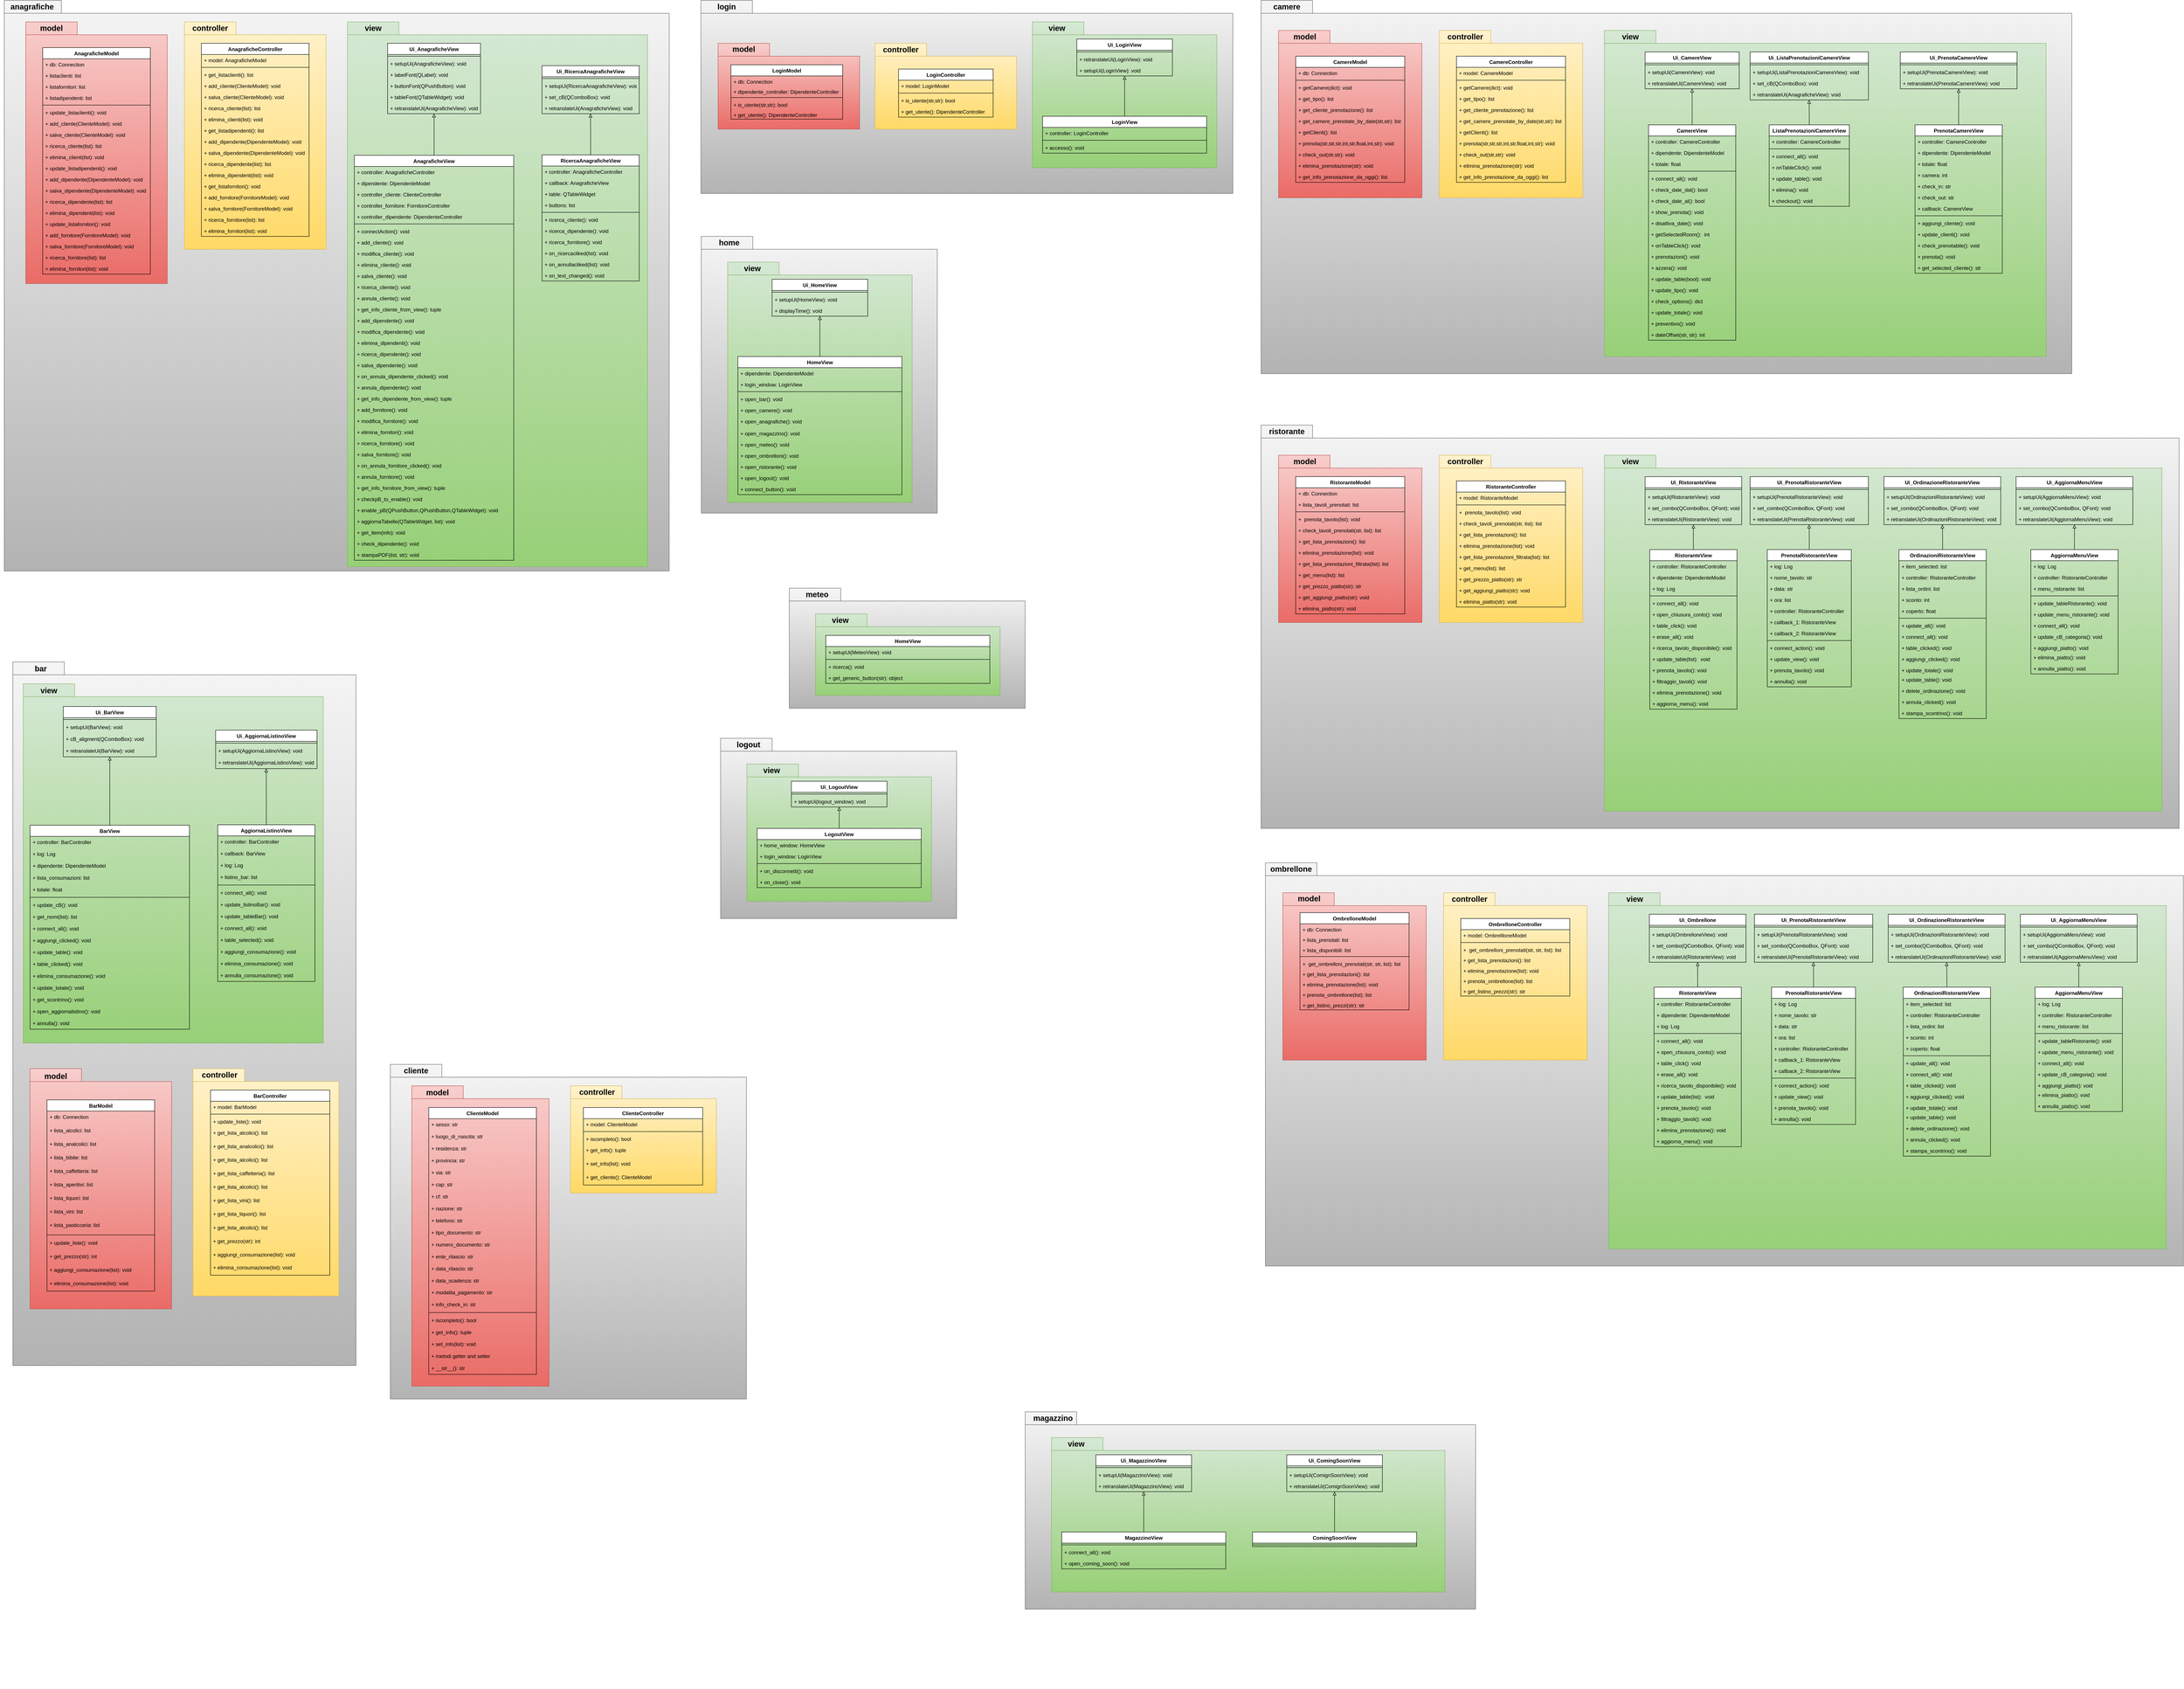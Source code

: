 <mxfile version="14.9.1" type="github">
  <diagram id="C5RBs43oDa-KdzZeNtuy" name="Page-1">
    <mxGraphModel dx="3324" dy="1560" grid="1" gridSize="10" guides="1" tooltips="1" connect="1" arrows="1" fold="1" page="1" pageScale="1" pageWidth="827" pageHeight="1169" math="0" shadow="0">
      <root>
        <mxCell id="WIyWlLk6GJQsqaUBKTNV-0" />
        <mxCell id="WIyWlLk6GJQsqaUBKTNV-1" parent="WIyWlLk6GJQsqaUBKTNV-0" />
        <mxCell id="KJCioZVpsJPs6qXIDCtf-3" value="" style="group" parent="WIyWlLk6GJQsqaUBKTNV-1" vertex="1" connectable="0">
          <mxGeometry x="20" y="180" width="1550" height="1330" as="geometry" />
        </mxCell>
        <mxCell id="KJCioZVpsJPs6qXIDCtf-15" value="" style="group" parent="KJCioZVpsJPs6qXIDCtf-3" vertex="1" connectable="0">
          <mxGeometry x="10" y="-80" width="1550" height="1330" as="geometry" />
        </mxCell>
        <mxCell id="J4wgWrxB4ma67eAixFHz-62" value="" style="shape=folder;fontStyle=1;spacingTop=10;tabWidth=120;tabHeight=30;tabPosition=left;html=1;noLabel=0;overflow=visible;direction=east;labelPadding=0;container=0;connectable=1;snapToPoint=0;gradientColor=#b3b3b3;fillColor=#f5f5f5;strokeColor=#666666;" parent="KJCioZVpsJPs6qXIDCtf-15" vertex="1">
          <mxGeometry width="1550" height="1330" as="geometry">
            <mxRectangle x="20" y="90" width="80" height="30" as="alternateBounds" />
          </mxGeometry>
        </mxCell>
        <mxCell id="KJCioZVpsJPs6qXIDCtf-0" value="" style="group" parent="KJCioZVpsJPs6qXIDCtf-15" vertex="1" connectable="0">
          <mxGeometry x="800" y="50" width="699.623" height="1270" as="geometry" />
        </mxCell>
        <mxCell id="Y3e_ZOHxvSrWSQM1bqO8-1" value="" style="shape=folder;fontStyle=1;spacingTop=10;tabWidth=120;tabHeight=30;tabPosition=left;html=1;fillColor=#d5e8d4;gradientColor=#97d077;strokeColor=#82b366;" parent="KJCioZVpsJPs6qXIDCtf-0" vertex="1">
          <mxGeometry width="699.623" height="1270" as="geometry" />
        </mxCell>
        <mxCell id="Y3e_ZOHxvSrWSQM1bqO8-2" value="&lt;span style=&quot;font-size: 18px&quot;&gt;&lt;b&gt;view&lt;/b&gt;&lt;/span&gt;" style="text;html=1;strokeColor=none;fillColor=none;align=center;verticalAlign=middle;whiteSpace=wrap;rounded=0;" parent="KJCioZVpsJPs6qXIDCtf-0" vertex="1">
          <mxGeometry width="120" height="30" as="geometry" />
        </mxCell>
        <mxCell id="Y3e_ZOHxvSrWSQM1bqO8-3" value="AnagraficheView" style="swimlane;fontStyle=1;align=center;verticalAlign=top;childLayout=stackLayout;horizontal=1;startSize=26;horizontalStack=0;resizeParent=1;resizeParentMax=0;resizeLast=0;collapsible=1;marginBottom=0;" parent="KJCioZVpsJPs6qXIDCtf-0" vertex="1">
          <mxGeometry x="16.067" y="311" width="371.649" height="944" as="geometry" />
        </mxCell>
        <mxCell id="Y3e_ZOHxvSrWSQM1bqO8-4" value="+ controller: AnagraficheController&#xa;" style="text;strokeColor=none;fillColor=none;align=left;verticalAlign=top;spacingLeft=4;spacingRight=4;overflow=hidden;rotatable=0;points=[[0,0.5],[1,0.5]];portConstraint=eastwest;" parent="Y3e_ZOHxvSrWSQM1bqO8-3" vertex="1">
          <mxGeometry y="26" width="371.649" height="26" as="geometry" />
        </mxCell>
        <mxCell id="Y3e_ZOHxvSrWSQM1bqO8-21" value="+ dipendente: DipendenteModel&#xa;" style="text;strokeColor=none;fillColor=none;align=left;verticalAlign=top;spacingLeft=4;spacingRight=4;overflow=hidden;rotatable=0;points=[[0,0.5],[1,0.5]];portConstraint=eastwest;" parent="Y3e_ZOHxvSrWSQM1bqO8-3" vertex="1">
          <mxGeometry y="52" width="371.649" height="26" as="geometry" />
        </mxCell>
        <mxCell id="Y3e_ZOHxvSrWSQM1bqO8-22" value="+ controller_cliente: ClienteController" style="text;strokeColor=none;fillColor=none;align=left;verticalAlign=top;spacingLeft=4;spacingRight=4;overflow=hidden;rotatable=0;points=[[0,0.5],[1,0.5]];portConstraint=eastwest;" parent="Y3e_ZOHxvSrWSQM1bqO8-3" vertex="1">
          <mxGeometry y="78" width="371.649" height="26" as="geometry" />
        </mxCell>
        <mxCell id="Y3e_ZOHxvSrWSQM1bqO8-23" value="+ controller_fornitore: FornitoreController&#xa;" style="text;strokeColor=none;fillColor=none;align=left;verticalAlign=top;spacingLeft=4;spacingRight=4;overflow=hidden;rotatable=0;points=[[0,0.5],[1,0.5]];portConstraint=eastwest;" parent="Y3e_ZOHxvSrWSQM1bqO8-3" vertex="1">
          <mxGeometry y="104" width="371.649" height="26" as="geometry" />
        </mxCell>
        <mxCell id="Y3e_ZOHxvSrWSQM1bqO8-25" value="+ controller_dipendente: DipendenteController&#xa;" style="text;strokeColor=none;fillColor=none;align=left;verticalAlign=top;spacingLeft=4;spacingRight=4;overflow=hidden;rotatable=0;points=[[0,0.5],[1,0.5]];portConstraint=eastwest;" parent="Y3e_ZOHxvSrWSQM1bqO8-3" vertex="1">
          <mxGeometry y="130" width="371.649" height="26" as="geometry" />
        </mxCell>
        <mxCell id="Y3e_ZOHxvSrWSQM1bqO8-5" value="" style="line;strokeWidth=1;fillColor=none;align=left;verticalAlign=middle;spacingTop=-1;spacingLeft=3;spacingRight=3;rotatable=0;labelPosition=right;points=[];portConstraint=eastwest;" parent="Y3e_ZOHxvSrWSQM1bqO8-3" vertex="1">
          <mxGeometry y="156" width="371.649" height="8" as="geometry" />
        </mxCell>
        <mxCell id="Y3e_ZOHxvSrWSQM1bqO8-6" value="+ connectAction(): void" style="text;strokeColor=none;fillColor=none;align=left;verticalAlign=top;spacingLeft=4;spacingRight=4;overflow=hidden;rotatable=0;points=[[0,0.5],[1,0.5]];portConstraint=eastwest;" parent="Y3e_ZOHxvSrWSQM1bqO8-3" vertex="1">
          <mxGeometry y="164" width="371.649" height="26" as="geometry" />
        </mxCell>
        <mxCell id="Y3e_ZOHxvSrWSQM1bqO8-7" value="+ add_cliente(): void" style="text;strokeColor=none;fillColor=none;align=left;verticalAlign=top;spacingLeft=4;spacingRight=4;overflow=hidden;rotatable=0;points=[[0,0.5],[1,0.5]];portConstraint=eastwest;" parent="Y3e_ZOHxvSrWSQM1bqO8-3" vertex="1">
          <mxGeometry y="190" width="371.649" height="26" as="geometry" />
        </mxCell>
        <mxCell id="Y3e_ZOHxvSrWSQM1bqO8-29" value="+ modifica_cliente(): void" style="text;strokeColor=none;fillColor=none;align=left;verticalAlign=top;spacingLeft=4;spacingRight=4;overflow=hidden;rotatable=0;points=[[0,0.5],[1,0.5]];portConstraint=eastwest;" parent="Y3e_ZOHxvSrWSQM1bqO8-3" vertex="1">
          <mxGeometry y="216" width="371.649" height="26" as="geometry" />
        </mxCell>
        <mxCell id="Y3e_ZOHxvSrWSQM1bqO8-10" value="+ elimina_cliente(): void" style="text;strokeColor=none;fillColor=none;align=left;verticalAlign=top;spacingLeft=4;spacingRight=4;overflow=hidden;rotatable=0;points=[[0,0.5],[1,0.5]];portConstraint=eastwest;" parent="Y3e_ZOHxvSrWSQM1bqO8-3" vertex="1">
          <mxGeometry y="242" width="371.649" height="26" as="geometry" />
        </mxCell>
        <mxCell id="Y3e_ZOHxvSrWSQM1bqO8-8" value="+ salva_cliente(): void" style="text;strokeColor=none;fillColor=none;align=left;verticalAlign=top;spacingLeft=4;spacingRight=4;overflow=hidden;rotatable=0;points=[[0,0.5],[1,0.5]];portConstraint=eastwest;" parent="Y3e_ZOHxvSrWSQM1bqO8-3" vertex="1">
          <mxGeometry y="268" width="371.649" height="26" as="geometry" />
        </mxCell>
        <mxCell id="Y3e_ZOHxvSrWSQM1bqO8-9" value="+ ricerca_cliente(): void" style="text;strokeColor=none;fillColor=none;align=left;verticalAlign=top;spacingLeft=4;spacingRight=4;overflow=hidden;rotatable=0;points=[[0,0.5],[1,0.5]];portConstraint=eastwest;" parent="Y3e_ZOHxvSrWSQM1bqO8-3" vertex="1">
          <mxGeometry y="294" width="371.649" height="26" as="geometry" />
        </mxCell>
        <mxCell id="Y3e_ZOHxvSrWSQM1bqO8-54" value="+ annula_cliente(): void" style="text;strokeColor=none;fillColor=none;align=left;verticalAlign=top;spacingLeft=4;spacingRight=4;overflow=hidden;rotatable=0;points=[[0,0.5],[1,0.5]];portConstraint=eastwest;" parent="Y3e_ZOHxvSrWSQM1bqO8-3" vertex="1">
          <mxGeometry y="320" width="371.649" height="26" as="geometry" />
        </mxCell>
        <mxCell id="Y3e_ZOHxvSrWSQM1bqO8-55" value="+ get_info_cliente_from_view(): tuple" style="text;strokeColor=none;fillColor=none;align=left;verticalAlign=top;spacingLeft=4;spacingRight=4;overflow=hidden;rotatable=0;points=[[0,0.5],[1,0.5]];portConstraint=eastwest;" parent="Y3e_ZOHxvSrWSQM1bqO8-3" vertex="1">
          <mxGeometry y="346" width="371.649" height="26" as="geometry" />
        </mxCell>
        <mxCell id="Y3e_ZOHxvSrWSQM1bqO8-12" value="+ add_dipendente(): void" style="text;strokeColor=none;fillColor=none;align=left;verticalAlign=top;spacingLeft=4;spacingRight=4;overflow=hidden;rotatable=0;points=[[0,0.5],[1,0.5]];portConstraint=eastwest;" parent="Y3e_ZOHxvSrWSQM1bqO8-3" vertex="1">
          <mxGeometry y="372" width="371.649" height="26" as="geometry" />
        </mxCell>
        <mxCell id="Y3e_ZOHxvSrWSQM1bqO8-13" value="+ modifica_dipendente(): void" style="text;strokeColor=none;fillColor=none;align=left;verticalAlign=top;spacingLeft=4;spacingRight=4;overflow=hidden;rotatable=0;points=[[0,0.5],[1,0.5]];portConstraint=eastwest;" parent="Y3e_ZOHxvSrWSQM1bqO8-3" vertex="1">
          <mxGeometry y="398" width="371.649" height="26" as="geometry" />
        </mxCell>
        <mxCell id="Y3e_ZOHxvSrWSQM1bqO8-15" value="+ elimina_dipendenti(): void" style="text;strokeColor=none;fillColor=none;align=left;verticalAlign=top;spacingLeft=4;spacingRight=4;overflow=hidden;rotatable=0;points=[[0,0.5],[1,0.5]];portConstraint=eastwest;" parent="Y3e_ZOHxvSrWSQM1bqO8-3" vertex="1">
          <mxGeometry y="424" width="371.649" height="26" as="geometry" />
        </mxCell>
        <mxCell id="Y3e_ZOHxvSrWSQM1bqO8-14" value="+ ricerca_dipendente(): void" style="text;strokeColor=none;fillColor=none;align=left;verticalAlign=top;spacingLeft=4;spacingRight=4;overflow=hidden;rotatable=0;points=[[0,0.5],[1,0.5]];portConstraint=eastwest;" parent="Y3e_ZOHxvSrWSQM1bqO8-3" vertex="1">
          <mxGeometry y="450" width="371.649" height="26" as="geometry" />
        </mxCell>
        <mxCell id="Y3e_ZOHxvSrWSQM1bqO8-56" value="+ salva_dipendente(): void" style="text;strokeColor=none;fillColor=none;align=left;verticalAlign=top;spacingLeft=4;spacingRight=4;overflow=hidden;rotatable=0;points=[[0,0.5],[1,0.5]];portConstraint=eastwest;" parent="Y3e_ZOHxvSrWSQM1bqO8-3" vertex="1">
          <mxGeometry y="476" width="371.649" height="26" as="geometry" />
        </mxCell>
        <mxCell id="Y3e_ZOHxvSrWSQM1bqO8-53" value="+ on_annula_dipendente_clicked(): void" style="text;strokeColor=none;fillColor=none;align=left;verticalAlign=top;spacingLeft=4;spacingRight=4;overflow=hidden;rotatable=0;points=[[0,0.5],[1,0.5]];portConstraint=eastwest;" parent="Y3e_ZOHxvSrWSQM1bqO8-3" vertex="1">
          <mxGeometry y="502" width="371.649" height="26" as="geometry" />
        </mxCell>
        <mxCell id="Y3e_ZOHxvSrWSQM1bqO8-57" value="+ annula_dipendente(): void" style="text;strokeColor=none;fillColor=none;align=left;verticalAlign=top;spacingLeft=4;spacingRight=4;overflow=hidden;rotatable=0;points=[[0,0.5],[1,0.5]];portConstraint=eastwest;" parent="Y3e_ZOHxvSrWSQM1bqO8-3" vertex="1">
          <mxGeometry y="528" width="371.649" height="26" as="geometry" />
        </mxCell>
        <mxCell id="Y3e_ZOHxvSrWSQM1bqO8-58" value="+ get_info_dipendente_from_view(): tuple" style="text;strokeColor=none;fillColor=none;align=left;verticalAlign=top;spacingLeft=4;spacingRight=4;overflow=hidden;rotatable=0;points=[[0,0.5],[1,0.5]];portConstraint=eastwest;" parent="Y3e_ZOHxvSrWSQM1bqO8-3" vertex="1">
          <mxGeometry y="554" width="371.649" height="26" as="geometry" />
        </mxCell>
        <mxCell id="Y3e_ZOHxvSrWSQM1bqO8-17" value="+ add_fornitore(): void" style="text;strokeColor=none;fillColor=none;align=left;verticalAlign=top;spacingLeft=4;spacingRight=4;overflow=hidden;rotatable=0;points=[[0,0.5],[1,0.5]];portConstraint=eastwest;" parent="Y3e_ZOHxvSrWSQM1bqO8-3" vertex="1">
          <mxGeometry y="580" width="371.649" height="26" as="geometry" />
        </mxCell>
        <mxCell id="Y3e_ZOHxvSrWSQM1bqO8-16" value="+ modifica_fornitore(): void" style="text;strokeColor=none;fillColor=none;align=left;verticalAlign=top;spacingLeft=4;spacingRight=4;overflow=hidden;rotatable=0;points=[[0,0.5],[1,0.5]];portConstraint=eastwest;" parent="Y3e_ZOHxvSrWSQM1bqO8-3" vertex="1">
          <mxGeometry y="606" width="371.649" height="26" as="geometry" />
        </mxCell>
        <mxCell id="Y3e_ZOHxvSrWSQM1bqO8-20" value="+ elimina_fornitori(): void" style="text;strokeColor=none;fillColor=none;align=left;verticalAlign=top;spacingLeft=4;spacingRight=4;overflow=hidden;rotatable=0;points=[[0,0.5],[1,0.5]];portConstraint=eastwest;" parent="Y3e_ZOHxvSrWSQM1bqO8-3" vertex="1">
          <mxGeometry y="632" width="371.649" height="26" as="geometry" />
        </mxCell>
        <mxCell id="Y3e_ZOHxvSrWSQM1bqO8-19" value="+ ricerca_fornitore(): void" style="text;strokeColor=none;fillColor=none;align=left;verticalAlign=top;spacingLeft=4;spacingRight=4;overflow=hidden;rotatable=0;points=[[0,0.5],[1,0.5]];portConstraint=eastwest;" parent="Y3e_ZOHxvSrWSQM1bqO8-3" vertex="1">
          <mxGeometry y="658" width="371.649" height="26" as="geometry" />
        </mxCell>
        <mxCell id="Y3e_ZOHxvSrWSQM1bqO8-18" value="+ salva_fornitore(): void" style="text;strokeColor=none;fillColor=none;align=left;verticalAlign=top;spacingLeft=4;spacingRight=4;overflow=hidden;rotatable=0;points=[[0,0.5],[1,0.5]];portConstraint=eastwest;" parent="Y3e_ZOHxvSrWSQM1bqO8-3" vertex="1">
          <mxGeometry y="684" width="371.649" height="26" as="geometry" />
        </mxCell>
        <mxCell id="Y3e_ZOHxvSrWSQM1bqO8-59" value="+ on_annula_fornitore_clicked(): void" style="text;strokeColor=none;fillColor=none;align=left;verticalAlign=top;spacingLeft=4;spacingRight=4;overflow=hidden;rotatable=0;points=[[0,0.5],[1,0.5]];portConstraint=eastwest;" parent="Y3e_ZOHxvSrWSQM1bqO8-3" vertex="1">
          <mxGeometry y="710" width="371.649" height="26" as="geometry" />
        </mxCell>
        <mxCell id="Y3e_ZOHxvSrWSQM1bqO8-60" value="+ annula_fornitore(): void" style="text;strokeColor=none;fillColor=none;align=left;verticalAlign=top;spacingLeft=4;spacingRight=4;overflow=hidden;rotatable=0;points=[[0,0.5],[1,0.5]];portConstraint=eastwest;" parent="Y3e_ZOHxvSrWSQM1bqO8-3" vertex="1">
          <mxGeometry y="736" width="371.649" height="26" as="geometry" />
        </mxCell>
        <mxCell id="Y3e_ZOHxvSrWSQM1bqO8-61" value="+ get_info_fornitore_from_view(): tuple" style="text;strokeColor=none;fillColor=none;align=left;verticalAlign=top;spacingLeft=4;spacingRight=4;overflow=hidden;rotatable=0;points=[[0,0.5],[1,0.5]];portConstraint=eastwest;" parent="Y3e_ZOHxvSrWSQM1bqO8-3" vertex="1">
          <mxGeometry y="762" width="371.649" height="26" as="geometry" />
        </mxCell>
        <mxCell id="Y3e_ZOHxvSrWSQM1bqO8-62" value="+ checkpB_to_enable(): void" style="text;strokeColor=none;fillColor=none;align=left;verticalAlign=top;spacingLeft=4;spacingRight=4;overflow=hidden;rotatable=0;points=[[0,0.5],[1,0.5]];portConstraint=eastwest;" parent="Y3e_ZOHxvSrWSQM1bqO8-3" vertex="1">
          <mxGeometry y="788" width="371.649" height="26" as="geometry" />
        </mxCell>
        <mxCell id="Y3e_ZOHxvSrWSQM1bqO8-63" value="+ enable_pB(QPushButton,QPushButton,QTableWidget): void" style="text;strokeColor=none;fillColor=none;align=left;verticalAlign=top;spacingLeft=4;spacingRight=4;overflow=hidden;rotatable=0;points=[[0,0.5],[1,0.5]];portConstraint=eastwest;" parent="Y3e_ZOHxvSrWSQM1bqO8-3" vertex="1">
          <mxGeometry y="814" width="371.649" height="26" as="geometry" />
        </mxCell>
        <mxCell id="Y3e_ZOHxvSrWSQM1bqO8-64" value="+ aggiornaTabelle(QTableWidget, list): void" style="text;strokeColor=none;fillColor=none;align=left;verticalAlign=top;spacingLeft=4;spacingRight=4;overflow=hidden;rotatable=0;points=[[0,0.5],[1,0.5]];portConstraint=eastwest;" parent="Y3e_ZOHxvSrWSQM1bqO8-3" vertex="1">
          <mxGeometry y="840" width="371.649" height="26" as="geometry" />
        </mxCell>
        <mxCell id="Y3e_ZOHxvSrWSQM1bqO8-65" value="+ get_item(info): void" style="text;strokeColor=none;fillColor=none;align=left;verticalAlign=top;spacingLeft=4;spacingRight=4;overflow=hidden;rotatable=0;points=[[0,0.5],[1,0.5]];portConstraint=eastwest;" parent="Y3e_ZOHxvSrWSQM1bqO8-3" vertex="1">
          <mxGeometry y="866" width="371.649" height="26" as="geometry" />
        </mxCell>
        <mxCell id="Y3e_ZOHxvSrWSQM1bqO8-66" value="+ check_dipendente(): void" style="text;strokeColor=none;fillColor=none;align=left;verticalAlign=top;spacingLeft=4;spacingRight=4;overflow=hidden;rotatable=0;points=[[0,0.5],[1,0.5]];portConstraint=eastwest;" parent="Y3e_ZOHxvSrWSQM1bqO8-3" vertex="1">
          <mxGeometry y="892" width="371.649" height="26" as="geometry" />
        </mxCell>
        <mxCell id="Y3e_ZOHxvSrWSQM1bqO8-67" value="+ stampaPDF(list, str): void" style="text;strokeColor=none;fillColor=none;align=left;verticalAlign=top;spacingLeft=4;spacingRight=4;overflow=hidden;rotatable=0;points=[[0,0.5],[1,0.5]];portConstraint=eastwest;" parent="Y3e_ZOHxvSrWSQM1bqO8-3" vertex="1">
          <mxGeometry y="918" width="371.649" height="26" as="geometry" />
        </mxCell>
        <mxCell id="Y3e_ZOHxvSrWSQM1bqO8-108" value="RicercaAnagraficheView" style="swimlane;fontStyle=1;align=center;verticalAlign=top;childLayout=stackLayout;horizontal=1;startSize=26;horizontalStack=0;resizeParent=1;resizeParentMax=0;resizeLast=0;collapsible=1;marginBottom=0;" parent="KJCioZVpsJPs6qXIDCtf-0" vertex="1">
          <mxGeometry x="453.579" y="310" width="226.61" height="294" as="geometry">
            <mxRectangle x="460.72" y="56" width="170" height="26" as="alternateBounds" />
          </mxGeometry>
        </mxCell>
        <mxCell id="Y3e_ZOHxvSrWSQM1bqO8-109" value="+ controller: AnagraficheController&#xa;" style="text;strokeColor=none;fillColor=none;align=left;verticalAlign=top;spacingLeft=4;spacingRight=4;overflow=hidden;rotatable=0;points=[[0,0.5],[1,0.5]];portConstraint=eastwest;" parent="Y3e_ZOHxvSrWSQM1bqO8-108" vertex="1">
          <mxGeometry y="26" width="226.61" height="26" as="geometry" />
        </mxCell>
        <mxCell id="Y3e_ZOHxvSrWSQM1bqO8-110" value="+ callback: AnagraficheView&#xa;" style="text;strokeColor=none;fillColor=none;align=left;verticalAlign=top;spacingLeft=4;spacingRight=4;overflow=hidden;rotatable=0;points=[[0,0.5],[1,0.5]];portConstraint=eastwest;" parent="Y3e_ZOHxvSrWSQM1bqO8-108" vertex="1">
          <mxGeometry y="52" width="226.61" height="26" as="geometry" />
        </mxCell>
        <mxCell id="Y3e_ZOHxvSrWSQM1bqO8-111" value="+ table: QTableWidget" style="text;strokeColor=none;fillColor=none;align=left;verticalAlign=top;spacingLeft=4;spacingRight=4;overflow=hidden;rotatable=0;points=[[0,0.5],[1,0.5]];portConstraint=eastwest;" parent="Y3e_ZOHxvSrWSQM1bqO8-108" vertex="1">
          <mxGeometry y="78" width="226.61" height="26" as="geometry" />
        </mxCell>
        <mxCell id="Y3e_ZOHxvSrWSQM1bqO8-112" value="+ buttons: list&#xa;" style="text;strokeColor=none;fillColor=none;align=left;verticalAlign=top;spacingLeft=4;spacingRight=4;overflow=hidden;rotatable=0;points=[[0,0.5],[1,0.5]];portConstraint=eastwest;" parent="Y3e_ZOHxvSrWSQM1bqO8-108" vertex="1">
          <mxGeometry y="104" width="226.61" height="26" as="geometry" />
        </mxCell>
        <mxCell id="Y3e_ZOHxvSrWSQM1bqO8-114" value="" style="line;strokeWidth=1;fillColor=none;align=left;verticalAlign=middle;spacingTop=-1;spacingLeft=3;spacingRight=3;rotatable=0;labelPosition=right;points=[];portConstraint=eastwest;" parent="Y3e_ZOHxvSrWSQM1bqO8-108" vertex="1">
          <mxGeometry y="130" width="226.61" height="8" as="geometry" />
        </mxCell>
        <mxCell id="Y3e_ZOHxvSrWSQM1bqO8-115" value="+ ricerca_cliente(): void" style="text;strokeColor=none;fillColor=none;align=left;verticalAlign=top;spacingLeft=4;spacingRight=4;overflow=hidden;rotatable=0;points=[[0,0.5],[1,0.5]];portConstraint=eastwest;" parent="Y3e_ZOHxvSrWSQM1bqO8-108" vertex="1">
          <mxGeometry y="138" width="226.61" height="26" as="geometry" />
        </mxCell>
        <mxCell id="Y3e_ZOHxvSrWSQM1bqO8-116" value="+ ricerca_dipendente(): void" style="text;strokeColor=none;fillColor=none;align=left;verticalAlign=top;spacingLeft=4;spacingRight=4;overflow=hidden;rotatable=0;points=[[0,0.5],[1,0.5]];portConstraint=eastwest;" parent="Y3e_ZOHxvSrWSQM1bqO8-108" vertex="1">
          <mxGeometry y="164" width="226.61" height="26" as="geometry" />
        </mxCell>
        <mxCell id="Y3e_ZOHxvSrWSQM1bqO8-117" value="+ ricerca_fornitore(): void" style="text;strokeColor=none;fillColor=none;align=left;verticalAlign=top;spacingLeft=4;spacingRight=4;overflow=hidden;rotatable=0;points=[[0,0.5],[1,0.5]];portConstraint=eastwest;" parent="Y3e_ZOHxvSrWSQM1bqO8-108" vertex="1">
          <mxGeometry y="190" width="226.61" height="26" as="geometry" />
        </mxCell>
        <mxCell id="Y3e_ZOHxvSrWSQM1bqO8-118" value="+ on_ricercacliked(list): void" style="text;strokeColor=none;fillColor=none;align=left;verticalAlign=top;spacingLeft=4;spacingRight=4;overflow=hidden;rotatable=0;points=[[0,0.5],[1,0.5]];portConstraint=eastwest;" parent="Y3e_ZOHxvSrWSQM1bqO8-108" vertex="1">
          <mxGeometry y="216" width="226.61" height="26" as="geometry" />
        </mxCell>
        <mxCell id="Y3e_ZOHxvSrWSQM1bqO8-119" value="+ on_annullacliked(list): void" style="text;strokeColor=none;fillColor=none;align=left;verticalAlign=top;spacingLeft=4;spacingRight=4;overflow=hidden;rotatable=0;points=[[0,0.5],[1,0.5]];portConstraint=eastwest;" parent="Y3e_ZOHxvSrWSQM1bqO8-108" vertex="1">
          <mxGeometry y="242" width="226.61" height="26" as="geometry" />
        </mxCell>
        <mxCell id="1v4FfqMV88ZLi4CApeXI-76" value="+ on_text_changed(): void" style="text;strokeColor=none;fillColor=none;align=left;verticalAlign=top;spacingLeft=4;spacingRight=4;overflow=hidden;rotatable=0;points=[[0,0.5],[1,0.5]];portConstraint=eastwest;" parent="Y3e_ZOHxvSrWSQM1bqO8-108" vertex="1">
          <mxGeometry y="268" width="226.61" height="26" as="geometry" />
        </mxCell>
        <mxCell id="1v4FfqMV88ZLi4CApeXI-3" value="Ui_AnagraficheView" style="swimlane;fontStyle=1;align=center;verticalAlign=top;childLayout=stackLayout;horizontal=1;startSize=26;horizontalStack=0;resizeParent=1;resizeParentMax=0;resizeLast=0;collapsible=1;marginBottom=0;" parent="KJCioZVpsJPs6qXIDCtf-0" vertex="1">
          <mxGeometry x="93.56" y="50" width="216.659" height="164" as="geometry" />
        </mxCell>
        <mxCell id="1v4FfqMV88ZLi4CApeXI-8" value="" style="line;strokeWidth=1;fillColor=none;align=left;verticalAlign=middle;spacingTop=-1;spacingLeft=3;spacingRight=3;rotatable=0;labelPosition=right;points=[];portConstraint=eastwest;" parent="1v4FfqMV88ZLi4CApeXI-3" vertex="1">
          <mxGeometry y="26" width="216.659" height="8" as="geometry" />
        </mxCell>
        <mxCell id="1v4FfqMV88ZLi4CApeXI-9" value="+ setupUi(AnagraficheView): void" style="text;strokeColor=none;fillColor=none;align=left;verticalAlign=top;spacingLeft=4;spacingRight=4;overflow=hidden;rotatable=0;points=[[0,0.5],[1,0.5]];portConstraint=eastwest;" parent="1v4FfqMV88ZLi4CApeXI-3" vertex="1">
          <mxGeometry y="34" width="216.659" height="26" as="geometry" />
        </mxCell>
        <mxCell id="1v4FfqMV88ZLi4CApeXI-72" value="+ labelFont(QLabel): void" style="text;strokeColor=none;fillColor=none;align=left;verticalAlign=top;spacingLeft=4;spacingRight=4;overflow=hidden;rotatable=0;points=[[0,0.5],[1,0.5]];portConstraint=eastwest;" parent="1v4FfqMV88ZLi4CApeXI-3" vertex="1">
          <mxGeometry y="60" width="216.659" height="26" as="geometry" />
        </mxCell>
        <mxCell id="1v4FfqMV88ZLi4CApeXI-73" value="+ buttonFont(QPushButton): void" style="text;strokeColor=none;fillColor=none;align=left;verticalAlign=top;spacingLeft=4;spacingRight=4;overflow=hidden;rotatable=0;points=[[0,0.5],[1,0.5]];portConstraint=eastwest;" parent="1v4FfqMV88ZLi4CApeXI-3" vertex="1">
          <mxGeometry y="86" width="216.659" height="26" as="geometry" />
        </mxCell>
        <mxCell id="1v4FfqMV88ZLi4CApeXI-74" value="+ tableFont(QTableWidget): void" style="text;strokeColor=none;fillColor=none;align=left;verticalAlign=top;spacingLeft=4;spacingRight=4;overflow=hidden;rotatable=0;points=[[0,0.5],[1,0.5]];portConstraint=eastwest;" parent="1v4FfqMV88ZLi4CApeXI-3" vertex="1">
          <mxGeometry y="112" width="216.659" height="26" as="geometry" />
        </mxCell>
        <mxCell id="1v4FfqMV88ZLi4CApeXI-75" value="+ retranslateUi(AnagraficheView): void" style="text;strokeColor=none;fillColor=none;align=left;verticalAlign=top;spacingLeft=4;spacingRight=4;overflow=hidden;rotatable=0;points=[[0,0.5],[1,0.5]];portConstraint=eastwest;" parent="1v4FfqMV88ZLi4CApeXI-3" vertex="1">
          <mxGeometry y="138" width="216.659" height="26" as="geometry" />
        </mxCell>
        <mxCell id="1v4FfqMV88ZLi4CApeXI-81" style="edgeStyle=orthogonalEdgeStyle;rounded=0;orthogonalLoop=1;jettySize=auto;html=1;exitX=0.5;exitY=0;exitDx=0;exitDy=0;entryX=0.5;entryY=1;entryDx=0;entryDy=0;startArrow=none;startFill=0;endArrow=block;endFill=0;" parent="KJCioZVpsJPs6qXIDCtf-0" source="Y3e_ZOHxvSrWSQM1bqO8-3" target="1v4FfqMV88ZLi4CApeXI-3" edge="1">
          <mxGeometry as="geometry" />
        </mxCell>
        <mxCell id="1v4FfqMV88ZLi4CApeXI-68" value="Ui_RicercaAnagraficheView" style="swimlane;fontStyle=1;align=center;verticalAlign=top;childLayout=stackLayout;horizontal=1;startSize=26;horizontalStack=0;resizeParent=1;resizeParentMax=0;resizeLast=0;collapsible=1;marginBottom=0;" parent="KJCioZVpsJPs6qXIDCtf-0" vertex="1">
          <mxGeometry x="453.579" y="102" width="226.61" height="112" as="geometry" />
        </mxCell>
        <mxCell id="1v4FfqMV88ZLi4CApeXI-69" value="" style="line;strokeWidth=1;fillColor=none;align=left;verticalAlign=middle;spacingTop=-1;spacingLeft=3;spacingRight=3;rotatable=0;labelPosition=right;points=[];portConstraint=eastwest;" parent="1v4FfqMV88ZLi4CApeXI-68" vertex="1">
          <mxGeometry y="26" width="226.61" height="8" as="geometry" />
        </mxCell>
        <mxCell id="1v4FfqMV88ZLi4CApeXI-70" value="+ setupUi(RicercaAnagraficheView): void" style="text;strokeColor=none;fillColor=none;align=left;verticalAlign=top;spacingLeft=4;spacingRight=4;overflow=hidden;rotatable=0;points=[[0,0.5],[1,0.5]];portConstraint=eastwest;" parent="1v4FfqMV88ZLi4CApeXI-68" vertex="1">
          <mxGeometry y="34" width="226.61" height="26" as="geometry" />
        </mxCell>
        <mxCell id="1v4FfqMV88ZLi4CApeXI-77" value="+ set_cB(QComboBox): void" style="text;strokeColor=none;fillColor=none;align=left;verticalAlign=top;spacingLeft=4;spacingRight=4;overflow=hidden;rotatable=0;points=[[0,0.5],[1,0.5]];portConstraint=eastwest;" parent="1v4FfqMV88ZLi4CApeXI-68" vertex="1">
          <mxGeometry y="60" width="226.61" height="26" as="geometry" />
        </mxCell>
        <mxCell id="1v4FfqMV88ZLi4CApeXI-78" value="+ retranslateUi(AnagraficheView): void" style="text;strokeColor=none;fillColor=none;align=left;verticalAlign=top;spacingLeft=4;spacingRight=4;overflow=hidden;rotatable=0;points=[[0,0.5],[1,0.5]];portConstraint=eastwest;" parent="1v4FfqMV88ZLi4CApeXI-68" vertex="1">
          <mxGeometry y="86" width="226.61" height="26" as="geometry" />
        </mxCell>
        <mxCell id="1v4FfqMV88ZLi4CApeXI-84" style="edgeStyle=orthogonalEdgeStyle;rounded=0;orthogonalLoop=1;jettySize=auto;html=1;exitX=0.5;exitY=0;exitDx=0;exitDy=0;entryX=0.499;entryY=1;entryDx=0;entryDy=0;entryPerimeter=0;startArrow=none;startFill=0;endArrow=block;endFill=0;" parent="KJCioZVpsJPs6qXIDCtf-0" source="Y3e_ZOHxvSrWSQM1bqO8-108" target="1v4FfqMV88ZLi4CApeXI-78" edge="1">
          <mxGeometry as="geometry" />
        </mxCell>
        <mxCell id="KJCioZVpsJPs6qXIDCtf-1" value="" style="group" parent="KJCioZVpsJPs6qXIDCtf-15" vertex="1" connectable="0">
          <mxGeometry x="420" y="50" width="330" height="530" as="geometry" />
        </mxCell>
        <mxCell id="J4wgWrxB4ma67eAixFHz-67" value="" style="shape=folder;fontStyle=1;spacingTop=10;tabWidth=120;tabHeight=30;tabPosition=left;html=1;fillColor=#fff2cc;gradientColor=#ffd966;strokeColor=#d6b656;" parent="KJCioZVpsJPs6qXIDCtf-1" vertex="1">
          <mxGeometry width="330" height="530" as="geometry" />
        </mxCell>
        <mxCell id="J4wgWrxB4ma67eAixFHz-68" value="&lt;span style=&quot;font-size: 18px&quot;&gt;&lt;b&gt;controller&lt;/b&gt;&lt;/span&gt;" style="text;html=1;strokeColor=none;fillColor=none;align=center;verticalAlign=middle;whiteSpace=wrap;rounded=0;" parent="KJCioZVpsJPs6qXIDCtf-1" vertex="1">
          <mxGeometry width="120" height="30" as="geometry" />
        </mxCell>
        <mxCell id="J4wgWrxB4ma67eAixFHz-41" value="AnagraficheController" style="swimlane;fontStyle=1;align=center;verticalAlign=top;childLayout=stackLayout;horizontal=1;startSize=26;horizontalStack=0;resizeParent=1;resizeParentMax=0;resizeLast=0;collapsible=1;marginBottom=0;" parent="KJCioZVpsJPs6qXIDCtf-1" vertex="1">
          <mxGeometry x="39.5" y="50" width="251" height="450" as="geometry" />
        </mxCell>
        <mxCell id="J4wgWrxB4ma67eAixFHz-42" value="+ model: AnagraficheModel" style="text;strokeColor=none;fillColor=none;align=left;verticalAlign=top;spacingLeft=4;spacingRight=4;overflow=hidden;rotatable=0;points=[[0,0.5],[1,0.5]];portConstraint=eastwest;" parent="J4wgWrxB4ma67eAixFHz-41" vertex="1">
          <mxGeometry y="26" width="251" height="26" as="geometry" />
        </mxCell>
        <mxCell id="J4wgWrxB4ma67eAixFHz-46" value="" style="line;strokeWidth=1;fillColor=none;align=left;verticalAlign=middle;spacingTop=-1;spacingLeft=3;spacingRight=3;rotatable=0;labelPosition=right;points=[];portConstraint=eastwest;" parent="J4wgWrxB4ma67eAixFHz-41" vertex="1">
          <mxGeometry y="52" width="251" height="8" as="geometry" />
        </mxCell>
        <mxCell id="J4wgWrxB4ma67eAixFHz-47" value="+ get_listaclienti(): list" style="text;strokeColor=none;fillColor=none;align=left;verticalAlign=top;spacingLeft=4;spacingRight=4;overflow=hidden;rotatable=0;points=[[0,0.5],[1,0.5]];portConstraint=eastwest;" parent="J4wgWrxB4ma67eAixFHz-41" vertex="1">
          <mxGeometry y="60" width="251" height="26" as="geometry" />
        </mxCell>
        <mxCell id="J4wgWrxB4ma67eAixFHz-48" value="+ add_cliente(ClienteModel): void" style="text;strokeColor=none;fillColor=none;align=left;verticalAlign=top;spacingLeft=4;spacingRight=4;overflow=hidden;rotatable=0;points=[[0,0.5],[1,0.5]];portConstraint=eastwest;" parent="J4wgWrxB4ma67eAixFHz-41" vertex="1">
          <mxGeometry y="86" width="251" height="26" as="geometry" />
        </mxCell>
        <mxCell id="J4wgWrxB4ma67eAixFHz-49" value="+ salva_cliente(ClienteModel): void" style="text;strokeColor=none;fillColor=none;align=left;verticalAlign=top;spacingLeft=4;spacingRight=4;overflow=hidden;rotatable=0;points=[[0,0.5],[1,0.5]];portConstraint=eastwest;" parent="J4wgWrxB4ma67eAixFHz-41" vertex="1">
          <mxGeometry y="112" width="251" height="26" as="geometry" />
        </mxCell>
        <mxCell id="J4wgWrxB4ma67eAixFHz-50" value="+ ricerca_cliente(list): list" style="text;strokeColor=none;fillColor=none;align=left;verticalAlign=top;spacingLeft=4;spacingRight=4;overflow=hidden;rotatable=0;points=[[0,0.5],[1,0.5]];portConstraint=eastwest;" parent="J4wgWrxB4ma67eAixFHz-41" vertex="1">
          <mxGeometry y="138" width="251" height="26" as="geometry" />
        </mxCell>
        <mxCell id="J4wgWrxB4ma67eAixFHz-51" value="+ elimina_clienti(list): void" style="text;strokeColor=none;fillColor=none;align=left;verticalAlign=top;spacingLeft=4;spacingRight=4;overflow=hidden;rotatable=0;points=[[0,0.5],[1,0.5]];portConstraint=eastwest;" parent="J4wgWrxB4ma67eAixFHz-41" vertex="1">
          <mxGeometry y="164" width="251" height="26" as="geometry" />
        </mxCell>
        <mxCell id="J4wgWrxB4ma67eAixFHz-52" value="+ get_listadipendenti(): list" style="text;strokeColor=none;fillColor=none;align=left;verticalAlign=top;spacingLeft=4;spacingRight=4;overflow=hidden;rotatable=0;points=[[0,0.5],[1,0.5]];portConstraint=eastwest;" parent="J4wgWrxB4ma67eAixFHz-41" vertex="1">
          <mxGeometry y="190" width="251" height="26" as="geometry" />
        </mxCell>
        <mxCell id="J4wgWrxB4ma67eAixFHz-53" value="+ add_dipendente(DipendenteModel): void" style="text;strokeColor=none;fillColor=none;align=left;verticalAlign=top;spacingLeft=4;spacingRight=4;overflow=hidden;rotatable=0;points=[[0,0.5],[1,0.5]];portConstraint=eastwest;" parent="J4wgWrxB4ma67eAixFHz-41" vertex="1">
          <mxGeometry y="216" width="251" height="26" as="geometry" />
        </mxCell>
        <mxCell id="J4wgWrxB4ma67eAixFHz-54" value="+ salva_dipendente(DipendenteModel): void" style="text;strokeColor=none;fillColor=none;align=left;verticalAlign=top;spacingLeft=4;spacingRight=4;overflow=hidden;rotatable=0;points=[[0,0.5],[1,0.5]];portConstraint=eastwest;" parent="J4wgWrxB4ma67eAixFHz-41" vertex="1">
          <mxGeometry y="242" width="251" height="26" as="geometry" />
        </mxCell>
        <mxCell id="J4wgWrxB4ma67eAixFHz-55" value="+ ricerca_dipendente(list): list" style="text;strokeColor=none;fillColor=none;align=left;verticalAlign=top;spacingLeft=4;spacingRight=4;overflow=hidden;rotatable=0;points=[[0,0.5],[1,0.5]];portConstraint=eastwest;" parent="J4wgWrxB4ma67eAixFHz-41" vertex="1">
          <mxGeometry y="268" width="251" height="26" as="geometry" />
        </mxCell>
        <mxCell id="J4wgWrxB4ma67eAixFHz-56" value="+ elimina_dipendenti(list): void" style="text;strokeColor=none;fillColor=none;align=left;verticalAlign=top;spacingLeft=4;spacingRight=4;overflow=hidden;rotatable=0;points=[[0,0.5],[1,0.5]];portConstraint=eastwest;" parent="J4wgWrxB4ma67eAixFHz-41" vertex="1">
          <mxGeometry y="294" width="251" height="26" as="geometry" />
        </mxCell>
        <mxCell id="J4wgWrxB4ma67eAixFHz-57" value="+ get_listafornitori(): void" style="text;strokeColor=none;fillColor=none;align=left;verticalAlign=top;spacingLeft=4;spacingRight=4;overflow=hidden;rotatable=0;points=[[0,0.5],[1,0.5]];portConstraint=eastwest;" parent="J4wgWrxB4ma67eAixFHz-41" vertex="1">
          <mxGeometry y="320" width="251" height="26" as="geometry" />
        </mxCell>
        <mxCell id="J4wgWrxB4ma67eAixFHz-58" value="+ add_fornitore(FornitoreModel): void" style="text;strokeColor=none;fillColor=none;align=left;verticalAlign=top;spacingLeft=4;spacingRight=4;overflow=hidden;rotatable=0;points=[[0,0.5],[1,0.5]];portConstraint=eastwest;" parent="J4wgWrxB4ma67eAixFHz-41" vertex="1">
          <mxGeometry y="346" width="251" height="26" as="geometry" />
        </mxCell>
        <mxCell id="J4wgWrxB4ma67eAixFHz-59" value="+ salva_fornitore(FornitoreModel): void" style="text;strokeColor=none;fillColor=none;align=left;verticalAlign=top;spacingLeft=4;spacingRight=4;overflow=hidden;rotatable=0;points=[[0,0.5],[1,0.5]];portConstraint=eastwest;" parent="J4wgWrxB4ma67eAixFHz-41" vertex="1">
          <mxGeometry y="372" width="251" height="26" as="geometry" />
        </mxCell>
        <mxCell id="J4wgWrxB4ma67eAixFHz-60" value="+ ricerca_fornitore(list): list" style="text;strokeColor=none;fillColor=none;align=left;verticalAlign=top;spacingLeft=4;spacingRight=4;overflow=hidden;rotatable=0;points=[[0,0.5],[1,0.5]];portConstraint=eastwest;" parent="J4wgWrxB4ma67eAixFHz-41" vertex="1">
          <mxGeometry y="398" width="251" height="26" as="geometry" />
        </mxCell>
        <mxCell id="J4wgWrxB4ma67eAixFHz-61" value="+ elimina_fornitori(list): void" style="text;strokeColor=none;fillColor=none;align=left;verticalAlign=top;spacingLeft=4;spacingRight=4;overflow=hidden;rotatable=0;points=[[0,0.5],[1,0.5]];portConstraint=eastwest;" parent="J4wgWrxB4ma67eAixFHz-41" vertex="1">
          <mxGeometry y="424" width="251" height="26" as="geometry" />
        </mxCell>
        <mxCell id="KJCioZVpsJPs6qXIDCtf-2" value="" style="group" parent="KJCioZVpsJPs6qXIDCtf-15" vertex="1" connectable="0">
          <mxGeometry x="50" y="50" width="330" height="610" as="geometry" />
        </mxCell>
        <mxCell id="J4wgWrxB4ma67eAixFHz-64" value="" style="shape=folder;fontStyle=1;spacingTop=10;tabWidth=120;tabHeight=30;tabPosition=left;html=1;fillColor=#f8cecc;gradientColor=#ea6b66;strokeColor=#b85450;" parent="KJCioZVpsJPs6qXIDCtf-2" vertex="1">
          <mxGeometry width="330" height="610" as="geometry" />
        </mxCell>
        <mxCell id="J4wgWrxB4ma67eAixFHz-65" value="&lt;font style=&quot;font-size: 18px&quot;&gt;&lt;b&gt;model&lt;/b&gt;&lt;/font&gt;" style="text;html=1;strokeColor=none;fillColor=none;align=center;verticalAlign=middle;whiteSpace=wrap;rounded=0;" parent="KJCioZVpsJPs6qXIDCtf-2" vertex="1">
          <mxGeometry width="120" height="30" as="geometry" />
        </mxCell>
        <mxCell id="J4wgWrxB4ma67eAixFHz-11" value="AnagraficheModel" style="swimlane;fontStyle=1;align=center;verticalAlign=top;childLayout=stackLayout;horizontal=1;startSize=26;horizontalStack=0;resizeParent=1;resizeParentMax=0;resizeLast=0;collapsible=1;marginBottom=0;" parent="KJCioZVpsJPs6qXIDCtf-2" vertex="1">
          <mxGeometry x="39.5" y="60" width="251" height="528" as="geometry" />
        </mxCell>
        <mxCell id="J4wgWrxB4ma67eAixFHz-12" value="+ db: Connection" style="text;strokeColor=none;fillColor=none;align=left;verticalAlign=top;spacingLeft=4;spacingRight=4;overflow=hidden;rotatable=0;points=[[0,0.5],[1,0.5]];portConstraint=eastwest;" parent="J4wgWrxB4ma67eAixFHz-11" vertex="1">
          <mxGeometry y="26" width="251" height="26" as="geometry" />
        </mxCell>
        <mxCell id="J4wgWrxB4ma67eAixFHz-15" value="+ listaclienti: list" style="text;strokeColor=none;fillColor=none;align=left;verticalAlign=top;spacingLeft=4;spacingRight=4;overflow=hidden;rotatable=0;points=[[0,0.5],[1,0.5]];portConstraint=eastwest;" parent="J4wgWrxB4ma67eAixFHz-11" vertex="1">
          <mxGeometry y="52" width="251" height="26" as="geometry" />
        </mxCell>
        <mxCell id="J4wgWrxB4ma67eAixFHz-7" value="+ listafornitori: list" style="text;strokeColor=none;fillColor=none;align=left;verticalAlign=top;spacingLeft=4;spacingRight=4;overflow=hidden;rotatable=0;points=[[0,0.5],[1,0.5]];portConstraint=eastwest;" parent="J4wgWrxB4ma67eAixFHz-11" vertex="1">
          <mxGeometry y="78" width="251" height="26" as="geometry" />
        </mxCell>
        <mxCell id="J4wgWrxB4ma67eAixFHz-9" value="+ listadipendenti: list" style="text;strokeColor=none;fillColor=none;align=left;verticalAlign=top;spacingLeft=4;spacingRight=4;overflow=hidden;rotatable=0;points=[[0,0.5],[1,0.5]];portConstraint=eastwest;" parent="J4wgWrxB4ma67eAixFHz-11" vertex="1">
          <mxGeometry y="104" width="251" height="26" as="geometry" />
        </mxCell>
        <mxCell id="J4wgWrxB4ma67eAixFHz-13" value="" style="line;strokeWidth=1;fillColor=none;align=left;verticalAlign=middle;spacingTop=-1;spacingLeft=3;spacingRight=3;rotatable=0;labelPosition=right;points=[];portConstraint=eastwest;" parent="J4wgWrxB4ma67eAixFHz-11" vertex="1">
          <mxGeometry y="130" width="251" height="8" as="geometry" />
        </mxCell>
        <mxCell id="J4wgWrxB4ma67eAixFHz-14" value="+ update_listaclienti(): void" style="text;strokeColor=none;fillColor=none;align=left;verticalAlign=top;spacingLeft=4;spacingRight=4;overflow=hidden;rotatable=0;points=[[0,0.5],[1,0.5]];portConstraint=eastwest;" parent="J4wgWrxB4ma67eAixFHz-11" vertex="1">
          <mxGeometry y="138" width="251" height="26" as="geometry" />
        </mxCell>
        <mxCell id="J4wgWrxB4ma67eAixFHz-17" value="+ add_cliente(ClienteModel): void" style="text;strokeColor=none;fillColor=none;align=left;verticalAlign=top;spacingLeft=4;spacingRight=4;overflow=hidden;rotatable=0;points=[[0,0.5],[1,0.5]];portConstraint=eastwest;" parent="J4wgWrxB4ma67eAixFHz-11" vertex="1">
          <mxGeometry y="164" width="251" height="26" as="geometry" />
        </mxCell>
        <mxCell id="J4wgWrxB4ma67eAixFHz-18" value="+ salva_cliente(ClienteModel): void" style="text;strokeColor=none;fillColor=none;align=left;verticalAlign=top;spacingLeft=4;spacingRight=4;overflow=hidden;rotatable=0;points=[[0,0.5],[1,0.5]];portConstraint=eastwest;" parent="J4wgWrxB4ma67eAixFHz-11" vertex="1">
          <mxGeometry y="190" width="251" height="26" as="geometry" />
        </mxCell>
        <mxCell id="J4wgWrxB4ma67eAixFHz-19" value="+ ricerca_cliente(list): list" style="text;strokeColor=none;fillColor=none;align=left;verticalAlign=top;spacingLeft=4;spacingRight=4;overflow=hidden;rotatable=0;points=[[0,0.5],[1,0.5]];portConstraint=eastwest;" parent="J4wgWrxB4ma67eAixFHz-11" vertex="1">
          <mxGeometry y="216" width="251" height="26" as="geometry" />
        </mxCell>
        <mxCell id="J4wgWrxB4ma67eAixFHz-20" value="+ elimina_clienti(list): void" style="text;strokeColor=none;fillColor=none;align=left;verticalAlign=top;spacingLeft=4;spacingRight=4;overflow=hidden;rotatable=0;points=[[0,0.5],[1,0.5]];portConstraint=eastwest;" parent="J4wgWrxB4ma67eAixFHz-11" vertex="1">
          <mxGeometry y="242" width="251" height="26" as="geometry" />
        </mxCell>
        <mxCell id="J4wgWrxB4ma67eAixFHz-22" value="+ update_listadipendenti(): void" style="text;strokeColor=none;fillColor=none;align=left;verticalAlign=top;spacingLeft=4;spacingRight=4;overflow=hidden;rotatable=0;points=[[0,0.5],[1,0.5]];portConstraint=eastwest;" parent="J4wgWrxB4ma67eAixFHz-11" vertex="1">
          <mxGeometry y="268" width="251" height="26" as="geometry" />
        </mxCell>
        <mxCell id="J4wgWrxB4ma67eAixFHz-23" value="+ add_dipendente(DipendenteModel): void" style="text;strokeColor=none;fillColor=none;align=left;verticalAlign=top;spacingLeft=4;spacingRight=4;overflow=hidden;rotatable=0;points=[[0,0.5],[1,0.5]];portConstraint=eastwest;" parent="J4wgWrxB4ma67eAixFHz-11" vertex="1">
          <mxGeometry y="294" width="251" height="26" as="geometry" />
        </mxCell>
        <mxCell id="J4wgWrxB4ma67eAixFHz-24" value="+ salva_dipendente(DipendenteModel): void" style="text;strokeColor=none;fillColor=none;align=left;verticalAlign=top;spacingLeft=4;spacingRight=4;overflow=hidden;rotatable=0;points=[[0,0.5],[1,0.5]];portConstraint=eastwest;" parent="J4wgWrxB4ma67eAixFHz-11" vertex="1">
          <mxGeometry y="320" width="251" height="26" as="geometry" />
        </mxCell>
        <mxCell id="J4wgWrxB4ma67eAixFHz-25" value="+ ricerca_dipendente(list): list" style="text;strokeColor=none;fillColor=none;align=left;verticalAlign=top;spacingLeft=4;spacingRight=4;overflow=hidden;rotatable=0;points=[[0,0.5],[1,0.5]];portConstraint=eastwest;" parent="J4wgWrxB4ma67eAixFHz-11" vertex="1">
          <mxGeometry y="346" width="251" height="26" as="geometry" />
        </mxCell>
        <mxCell id="J4wgWrxB4ma67eAixFHz-26" value="+ elimina_dipendenti(list): void" style="text;strokeColor=none;fillColor=none;align=left;verticalAlign=top;spacingLeft=4;spacingRight=4;overflow=hidden;rotatable=0;points=[[0,0.5],[1,0.5]];portConstraint=eastwest;" parent="J4wgWrxB4ma67eAixFHz-11" vertex="1">
          <mxGeometry y="372" width="251" height="26" as="geometry" />
        </mxCell>
        <mxCell id="J4wgWrxB4ma67eAixFHz-36" value="+ update_listafornitori(): void" style="text;strokeColor=none;fillColor=none;align=left;verticalAlign=top;spacingLeft=4;spacingRight=4;overflow=hidden;rotatable=0;points=[[0,0.5],[1,0.5]];portConstraint=eastwest;" parent="J4wgWrxB4ma67eAixFHz-11" vertex="1">
          <mxGeometry y="398" width="251" height="26" as="geometry" />
        </mxCell>
        <mxCell id="J4wgWrxB4ma67eAixFHz-37" value="+ add_fornitore(FornitoreModel): void" style="text;strokeColor=none;fillColor=none;align=left;verticalAlign=top;spacingLeft=4;spacingRight=4;overflow=hidden;rotatable=0;points=[[0,0.5],[1,0.5]];portConstraint=eastwest;" parent="J4wgWrxB4ma67eAixFHz-11" vertex="1">
          <mxGeometry y="424" width="251" height="26" as="geometry" />
        </mxCell>
        <mxCell id="J4wgWrxB4ma67eAixFHz-38" value="+ salva_fornitore(FornitoreModel): void" style="text;strokeColor=none;fillColor=none;align=left;verticalAlign=top;spacingLeft=4;spacingRight=4;overflow=hidden;rotatable=0;points=[[0,0.5],[1,0.5]];portConstraint=eastwest;" parent="J4wgWrxB4ma67eAixFHz-11" vertex="1">
          <mxGeometry y="450" width="251" height="26" as="geometry" />
        </mxCell>
        <mxCell id="J4wgWrxB4ma67eAixFHz-39" value="+ ricerca_fornitore(list): list" style="text;strokeColor=none;fillColor=none;align=left;verticalAlign=top;spacingLeft=4;spacingRight=4;overflow=hidden;rotatable=0;points=[[0,0.5],[1,0.5]];portConstraint=eastwest;" parent="J4wgWrxB4ma67eAixFHz-11" vertex="1">
          <mxGeometry y="476" width="251" height="26" as="geometry" />
        </mxCell>
        <mxCell id="J4wgWrxB4ma67eAixFHz-40" value="+ elimina_fornitori(list): void" style="text;strokeColor=none;fillColor=none;align=left;verticalAlign=top;spacingLeft=4;spacingRight=4;overflow=hidden;rotatable=0;points=[[0,0.5],[1,0.5]];portConstraint=eastwest;" parent="J4wgWrxB4ma67eAixFHz-11" vertex="1">
          <mxGeometry y="502" width="251" height="26" as="geometry" />
        </mxCell>
        <mxCell id="1v4FfqMV88ZLi4CApeXI-85" style="edgeStyle=orthogonalEdgeStyle;rounded=0;orthogonalLoop=1;jettySize=auto;html=1;exitX=0.5;exitY=1;exitDx=0;exitDy=0;exitPerimeter=0;startArrow=none;startFill=0;endArrow=block;endFill=0;" parent="KJCioZVpsJPs6qXIDCtf-15" source="J4wgWrxB4ma67eAixFHz-62" target="J4wgWrxB4ma67eAixFHz-62" edge="1">
          <mxGeometry relative="1" as="geometry" />
        </mxCell>
        <mxCell id="J4wgWrxB4ma67eAixFHz-63" value="&lt;b&gt;&lt;font style=&quot;font-size: 18px&quot;&gt;anagrafiche&lt;/font&gt;&lt;/b&gt;" style="text;html=1;strokeColor=none;fillColor=none;align=center;verticalAlign=middle;whiteSpace=wrap;rounded=0;" parent="KJCioZVpsJPs6qXIDCtf-15" vertex="1">
          <mxGeometry width="130" height="30" as="geometry" />
        </mxCell>
        <mxCell id="KJCioZVpsJPs6qXIDCtf-11" value="" style="group" parent="WIyWlLk6GJQsqaUBKTNV-1" vertex="1" connectable="0">
          <mxGeometry x="1654" y="100" width="1240" height="450" as="geometry" />
        </mxCell>
        <mxCell id="1v4FfqMV88ZLi4CApeXI-86" value="" style="shape=folder;fontStyle=1;spacingTop=10;tabWidth=120;tabHeight=30;tabPosition=left;html=1;noLabel=0;overflow=visible;direction=east;labelPadding=0;container=0;connectable=1;snapToPoint=0;gradientColor=#b3b3b3;fillColor=#f5f5f5;strokeColor=#666666;" parent="KJCioZVpsJPs6qXIDCtf-11" vertex="1">
          <mxGeometry width="1240" height="450" as="geometry">
            <mxRectangle x="20" y="90" width="80" height="30" as="alternateBounds" />
          </mxGeometry>
        </mxCell>
        <mxCell id="1v4FfqMV88ZLi4CApeXI-225" value="" style="group" parent="KJCioZVpsJPs6qXIDCtf-11" vertex="1" connectable="0">
          <mxGeometry x="40" y="100" width="330" height="200" as="geometry" />
        </mxCell>
        <mxCell id="KJCioZVpsJPs6qXIDCtf-7" value="" style="group" parent="1v4FfqMV88ZLi4CApeXI-225" vertex="1" connectable="0">
          <mxGeometry width="330" height="200" as="geometry" />
        </mxCell>
        <mxCell id="1v4FfqMV88ZLi4CApeXI-89" value="" style="shape=folder;fontStyle=1;spacingTop=10;tabWidth=120;tabHeight=30;tabPosition=left;html=1;fillColor=#f8cecc;rotation=0;gradientColor=#ea6b66;strokeColor=#b85450;" parent="KJCioZVpsJPs6qXIDCtf-7" vertex="1">
          <mxGeometry width="330" height="200" as="geometry" />
        </mxCell>
        <mxCell id="1v4FfqMV88ZLi4CApeXI-224" value="&lt;font style=&quot;font-size: 18px&quot;&gt;&lt;b&gt;model&lt;/b&gt;&lt;/font&gt;" style="text;html=1;strokeColor=none;fillColor=none;align=center;verticalAlign=middle;whiteSpace=wrap;rounded=0;rotation=0;" parent="KJCioZVpsJPs6qXIDCtf-7" vertex="1">
          <mxGeometry width="120" height="27" as="geometry" />
        </mxCell>
        <mxCell id="1v4FfqMV88ZLi4CApeXI-178" value="LoginModel" style="swimlane;fontStyle=1;align=center;verticalAlign=top;childLayout=stackLayout;horizontal=1;startSize=26;horizontalStack=0;resizeParent=1;resizeParentMax=0;resizeLast=0;collapsible=1;marginBottom=0;rotation=0;" parent="KJCioZVpsJPs6qXIDCtf-7" vertex="1">
          <mxGeometry x="30" y="50" width="260.5" height="126.8" as="geometry" />
        </mxCell>
        <mxCell id="1v4FfqMV88ZLi4CApeXI-179" value="+ db: Connection" style="text;strokeColor=none;fillColor=none;align=left;verticalAlign=top;spacingLeft=4;spacingRight=4;overflow=hidden;rotatable=0;points=[[0,0.5],[1,0.5]];portConstraint=eastwest;rotation=0;" parent="1v4FfqMV88ZLi4CApeXI-178" vertex="1">
          <mxGeometry y="26" width="260.5" height="23.4" as="geometry" />
        </mxCell>
        <mxCell id="1v4FfqMV88ZLi4CApeXI-196" value="+ dipendente_controller: DipendenteController" style="text;strokeColor=none;fillColor=none;align=left;verticalAlign=top;spacingLeft=4;spacingRight=4;overflow=hidden;rotatable=0;points=[[0,0.5],[1,0.5]];portConstraint=eastwest;rotation=0;" parent="1v4FfqMV88ZLi4CApeXI-178" vertex="1">
          <mxGeometry y="49.4" width="260.5" height="23.4" as="geometry" />
        </mxCell>
        <mxCell id="1v4FfqMV88ZLi4CApeXI-180" value="" style="line;strokeWidth=1;fillColor=none;align=left;verticalAlign=middle;spacingTop=-1;spacingLeft=3;spacingRight=3;rotatable=0;labelPosition=right;points=[];portConstraint=eastwest;rotation=0;" parent="1v4FfqMV88ZLi4CApeXI-178" vertex="1">
          <mxGeometry y="72.8" width="260.5" height="7.2" as="geometry" />
        </mxCell>
        <mxCell id="1v4FfqMV88ZLi4CApeXI-181" value="+ is_utente(str,str): bool" style="text;strokeColor=none;fillColor=none;align=left;verticalAlign=top;spacingLeft=4;spacingRight=4;overflow=hidden;rotatable=0;points=[[0,0.5],[1,0.5]];portConstraint=eastwest;rotation=0;" parent="1v4FfqMV88ZLi4CApeXI-178" vertex="1">
          <mxGeometry y="80.0" width="260.5" height="23.4" as="geometry" />
        </mxCell>
        <mxCell id="1v4FfqMV88ZLi4CApeXI-182" value="+ get_utente(): DipendenteController" style="text;strokeColor=none;fillColor=none;align=left;verticalAlign=top;spacingLeft=4;spacingRight=4;overflow=hidden;rotatable=0;points=[[0,0.5],[1,0.5]];portConstraint=eastwest;rotation=0;" parent="1v4FfqMV88ZLi4CApeXI-178" vertex="1">
          <mxGeometry y="103.4" width="260.5" height="23.4" as="geometry" />
        </mxCell>
        <mxCell id="KJCioZVpsJPs6qXIDCtf-8" value="" style="group" parent="KJCioZVpsJPs6qXIDCtf-11" vertex="1" connectable="0">
          <mxGeometry x="770" y="50" width="432.77" height="340" as="geometry" />
        </mxCell>
        <mxCell id="OqV9GuMWjS4AKpWEyHok-8" value="" style="shape=folder;fontStyle=1;spacingTop=10;tabWidth=120;tabHeight=30;tabPosition=left;html=1;fillColor=#d5e8d4;gradientColor=#97d077;strokeColor=#82b366;" parent="KJCioZVpsJPs6qXIDCtf-8" vertex="1">
          <mxGeometry x="2.77" width="430" height="340" as="geometry" />
        </mxCell>
        <mxCell id="OqV9GuMWjS4AKpWEyHok-9" value="&lt;span style=&quot;font-size: 18px&quot;&gt;&lt;b&gt;view&lt;/b&gt;&lt;/span&gt;" style="text;html=1;strokeColor=none;fillColor=none;align=center;verticalAlign=middle;whiteSpace=wrap;rounded=0;" parent="KJCioZVpsJPs6qXIDCtf-8" vertex="1">
          <mxGeometry width="120" height="30" as="geometry" />
        </mxCell>
        <mxCell id="1v4FfqMV88ZLi4CApeXI-116" value="LoginView" style="swimlane;fontStyle=1;align=center;verticalAlign=top;childLayout=stackLayout;horizontal=1;startSize=26;horizontalStack=0;resizeParent=1;resizeParentMax=0;resizeLast=0;collapsible=1;marginBottom=0;" parent="KJCioZVpsJPs6qXIDCtf-8" vertex="1">
          <mxGeometry x="26.535" y="220" width="382.474" height="86" as="geometry" />
        </mxCell>
        <mxCell id="1v4FfqMV88ZLi4CApeXI-117" value="+ controller: LoginController&#xa;" style="text;strokeColor=none;fillColor=none;align=left;verticalAlign=top;spacingLeft=4;spacingRight=4;overflow=hidden;rotatable=0;points=[[0,0.5],[1,0.5]];portConstraint=eastwest;" parent="1v4FfqMV88ZLi4CApeXI-116" vertex="1">
          <mxGeometry y="26" width="382.474" height="26" as="geometry" />
        </mxCell>
        <mxCell id="1v4FfqMV88ZLi4CApeXI-122" value="" style="line;strokeWidth=1;fillColor=none;align=left;verticalAlign=middle;spacingTop=-1;spacingLeft=3;spacingRight=3;rotatable=0;labelPosition=right;points=[];portConstraint=eastwest;" parent="1v4FfqMV88ZLi4CApeXI-116" vertex="1">
          <mxGeometry y="52" width="382.474" height="8" as="geometry" />
        </mxCell>
        <mxCell id="1v4FfqMV88ZLi4CApeXI-123" value="+ accesso(): void" style="text;strokeColor=none;fillColor=none;align=left;verticalAlign=top;spacingLeft=4;spacingRight=4;overflow=hidden;rotatable=0;points=[[0,0.5],[1,0.5]];portConstraint=eastwest;" parent="1v4FfqMV88ZLi4CApeXI-116" vertex="1">
          <mxGeometry y="60" width="382.474" height="26" as="geometry" />
        </mxCell>
        <mxCell id="1v4FfqMV88ZLi4CApeXI-115" style="edgeStyle=orthogonalEdgeStyle;rounded=0;orthogonalLoop=1;jettySize=auto;html=1;exitX=0.5;exitY=0;exitDx=0;exitDy=0;entryX=0.5;entryY=1;entryDx=0;entryDy=0;startArrow=none;startFill=0;endArrow=block;endFill=0;" parent="KJCioZVpsJPs6qXIDCtf-8" source="1v4FfqMV88ZLi4CApeXI-116" target="1v4FfqMV88ZLi4CApeXI-166" edge="1">
          <mxGeometry x="2480" y="130" as="geometry" />
        </mxCell>
        <mxCell id="1v4FfqMV88ZLi4CApeXI-166" value="Ui_LoginView" style="swimlane;fontStyle=1;align=center;verticalAlign=top;childLayout=stackLayout;horizontal=1;startSize=26;horizontalStack=0;resizeParent=1;resizeParentMax=0;resizeLast=0;collapsible=1;marginBottom=0;" parent="KJCioZVpsJPs6qXIDCtf-8" vertex="1">
          <mxGeometry x="106.285" y="40" width="222.97" height="86" as="geometry" />
        </mxCell>
        <mxCell id="1v4FfqMV88ZLi4CApeXI-167" value="" style="line;strokeWidth=1;fillColor=none;align=left;verticalAlign=middle;spacingTop=-1;spacingLeft=3;spacingRight=3;rotatable=0;labelPosition=right;points=[];portConstraint=eastwest;" parent="1v4FfqMV88ZLi4CApeXI-166" vertex="1">
          <mxGeometry y="26" width="222.97" height="8" as="geometry" />
        </mxCell>
        <mxCell id="1v4FfqMV88ZLi4CApeXI-169" value="+ retranslateUi(LoginView): void" style="text;strokeColor=none;fillColor=none;align=left;verticalAlign=top;spacingLeft=4;spacingRight=4;overflow=hidden;rotatable=0;points=[[0,0.5],[1,0.5]];portConstraint=eastwest;" parent="1v4FfqMV88ZLi4CApeXI-166" vertex="1">
          <mxGeometry y="34" width="222.97" height="26" as="geometry" />
        </mxCell>
        <mxCell id="1v4FfqMV88ZLi4CApeXI-168" value="+ setupUi(LoginView): void" style="text;strokeColor=none;fillColor=none;align=left;verticalAlign=top;spacingLeft=4;spacingRight=4;overflow=hidden;rotatable=0;points=[[0,0.5],[1,0.5]];portConstraint=eastwest;" parent="1v4FfqMV88ZLi4CApeXI-166" vertex="1">
          <mxGeometry y="60" width="222.97" height="26" as="geometry" />
        </mxCell>
        <mxCell id="1v4FfqMV88ZLi4CApeXI-87" value="&lt;b&gt;&lt;font style=&quot;font-size: 18px&quot;&gt;login&lt;/font&gt;&lt;/b&gt;" style="text;html=1;strokeColor=none;fillColor=none;align=center;verticalAlign=middle;whiteSpace=wrap;rounded=0;" parent="KJCioZVpsJPs6qXIDCtf-11" vertex="1">
          <mxGeometry width="120" height="30" as="geometry" />
        </mxCell>
        <mxCell id="KJCioZVpsJPs6qXIDCtf-6" value="" style="group" parent="KJCioZVpsJPs6qXIDCtf-11" vertex="1" connectable="0">
          <mxGeometry x="406" y="100" width="330" height="200" as="geometry" />
        </mxCell>
        <mxCell id="1v4FfqMV88ZLi4CApeXI-92" value="" style="shape=folder;fontStyle=1;spacingTop=10;tabWidth=120;tabHeight=30;tabPosition=left;html=1;fillColor=#fff2cc;gradientColor=#ffd966;strokeColor=#d6b656;" parent="KJCioZVpsJPs6qXIDCtf-6" vertex="1">
          <mxGeometry width="330" height="200" as="geometry" />
        </mxCell>
        <mxCell id="1v4FfqMV88ZLi4CApeXI-94" value="LoginController" style="swimlane;fontStyle=1;align=center;verticalAlign=top;childLayout=stackLayout;horizontal=1;startSize=26;horizontalStack=0;resizeParent=1;resizeParentMax=0;resizeLast=0;collapsible=1;marginBottom=0;" parent="KJCioZVpsJPs6qXIDCtf-6" vertex="1">
          <mxGeometry x="54.75" y="60" width="220.5" height="112" as="geometry" />
        </mxCell>
        <mxCell id="1v4FfqMV88ZLi4CApeXI-95" value="+ model: LoginModel" style="text;strokeColor=none;fillColor=none;align=left;verticalAlign=top;spacingLeft=4;spacingRight=4;overflow=hidden;rotatable=0;points=[[0,0.5],[1,0.5]];portConstraint=eastwest;" parent="1v4FfqMV88ZLi4CApeXI-94" vertex="1">
          <mxGeometry y="26" width="220.5" height="26.0" as="geometry" />
        </mxCell>
        <mxCell id="1v4FfqMV88ZLi4CApeXI-96" value="" style="line;strokeWidth=1;fillColor=none;align=left;verticalAlign=middle;spacingTop=-1;spacingLeft=3;spacingRight=3;rotatable=0;labelPosition=right;points=[];portConstraint=eastwest;" parent="1v4FfqMV88ZLi4CApeXI-94" vertex="1">
          <mxGeometry y="52" width="220.5" height="8" as="geometry" />
        </mxCell>
        <mxCell id="1v4FfqMV88ZLi4CApeXI-97" value="+ is_utente(str,str): bool" style="text;strokeColor=none;fillColor=none;align=left;verticalAlign=top;spacingLeft=4;spacingRight=4;overflow=hidden;rotatable=0;points=[[0,0.5],[1,0.5]];portConstraint=eastwest;" parent="1v4FfqMV88ZLi4CApeXI-94" vertex="1">
          <mxGeometry y="60" width="220.5" height="26.0" as="geometry" />
        </mxCell>
        <mxCell id="1v4FfqMV88ZLi4CApeXI-98" value="+ get_utente(): DipendenteController" style="text;strokeColor=none;fillColor=none;align=left;verticalAlign=top;spacingLeft=4;spacingRight=4;overflow=hidden;rotatable=0;points=[[0,0.5],[1,0.5]];portConstraint=eastwest;" parent="1v4FfqMV88ZLi4CApeXI-94" vertex="1">
          <mxGeometry y="86" width="220.5" height="26.0" as="geometry" />
        </mxCell>
        <mxCell id="1v4FfqMV88ZLi4CApeXI-93" value="&lt;span style=&quot;font-size: 18px&quot;&gt;&lt;b&gt;controller&lt;/b&gt;&lt;/span&gt;" style="text;html=1;strokeColor=none;fillColor=none;align=center;verticalAlign=middle;whiteSpace=wrap;rounded=0;" parent="KJCioZVpsJPs6qXIDCtf-6" vertex="1">
          <mxGeometry width="120" height="30" as="geometry" />
        </mxCell>
        <mxCell id="1v4FfqMV88ZLi4CApeXI-198" style="edgeStyle=orthogonalEdgeStyle;rounded=0;orthogonalLoop=1;jettySize=auto;html=1;exitX=0.5;exitY=1;exitDx=0;exitDy=0;exitPerimeter=0;startArrow=none;startFill=0;endArrow=block;endFill=0;" parent="KJCioZVpsJPs6qXIDCtf-6" source="1v4FfqMV88ZLi4CApeXI-92" target="1v4FfqMV88ZLi4CApeXI-92" edge="1">
          <mxGeometry x="4240" y="250" as="geometry" />
        </mxCell>
        <mxCell id="KJCioZVpsJPs6qXIDCtf-13" value="" style="group" parent="WIyWlLk6GJQsqaUBKTNV-1" vertex="1" connectable="0">
          <mxGeometry x="1655" y="650" width="550" height="645" as="geometry" />
        </mxCell>
        <mxCell id="1v4FfqMV88ZLi4CApeXI-209" value="" style="shape=folder;fontStyle=1;spacingTop=10;tabWidth=120;tabHeight=30;tabPosition=left;html=1;noLabel=0;overflow=visible;direction=east;labelPadding=0;container=0;connectable=1;snapToPoint=0;gradientColor=#b3b3b3;fillColor=#f5f5f5;strokeColor=#666666;" parent="KJCioZVpsJPs6qXIDCtf-13" vertex="1">
          <mxGeometry width="550" height="645" as="geometry">
            <mxRectangle x="20" y="90" width="80" height="30" as="alternateBounds" />
          </mxGeometry>
        </mxCell>
        <mxCell id="1v4FfqMV88ZLi4CApeXI-210" value="&lt;b&gt;&lt;font style=&quot;font-size: 18px&quot;&gt;home&lt;/font&gt;&lt;/b&gt;" style="text;html=1;strokeColor=none;fillColor=none;align=center;verticalAlign=middle;whiteSpace=wrap;rounded=0;" parent="KJCioZVpsJPs6qXIDCtf-13" vertex="1">
          <mxGeometry width="130" height="30" as="geometry" />
        </mxCell>
        <mxCell id="KJCioZVpsJPs6qXIDCtf-12" value="" style="group" parent="KJCioZVpsJPs6qXIDCtf-13" vertex="1" connectable="0">
          <mxGeometry x="58.62" y="60" width="432.76" height="560" as="geometry" />
        </mxCell>
        <mxCell id="1v4FfqMV88ZLi4CApeXI-248" value="" style="shape=folder;fontStyle=1;spacingTop=10;tabWidth=120;tabHeight=30;tabPosition=left;html=1;fillColor=#d5e8d4;gradientColor=#97d077;strokeColor=#82b366;" parent="KJCioZVpsJPs6qXIDCtf-12" vertex="1">
          <mxGeometry x="2.76" width="430" height="560" as="geometry" />
        </mxCell>
        <mxCell id="1v4FfqMV88ZLi4CApeXI-249" value="HomeView" style="swimlane;fontStyle=1;align=center;verticalAlign=top;childLayout=stackLayout;horizontal=1;startSize=26;horizontalStack=0;resizeParent=1;resizeParentMax=0;resizeLast=0;collapsible=1;marginBottom=0;" parent="KJCioZVpsJPs6qXIDCtf-12" vertex="1">
          <mxGeometry x="26.53" y="220" width="382.47" height="322" as="geometry" />
        </mxCell>
        <mxCell id="1v4FfqMV88ZLi4CApeXI-250" value="+ dipendente: DipendenteModel&#xa;" style="text;strokeColor=none;fillColor=none;align=left;verticalAlign=top;spacingLeft=4;spacingRight=4;overflow=hidden;rotatable=0;points=[[0,0.5],[1,0.5]];portConstraint=eastwest;" parent="1v4FfqMV88ZLi4CApeXI-249" vertex="1">
          <mxGeometry y="26" width="382.47" height="26" as="geometry" />
        </mxCell>
        <mxCell id="1v4FfqMV88ZLi4CApeXI-258" value="+ login_window: LoginView" style="text;strokeColor=none;fillColor=none;align=left;verticalAlign=top;spacingLeft=4;spacingRight=4;overflow=hidden;rotatable=0;points=[[0,0.5],[1,0.5]];portConstraint=eastwest;" parent="1v4FfqMV88ZLi4CApeXI-249" vertex="1">
          <mxGeometry y="52" width="382.47" height="26" as="geometry" />
        </mxCell>
        <mxCell id="1v4FfqMV88ZLi4CApeXI-251" value="" style="line;strokeWidth=1;fillColor=none;align=left;verticalAlign=middle;spacingTop=-1;spacingLeft=3;spacingRight=3;rotatable=0;labelPosition=right;points=[];portConstraint=eastwest;" parent="1v4FfqMV88ZLi4CApeXI-249" vertex="1">
          <mxGeometry y="78" width="382.47" height="8" as="geometry" />
        </mxCell>
        <mxCell id="1v4FfqMV88ZLi4CApeXI-252" value="+ open_bar(): void" style="text;strokeColor=none;fillColor=none;align=left;verticalAlign=top;spacingLeft=4;spacingRight=4;overflow=hidden;rotatable=0;points=[[0,0.5],[1,0.5]];portConstraint=eastwest;" parent="1v4FfqMV88ZLi4CApeXI-249" vertex="1">
          <mxGeometry y="86" width="382.47" height="26" as="geometry" />
        </mxCell>
        <mxCell id="1v4FfqMV88ZLi4CApeXI-259" value="+ open_camere(): void" style="text;strokeColor=none;fillColor=none;align=left;verticalAlign=top;spacingLeft=4;spacingRight=4;overflow=hidden;rotatable=0;points=[[0,0.5],[1,0.5]];portConstraint=eastwest;" parent="1v4FfqMV88ZLi4CApeXI-249" vertex="1">
          <mxGeometry y="112" width="382.47" height="26" as="geometry" />
        </mxCell>
        <mxCell id="1v4FfqMV88ZLi4CApeXI-260" value="+ open_anagrafiche(): void" style="text;strokeColor=none;fillColor=none;align=left;verticalAlign=top;spacingLeft=4;spacingRight=4;overflow=hidden;rotatable=0;points=[[0,0.5],[1,0.5]];portConstraint=eastwest;" parent="1v4FfqMV88ZLi4CApeXI-249" vertex="1">
          <mxGeometry y="138" width="382.47" height="28" as="geometry" />
        </mxCell>
        <mxCell id="1v4FfqMV88ZLi4CApeXI-261" value="+ open_magazzino(): void" style="text;strokeColor=none;fillColor=none;align=left;verticalAlign=top;spacingLeft=4;spacingRight=4;overflow=hidden;rotatable=0;points=[[0,0.5],[1,0.5]];portConstraint=eastwest;" parent="1v4FfqMV88ZLi4CApeXI-249" vertex="1">
          <mxGeometry y="166" width="382.47" height="26" as="geometry" />
        </mxCell>
        <mxCell id="1v4FfqMV88ZLi4CApeXI-262" value="+ open_meteo(): void" style="text;strokeColor=none;fillColor=none;align=left;verticalAlign=top;spacingLeft=4;spacingRight=4;overflow=hidden;rotatable=0;points=[[0,0.5],[1,0.5]];portConstraint=eastwest;" parent="1v4FfqMV88ZLi4CApeXI-249" vertex="1">
          <mxGeometry y="192" width="382.47" height="26" as="geometry" />
        </mxCell>
        <mxCell id="1v4FfqMV88ZLi4CApeXI-263" value="+ open_ombrelloni(): void" style="text;strokeColor=none;fillColor=none;align=left;verticalAlign=top;spacingLeft=4;spacingRight=4;overflow=hidden;rotatable=0;points=[[0,0.5],[1,0.5]];portConstraint=eastwest;" parent="1v4FfqMV88ZLi4CApeXI-249" vertex="1">
          <mxGeometry y="218" width="382.47" height="26" as="geometry" />
        </mxCell>
        <mxCell id="1v4FfqMV88ZLi4CApeXI-264" value="+ open_ristorante(): void" style="text;strokeColor=none;fillColor=none;align=left;verticalAlign=top;spacingLeft=4;spacingRight=4;overflow=hidden;rotatable=0;points=[[0,0.5],[1,0.5]];portConstraint=eastwest;" parent="1v4FfqMV88ZLi4CApeXI-249" vertex="1">
          <mxGeometry y="244" width="382.47" height="26" as="geometry" />
        </mxCell>
        <mxCell id="1v4FfqMV88ZLi4CApeXI-265" value="+ open_logout(): void" style="text;strokeColor=none;fillColor=none;align=left;verticalAlign=top;spacingLeft=4;spacingRight=4;overflow=hidden;rotatable=0;points=[[0,0.5],[1,0.5]];portConstraint=eastwest;" parent="1v4FfqMV88ZLi4CApeXI-249" vertex="1">
          <mxGeometry y="270" width="382.47" height="26" as="geometry" />
        </mxCell>
        <mxCell id="1v4FfqMV88ZLi4CApeXI-266" value="+ connect_button(): void" style="text;strokeColor=none;fillColor=none;align=left;verticalAlign=top;spacingLeft=4;spacingRight=4;overflow=hidden;rotatable=0;points=[[0,0.5],[1,0.5]];portConstraint=eastwest;" parent="1v4FfqMV88ZLi4CApeXI-249" vertex="1">
          <mxGeometry y="296" width="382.47" height="26" as="geometry" />
        </mxCell>
        <mxCell id="1v4FfqMV88ZLi4CApeXI-253" value="Ui_HomeView" style="swimlane;fontStyle=1;align=center;verticalAlign=top;childLayout=stackLayout;horizontal=1;startSize=26;horizontalStack=0;resizeParent=1;resizeParentMax=0;resizeLast=0;collapsible=1;marginBottom=0;" parent="KJCioZVpsJPs6qXIDCtf-12" vertex="1">
          <mxGeometry x="106.285" y="40" width="222.97" height="86" as="geometry" />
        </mxCell>
        <mxCell id="1v4FfqMV88ZLi4CApeXI-254" value="" style="line;strokeWidth=1;fillColor=none;align=left;verticalAlign=middle;spacingTop=-1;spacingLeft=3;spacingRight=3;rotatable=0;labelPosition=right;points=[];portConstraint=eastwest;" parent="1v4FfqMV88ZLi4CApeXI-253" vertex="1">
          <mxGeometry y="26" width="222.97" height="8" as="geometry" />
        </mxCell>
        <mxCell id="1v4FfqMV88ZLi4CApeXI-255" value="+ setupUi(HomeView): void" style="text;strokeColor=none;fillColor=none;align=left;verticalAlign=top;spacingLeft=4;spacingRight=4;overflow=hidden;rotatable=0;points=[[0,0.5],[1,0.5]];portConstraint=eastwest;" parent="1v4FfqMV88ZLi4CApeXI-253" vertex="1">
          <mxGeometry y="34" width="222.97" height="26" as="geometry" />
        </mxCell>
        <mxCell id="1v4FfqMV88ZLi4CApeXI-256" value="+ displayTime(): void" style="text;strokeColor=none;fillColor=none;align=left;verticalAlign=top;spacingLeft=4;spacingRight=4;overflow=hidden;rotatable=0;points=[[0,0.5],[1,0.5]];portConstraint=eastwest;" parent="1v4FfqMV88ZLi4CApeXI-253" vertex="1">
          <mxGeometry y="60" width="222.97" height="26" as="geometry" />
        </mxCell>
        <mxCell id="1v4FfqMV88ZLi4CApeXI-257" style="edgeStyle=orthogonalEdgeStyle;rounded=0;orthogonalLoop=1;jettySize=auto;html=1;exitX=0.5;exitY=0;exitDx=0;exitDy=0;entryX=0.5;entryY=1;entryDx=0;entryDy=0;startArrow=none;startFill=0;endArrow=block;endFill=0;" parent="KJCioZVpsJPs6qXIDCtf-12" source="1v4FfqMV88ZLi4CApeXI-249" target="1v4FfqMV88ZLi4CApeXI-253" edge="1">
          <mxGeometry x="2480" y="130" as="geometry" />
        </mxCell>
        <mxCell id="1v4FfqMV88ZLi4CApeXI-267" value="&lt;span style=&quot;font-size: 18px&quot;&gt;&lt;b&gt;view&lt;/b&gt;&lt;/span&gt;" style="text;html=1;strokeColor=none;fillColor=none;align=center;verticalAlign=middle;whiteSpace=wrap;rounded=0;" parent="KJCioZVpsJPs6qXIDCtf-12" vertex="1">
          <mxGeometry width="120" height="30" as="geometry" />
        </mxCell>
        <mxCell id="hGf3_4GJoKlJl5YVDco8-2" value="" style="group" parent="WIyWlLk6GJQsqaUBKTNV-1" vertex="1" connectable="0">
          <mxGeometry x="2960" y="100" width="1890" height="940" as="geometry" />
        </mxCell>
        <mxCell id="KJCioZVpsJPs6qXIDCtf-17" value="" style="shape=folder;fontStyle=1;spacingTop=10;tabWidth=120;tabHeight=30;tabPosition=left;html=1;noLabel=0;overflow=visible;direction=east;labelPadding=0;container=0;connectable=1;snapToPoint=0;gradientColor=#b3b3b3;fillColor=#f5f5f5;strokeColor=#666666;" parent="hGf3_4GJoKlJl5YVDco8-2" vertex="1">
          <mxGeometry width="1890" height="870" as="geometry">
            <mxRectangle x="20" y="90" width="80" height="30" as="alternateBounds" />
          </mxGeometry>
        </mxCell>
        <mxCell id="KJCioZVpsJPs6qXIDCtf-153" value="" style="group" parent="hGf3_4GJoKlJl5YVDco8-2" vertex="1" connectable="0">
          <mxGeometry x="415.419" y="70" width="334.258" height="390" as="geometry" />
        </mxCell>
        <mxCell id="KJCioZVpsJPs6qXIDCtf-187" value="" style="group" parent="KJCioZVpsJPs6qXIDCtf-153" vertex="1" connectable="0">
          <mxGeometry width="334.258" height="390" as="geometry" />
        </mxCell>
        <mxCell id="KJCioZVpsJPs6qXIDCtf-85" value="" style="shape=folder;fontStyle=1;spacingTop=10;tabWidth=120;tabHeight=30;tabPosition=left;html=1;fillColor=#fff2cc;gradientColor=#ffd966;strokeColor=#d6b656;" parent="KJCioZVpsJPs6qXIDCtf-187" vertex="1">
          <mxGeometry width="334.258" height="390" as="geometry" />
        </mxCell>
        <mxCell id="KJCioZVpsJPs6qXIDCtf-86" value="&lt;span style=&quot;font-size: 18px&quot;&gt;&lt;b&gt;controller&lt;/b&gt;&lt;/span&gt;" style="text;html=1;strokeColor=none;fillColor=none;align=center;verticalAlign=middle;whiteSpace=wrap;rounded=0;" parent="KJCioZVpsJPs6qXIDCtf-187" vertex="1">
          <mxGeometry width="121.548" height="30" as="geometry" />
        </mxCell>
        <mxCell id="KJCioZVpsJPs6qXIDCtf-87" value="CamereController" style="swimlane;fontStyle=1;align=center;verticalAlign=top;childLayout=stackLayout;horizontal=1;startSize=26;horizontalStack=0;resizeParent=1;resizeParentMax=0;resizeLast=0;collapsible=1;marginBottom=0;" parent="KJCioZVpsJPs6qXIDCtf-187" vertex="1">
          <mxGeometry x="40.01" y="60" width="254.239" height="294" as="geometry" />
        </mxCell>
        <mxCell id="KJCioZVpsJPs6qXIDCtf-88" value="+ model: CamereModel" style="text;strokeColor=none;fillColor=none;align=left;verticalAlign=top;spacingLeft=4;spacingRight=4;overflow=hidden;rotatable=0;points=[[0,0.5],[1,0.5]];portConstraint=eastwest;" parent="KJCioZVpsJPs6qXIDCtf-87" vertex="1">
          <mxGeometry y="26" width="254.239" height="26" as="geometry" />
        </mxCell>
        <mxCell id="KJCioZVpsJPs6qXIDCtf-89" value="" style="line;strokeWidth=1;fillColor=none;align=left;verticalAlign=middle;spacingTop=-1;spacingLeft=3;spacingRight=3;rotatable=0;labelPosition=right;points=[];portConstraint=eastwest;" parent="KJCioZVpsJPs6qXIDCtf-87" vertex="1">
          <mxGeometry y="52" width="254.239" height="8" as="geometry" />
        </mxCell>
        <mxCell id="KJCioZVpsJPs6qXIDCtf-143" value="+ getCamere(dict): void" style="text;strokeColor=none;fillColor=none;align=left;verticalAlign=top;spacingLeft=4;spacingRight=4;overflow=hidden;rotatable=0;points=[[0,0.5],[1,0.5]];portConstraint=eastwest;" parent="KJCioZVpsJPs6qXIDCtf-87" vertex="1">
          <mxGeometry y="60" width="254.239" height="26" as="geometry" />
        </mxCell>
        <mxCell id="KJCioZVpsJPs6qXIDCtf-144" value="+ get_tipo(): list" style="text;strokeColor=none;fillColor=none;align=left;verticalAlign=top;spacingLeft=4;spacingRight=4;overflow=hidden;rotatable=0;points=[[0,0.5],[1,0.5]];portConstraint=eastwest;" parent="KJCioZVpsJPs6qXIDCtf-87" vertex="1">
          <mxGeometry y="86" width="254.239" height="26" as="geometry" />
        </mxCell>
        <mxCell id="KJCioZVpsJPs6qXIDCtf-145" value="+ get_cliente_prenotazione(): list" style="text;strokeColor=none;fillColor=none;align=left;verticalAlign=top;spacingLeft=4;spacingRight=4;overflow=hidden;rotatable=0;points=[[0,0.5],[1,0.5]];portConstraint=eastwest;" parent="KJCioZVpsJPs6qXIDCtf-87" vertex="1">
          <mxGeometry y="112" width="254.239" height="26" as="geometry" />
        </mxCell>
        <mxCell id="KJCioZVpsJPs6qXIDCtf-146" value="+ get_camere_prenotate_by_date(str,str): list" style="text;strokeColor=none;fillColor=none;align=left;verticalAlign=top;spacingLeft=4;spacingRight=4;overflow=hidden;rotatable=0;points=[[0,0.5],[1,0.5]];portConstraint=eastwest;" parent="KJCioZVpsJPs6qXIDCtf-87" vertex="1">
          <mxGeometry y="138" width="254.239" height="26" as="geometry" />
        </mxCell>
        <mxCell id="KJCioZVpsJPs6qXIDCtf-147" value="+ getClienti(): list" style="text;strokeColor=none;fillColor=none;align=left;verticalAlign=top;spacingLeft=4;spacingRight=4;overflow=hidden;rotatable=0;points=[[0,0.5],[1,0.5]];portConstraint=eastwest;" parent="KJCioZVpsJPs6qXIDCtf-87" vertex="1">
          <mxGeometry y="164" width="254.239" height="26" as="geometry" />
        </mxCell>
        <mxCell id="KJCioZVpsJPs6qXIDCtf-148" value="+ prenota(str,str,str,int,str,float,int,str): void" style="text;strokeColor=none;fillColor=none;align=left;verticalAlign=top;spacingLeft=4;spacingRight=4;overflow=hidden;rotatable=0;points=[[0,0.5],[1,0.5]];portConstraint=eastwest;" parent="KJCioZVpsJPs6qXIDCtf-87" vertex="1">
          <mxGeometry y="190" width="254.239" height="26" as="geometry" />
        </mxCell>
        <mxCell id="KJCioZVpsJPs6qXIDCtf-149" value="+ check_out(str,str): void" style="text;strokeColor=none;fillColor=none;align=left;verticalAlign=top;spacingLeft=4;spacingRight=4;overflow=hidden;rotatable=0;points=[[0,0.5],[1,0.5]];portConstraint=eastwest;" parent="KJCioZVpsJPs6qXIDCtf-87" vertex="1">
          <mxGeometry y="216" width="254.239" height="26" as="geometry" />
        </mxCell>
        <mxCell id="KJCioZVpsJPs6qXIDCtf-150" value="+ elimina_prenotazione(str): void" style="text;strokeColor=none;fillColor=none;align=left;verticalAlign=top;spacingLeft=4;spacingRight=4;overflow=hidden;rotatable=0;points=[[0,0.5],[1,0.5]];portConstraint=eastwest;" parent="KJCioZVpsJPs6qXIDCtf-87" vertex="1">
          <mxGeometry y="242" width="254.239" height="26" as="geometry" />
        </mxCell>
        <mxCell id="KJCioZVpsJPs6qXIDCtf-151" value="+ get_info_prenotazione_da_oggi(): list" style="text;strokeColor=none;fillColor=none;align=left;verticalAlign=top;spacingLeft=4;spacingRight=4;overflow=hidden;rotatable=0;points=[[0,0.5],[1,0.5]];portConstraint=eastwest;" parent="KJCioZVpsJPs6qXIDCtf-87" vertex="1">
          <mxGeometry y="268" width="254.239" height="26" as="geometry" />
        </mxCell>
        <mxCell id="KJCioZVpsJPs6qXIDCtf-154" value="" style="group" parent="hGf3_4GJoKlJl5YVDco8-2" vertex="1" connectable="0">
          <mxGeometry x="40.645" y="70" width="334.258" height="390" as="geometry" />
        </mxCell>
        <mxCell id="KJCioZVpsJPs6qXIDCtf-106" value="" style="shape=folder;fontStyle=1;spacingTop=10;tabWidth=120;tabHeight=30;tabPosition=left;html=1;fillColor=#f8cecc;gradientColor=#ea6b66;strokeColor=#b85450;" parent="KJCioZVpsJPs6qXIDCtf-154" vertex="1">
          <mxGeometry width="334.258" height="390" as="geometry" />
        </mxCell>
        <mxCell id="KJCioZVpsJPs6qXIDCtf-107" value="&lt;font style=&quot;font-size: 18px&quot;&gt;&lt;b&gt;model&lt;/b&gt;&lt;/font&gt;" style="text;html=1;strokeColor=none;fillColor=none;align=center;verticalAlign=middle;whiteSpace=wrap;rounded=0;" parent="KJCioZVpsJPs6qXIDCtf-154" vertex="1">
          <mxGeometry width="121.548" height="30" as="geometry" />
        </mxCell>
        <mxCell id="KJCioZVpsJPs6qXIDCtf-108" value="CamereModel" style="swimlane;fontStyle=1;align=center;verticalAlign=top;childLayout=stackLayout;horizontal=1;startSize=26;horizontalStack=0;resizeParent=1;resizeParentMax=0;resizeLast=0;collapsible=1;marginBottom=0;" parent="KJCioZVpsJPs6qXIDCtf-154" vertex="1">
          <mxGeometry x="40.01" y="60" width="254.239" height="294" as="geometry" />
        </mxCell>
        <mxCell id="KJCioZVpsJPs6qXIDCtf-109" value="+ db: Connection" style="text;strokeColor=none;fillColor=none;align=left;verticalAlign=top;spacingLeft=4;spacingRight=4;overflow=hidden;rotatable=0;points=[[0,0.5],[1,0.5]];portConstraint=eastwest;" parent="KJCioZVpsJPs6qXIDCtf-108" vertex="1">
          <mxGeometry y="26" width="254.239" height="26" as="geometry" />
        </mxCell>
        <mxCell id="KJCioZVpsJPs6qXIDCtf-113" value="" style="line;strokeWidth=1;fillColor=none;align=left;verticalAlign=middle;spacingTop=-1;spacingLeft=3;spacingRight=3;rotatable=0;labelPosition=right;points=[];portConstraint=eastwest;" parent="KJCioZVpsJPs6qXIDCtf-108" vertex="1">
          <mxGeometry y="52" width="254.239" height="8" as="geometry" />
        </mxCell>
        <mxCell id="KJCioZVpsJPs6qXIDCtf-114" value="+ getCamere(dict): void" style="text;strokeColor=none;fillColor=none;align=left;verticalAlign=top;spacingLeft=4;spacingRight=4;overflow=hidden;rotatable=0;points=[[0,0.5],[1,0.5]];portConstraint=eastwest;" parent="KJCioZVpsJPs6qXIDCtf-108" vertex="1">
          <mxGeometry y="60" width="254.239" height="26" as="geometry" />
        </mxCell>
        <mxCell id="KJCioZVpsJPs6qXIDCtf-115" value="+ get_tipo(): list" style="text;strokeColor=none;fillColor=none;align=left;verticalAlign=top;spacingLeft=4;spacingRight=4;overflow=hidden;rotatable=0;points=[[0,0.5],[1,0.5]];portConstraint=eastwest;" parent="KJCioZVpsJPs6qXIDCtf-108" vertex="1">
          <mxGeometry y="86" width="254.239" height="26" as="geometry" />
        </mxCell>
        <mxCell id="KJCioZVpsJPs6qXIDCtf-116" value="+ get_cliente_prenotazione(): list" style="text;strokeColor=none;fillColor=none;align=left;verticalAlign=top;spacingLeft=4;spacingRight=4;overflow=hidden;rotatable=0;points=[[0,0.5],[1,0.5]];portConstraint=eastwest;" parent="KJCioZVpsJPs6qXIDCtf-108" vertex="1">
          <mxGeometry y="112" width="254.239" height="26" as="geometry" />
        </mxCell>
        <mxCell id="KJCioZVpsJPs6qXIDCtf-117" value="+ get_camere_prenotate_by_date(str,str): list" style="text;strokeColor=none;fillColor=none;align=left;verticalAlign=top;spacingLeft=4;spacingRight=4;overflow=hidden;rotatable=0;points=[[0,0.5],[1,0.5]];portConstraint=eastwest;" parent="KJCioZVpsJPs6qXIDCtf-108" vertex="1">
          <mxGeometry y="138" width="254.239" height="26" as="geometry" />
        </mxCell>
        <mxCell id="KJCioZVpsJPs6qXIDCtf-118" value="+ getClienti(): list" style="text;strokeColor=none;fillColor=none;align=left;verticalAlign=top;spacingLeft=4;spacingRight=4;overflow=hidden;rotatable=0;points=[[0,0.5],[1,0.5]];portConstraint=eastwest;" parent="KJCioZVpsJPs6qXIDCtf-108" vertex="1">
          <mxGeometry y="164" width="254.239" height="26" as="geometry" />
        </mxCell>
        <mxCell id="KJCioZVpsJPs6qXIDCtf-119" value="+ prenota(str,str,str,int,str,float,int,str): void" style="text;strokeColor=none;fillColor=none;align=left;verticalAlign=top;spacingLeft=4;spacingRight=4;overflow=hidden;rotatable=0;points=[[0,0.5],[1,0.5]];portConstraint=eastwest;" parent="KJCioZVpsJPs6qXIDCtf-108" vertex="1">
          <mxGeometry y="190" width="254.239" height="26" as="geometry" />
        </mxCell>
        <mxCell id="KJCioZVpsJPs6qXIDCtf-120" value="+ check_out(str,str): void" style="text;strokeColor=none;fillColor=none;align=left;verticalAlign=top;spacingLeft=4;spacingRight=4;overflow=hidden;rotatable=0;points=[[0,0.5],[1,0.5]];portConstraint=eastwest;" parent="KJCioZVpsJPs6qXIDCtf-108" vertex="1">
          <mxGeometry y="216" width="254.239" height="26" as="geometry" />
        </mxCell>
        <mxCell id="KJCioZVpsJPs6qXIDCtf-121" value="+ elimina_prenotazione(str): void" style="text;strokeColor=none;fillColor=none;align=left;verticalAlign=top;spacingLeft=4;spacingRight=4;overflow=hidden;rotatable=0;points=[[0,0.5],[1,0.5]];portConstraint=eastwest;" parent="KJCioZVpsJPs6qXIDCtf-108" vertex="1">
          <mxGeometry y="242" width="254.239" height="26" as="geometry" />
        </mxCell>
        <mxCell id="KJCioZVpsJPs6qXIDCtf-122" value="+ get_info_prenotazione_da_oggi(): list" style="text;strokeColor=none;fillColor=none;align=left;verticalAlign=top;spacingLeft=4;spacingRight=4;overflow=hidden;rotatable=0;points=[[0,0.5],[1,0.5]];portConstraint=eastwest;" parent="KJCioZVpsJPs6qXIDCtf-108" vertex="1">
          <mxGeometry y="268" width="254.239" height="26" as="geometry" />
        </mxCell>
        <mxCell id="KJCioZVpsJPs6qXIDCtf-188" value="" style="group" parent="hGf3_4GJoKlJl5YVDco8-2" vertex="1" connectable="0">
          <mxGeometry x="800.32" y="70" width="1029.68" height="830" as="geometry" />
        </mxCell>
        <mxCell id="KJCioZVpsJPs6qXIDCtf-19" value="" style="shape=folder;fontStyle=1;spacingTop=10;tabWidth=120;tabHeight=30;tabPosition=left;html=1;fillColor=#d5e8d4;gradientColor=#97d077;strokeColor=#82b366;" parent="KJCioZVpsJPs6qXIDCtf-188" vertex="1">
          <mxGeometry width="1029.68" height="760" as="geometry" />
        </mxCell>
        <mxCell id="KJCioZVpsJPs6qXIDCtf-20" value="&lt;span style=&quot;font-size: 18px&quot;&gt;&lt;b&gt;view&lt;/b&gt;&lt;/span&gt;" style="text;html=1;strokeColor=none;fillColor=none;align=center;verticalAlign=middle;whiteSpace=wrap;rounded=0;" parent="KJCioZVpsJPs6qXIDCtf-188" vertex="1">
          <mxGeometry x="0.003" width="121.548" height="30" as="geometry" />
        </mxCell>
        <mxCell id="KJCioZVpsJPs6qXIDCtf-21" value="CamereView" style="swimlane;fontStyle=1;align=center;verticalAlign=top;childLayout=stackLayout;horizontal=1;startSize=26;horizontalStack=0;resizeParent=1;resizeParentMax=0;resizeLast=0;collapsible=1;marginBottom=0;" parent="KJCioZVpsJPs6qXIDCtf-188" vertex="1">
          <mxGeometry x="102.8" y="220" width="203.4" height="502" as="geometry" />
        </mxCell>
        <mxCell id="KJCioZVpsJPs6qXIDCtf-22" value="+ controller: CamereController&#xa;" style="text;strokeColor=none;fillColor=none;align=left;verticalAlign=top;spacingLeft=4;spacingRight=4;overflow=hidden;rotatable=0;points=[[0,0.5],[1,0.5]];portConstraint=eastwest;" parent="KJCioZVpsJPs6qXIDCtf-21" vertex="1">
          <mxGeometry y="26" width="203.4" height="26" as="geometry" />
        </mxCell>
        <mxCell id="KJCioZVpsJPs6qXIDCtf-23" value="+ dipendente: DipendenteModel&#xa;" style="text;strokeColor=none;fillColor=none;align=left;verticalAlign=top;spacingLeft=4;spacingRight=4;overflow=hidden;rotatable=0;points=[[0,0.5],[1,0.5]];portConstraint=eastwest;" parent="KJCioZVpsJPs6qXIDCtf-21" vertex="1">
          <mxGeometry y="52" width="203.4" height="26" as="geometry" />
        </mxCell>
        <mxCell id="KJCioZVpsJPs6qXIDCtf-24" value="+ totale: float" style="text;strokeColor=none;fillColor=none;align=left;verticalAlign=top;spacingLeft=4;spacingRight=4;overflow=hidden;rotatable=0;points=[[0,0.5],[1,0.5]];portConstraint=eastwest;" parent="KJCioZVpsJPs6qXIDCtf-21" vertex="1">
          <mxGeometry y="78" width="203.4" height="26" as="geometry" />
        </mxCell>
        <mxCell id="KJCioZVpsJPs6qXIDCtf-27" value="" style="line;strokeWidth=1;fillColor=none;align=left;verticalAlign=middle;spacingTop=-1;spacingLeft=3;spacingRight=3;rotatable=0;labelPosition=right;points=[];portConstraint=eastwest;" parent="KJCioZVpsJPs6qXIDCtf-21" vertex="1">
          <mxGeometry y="104" width="203.4" height="8" as="geometry" />
        </mxCell>
        <mxCell id="KJCioZVpsJPs6qXIDCtf-28" value="+ connect_all(): void" style="text;strokeColor=none;fillColor=none;align=left;verticalAlign=top;spacingLeft=4;spacingRight=4;overflow=hidden;rotatable=0;points=[[0,0.5],[1,0.5]];portConstraint=eastwest;" parent="KJCioZVpsJPs6qXIDCtf-21" vertex="1">
          <mxGeometry y="112" width="203.4" height="26" as="geometry" />
        </mxCell>
        <mxCell id="KJCioZVpsJPs6qXIDCtf-29" value="+ check_date_dal(): bool" style="text;strokeColor=none;fillColor=none;align=left;verticalAlign=top;spacingLeft=4;spacingRight=4;overflow=hidden;rotatable=0;points=[[0,0.5],[1,0.5]];portConstraint=eastwest;" parent="KJCioZVpsJPs6qXIDCtf-21" vertex="1">
          <mxGeometry y="138" width="203.4" height="26" as="geometry" />
        </mxCell>
        <mxCell id="KJCioZVpsJPs6qXIDCtf-30" value="+ check_date_al(): bool" style="text;strokeColor=none;fillColor=none;align=left;verticalAlign=top;spacingLeft=4;spacingRight=4;overflow=hidden;rotatable=0;points=[[0,0.5],[1,0.5]];portConstraint=eastwest;" parent="KJCioZVpsJPs6qXIDCtf-21" vertex="1">
          <mxGeometry y="164" width="203.4" height="26" as="geometry" />
        </mxCell>
        <mxCell id="KJCioZVpsJPs6qXIDCtf-31" value="+ show_prenota(): void" style="text;strokeColor=none;fillColor=none;align=left;verticalAlign=top;spacingLeft=4;spacingRight=4;overflow=hidden;rotatable=0;points=[[0,0.5],[1,0.5]];portConstraint=eastwest;" parent="KJCioZVpsJPs6qXIDCtf-21" vertex="1">
          <mxGeometry y="190" width="203.4" height="26" as="geometry" />
        </mxCell>
        <mxCell id="KJCioZVpsJPs6qXIDCtf-32" value="+ disattiva_date(): void" style="text;strokeColor=none;fillColor=none;align=left;verticalAlign=top;spacingLeft=4;spacingRight=4;overflow=hidden;rotatable=0;points=[[0,0.5],[1,0.5]];portConstraint=eastwest;" parent="KJCioZVpsJPs6qXIDCtf-21" vertex="1">
          <mxGeometry y="216" width="203.4" height="26" as="geometry" />
        </mxCell>
        <mxCell id="KJCioZVpsJPs6qXIDCtf-33" value="+ getSelectedRoom():  int" style="text;strokeColor=none;fillColor=none;align=left;verticalAlign=top;spacingLeft=4;spacingRight=4;overflow=hidden;rotatable=0;points=[[0,0.5],[1,0.5]];portConstraint=eastwest;" parent="KJCioZVpsJPs6qXIDCtf-21" vertex="1">
          <mxGeometry y="242" width="203.4" height="26" as="geometry" />
        </mxCell>
        <mxCell id="KJCioZVpsJPs6qXIDCtf-34" value="+ onTableClick(): void" style="text;strokeColor=none;fillColor=none;align=left;verticalAlign=top;spacingLeft=4;spacingRight=4;overflow=hidden;rotatable=0;points=[[0,0.5],[1,0.5]];portConstraint=eastwest;" parent="KJCioZVpsJPs6qXIDCtf-21" vertex="1">
          <mxGeometry y="268" width="203.4" height="26" as="geometry" />
        </mxCell>
        <mxCell id="KJCioZVpsJPs6qXIDCtf-35" value="+ prenotazioni(): void" style="text;strokeColor=none;fillColor=none;align=left;verticalAlign=top;spacingLeft=4;spacingRight=4;overflow=hidden;rotatable=0;points=[[0,0.5],[1,0.5]];portConstraint=eastwest;" parent="KJCioZVpsJPs6qXIDCtf-21" vertex="1">
          <mxGeometry y="294" width="203.4" height="26" as="geometry" />
        </mxCell>
        <mxCell id="KJCioZVpsJPs6qXIDCtf-36" value="+ azzera(): void" style="text;strokeColor=none;fillColor=none;align=left;verticalAlign=top;spacingLeft=4;spacingRight=4;overflow=hidden;rotatable=0;points=[[0,0.5],[1,0.5]];portConstraint=eastwest;" parent="KJCioZVpsJPs6qXIDCtf-21" vertex="1">
          <mxGeometry y="320" width="203.4" height="26" as="geometry" />
        </mxCell>
        <mxCell id="KJCioZVpsJPs6qXIDCtf-37" value="+ update_table(bool): void" style="text;strokeColor=none;fillColor=none;align=left;verticalAlign=top;spacingLeft=4;spacingRight=4;overflow=hidden;rotatable=0;points=[[0,0.5],[1,0.5]];portConstraint=eastwest;" parent="KJCioZVpsJPs6qXIDCtf-21" vertex="1">
          <mxGeometry y="346" width="203.4" height="26" as="geometry" />
        </mxCell>
        <mxCell id="KJCioZVpsJPs6qXIDCtf-38" value="+ update_tipo(): void" style="text;strokeColor=none;fillColor=none;align=left;verticalAlign=top;spacingLeft=4;spacingRight=4;overflow=hidden;rotatable=0;points=[[0,0.5],[1,0.5]];portConstraint=eastwest;" parent="KJCioZVpsJPs6qXIDCtf-21" vertex="1">
          <mxGeometry y="372" width="203.4" height="26" as="geometry" />
        </mxCell>
        <mxCell id="KJCioZVpsJPs6qXIDCtf-39" value="+ check_options(): dict" style="text;strokeColor=none;fillColor=none;align=left;verticalAlign=top;spacingLeft=4;spacingRight=4;overflow=hidden;rotatable=0;points=[[0,0.5],[1,0.5]];portConstraint=eastwest;" parent="KJCioZVpsJPs6qXIDCtf-21" vertex="1">
          <mxGeometry y="398" width="203.4" height="26" as="geometry" />
        </mxCell>
        <mxCell id="KJCioZVpsJPs6qXIDCtf-40" value="+ update_totale(): void" style="text;strokeColor=none;fillColor=none;align=left;verticalAlign=top;spacingLeft=4;spacingRight=4;overflow=hidden;rotatable=0;points=[[0,0.5],[1,0.5]];portConstraint=eastwest;" parent="KJCioZVpsJPs6qXIDCtf-21" vertex="1">
          <mxGeometry y="424" width="203.4" height="26" as="geometry" />
        </mxCell>
        <mxCell id="KJCioZVpsJPs6qXIDCtf-41" value="+ preventivo(): void" style="text;strokeColor=none;fillColor=none;align=left;verticalAlign=top;spacingLeft=4;spacingRight=4;overflow=hidden;rotatable=0;points=[[0,0.5],[1,0.5]];portConstraint=eastwest;" parent="KJCioZVpsJPs6qXIDCtf-21" vertex="1">
          <mxGeometry y="450" width="203.4" height="26" as="geometry" />
        </mxCell>
        <mxCell id="KJCioZVpsJPs6qXIDCtf-42" value="+ dateOffset(str, str): int" style="text;strokeColor=none;fillColor=none;align=left;verticalAlign=top;spacingLeft=4;spacingRight=4;overflow=hidden;rotatable=0;points=[[0,0.5],[1,0.5]];portConstraint=eastwest;" parent="KJCioZVpsJPs6qXIDCtf-21" vertex="1">
          <mxGeometry y="476" width="203.4" height="26" as="geometry" />
        </mxCell>
        <mxCell id="KJCioZVpsJPs6qXIDCtf-58" value="ListaPrenotazioniCamereView" style="swimlane;fontStyle=1;align=center;verticalAlign=top;childLayout=stackLayout;horizontal=1;startSize=26;horizontalStack=0;resizeParent=1;resizeParentMax=0;resizeLast=0;collapsible=1;marginBottom=0;" parent="KJCioZVpsJPs6qXIDCtf-188" vertex="1">
          <mxGeometry x="384.14" y="220" width="186.87" height="190" as="geometry">
            <mxRectangle x="460.72" y="56" width="170" height="26" as="alternateBounds" />
          </mxGeometry>
        </mxCell>
        <mxCell id="KJCioZVpsJPs6qXIDCtf-59" value="+ controller: CamereController&#xa;" style="text;strokeColor=none;fillColor=none;align=left;verticalAlign=top;spacingLeft=4;spacingRight=4;overflow=hidden;rotatable=0;points=[[0,0.5],[1,0.5]];portConstraint=eastwest;" parent="KJCioZVpsJPs6qXIDCtf-58" vertex="1">
          <mxGeometry y="26" width="186.87" height="26" as="geometry" />
        </mxCell>
        <mxCell id="KJCioZVpsJPs6qXIDCtf-63" value="" style="line;strokeWidth=1;fillColor=none;align=left;verticalAlign=middle;spacingTop=-1;spacingLeft=3;spacingRight=3;rotatable=0;labelPosition=right;points=[];portConstraint=eastwest;" parent="KJCioZVpsJPs6qXIDCtf-58" vertex="1">
          <mxGeometry y="52" width="186.87" height="8" as="geometry" />
        </mxCell>
        <mxCell id="KJCioZVpsJPs6qXIDCtf-64" value="+ connect_all(): void" style="text;strokeColor=none;fillColor=none;align=left;verticalAlign=top;spacingLeft=4;spacingRight=4;overflow=hidden;rotatable=0;points=[[0,0.5],[1,0.5]];portConstraint=eastwest;" parent="KJCioZVpsJPs6qXIDCtf-58" vertex="1">
          <mxGeometry y="60" width="186.87" height="26" as="geometry" />
        </mxCell>
        <mxCell id="KJCioZVpsJPs6qXIDCtf-65" value="+ onTableClick(): void" style="text;strokeColor=none;fillColor=none;align=left;verticalAlign=top;spacingLeft=4;spacingRight=4;overflow=hidden;rotatable=0;points=[[0,0.5],[1,0.5]];portConstraint=eastwest;" parent="KJCioZVpsJPs6qXIDCtf-58" vertex="1">
          <mxGeometry y="86" width="186.87" height="26" as="geometry" />
        </mxCell>
        <mxCell id="KJCioZVpsJPs6qXIDCtf-66" value="+ update_table(): void" style="text;strokeColor=none;fillColor=none;align=left;verticalAlign=top;spacingLeft=4;spacingRight=4;overflow=hidden;rotatable=0;points=[[0,0.5],[1,0.5]];portConstraint=eastwest;" parent="KJCioZVpsJPs6qXIDCtf-58" vertex="1">
          <mxGeometry y="112" width="186.87" height="26" as="geometry" />
        </mxCell>
        <mxCell id="KJCioZVpsJPs6qXIDCtf-67" value="+ elimina(): void" style="text;strokeColor=none;fillColor=none;align=left;verticalAlign=top;spacingLeft=4;spacingRight=4;overflow=hidden;rotatable=0;points=[[0,0.5],[1,0.5]];portConstraint=eastwest;" parent="KJCioZVpsJPs6qXIDCtf-58" vertex="1">
          <mxGeometry y="138" width="186.87" height="26" as="geometry" />
        </mxCell>
        <mxCell id="KJCioZVpsJPs6qXIDCtf-68" value="+ checkout(): void" style="text;strokeColor=none;fillColor=none;align=left;verticalAlign=top;spacingLeft=4;spacingRight=4;overflow=hidden;rotatable=0;points=[[0,0.5],[1,0.5]];portConstraint=eastwest;" parent="KJCioZVpsJPs6qXIDCtf-58" vertex="1">
          <mxGeometry y="164" width="186.87" height="26" as="geometry" />
        </mxCell>
        <mxCell id="KJCioZVpsJPs6qXIDCtf-70" value="Ui_CamereView" style="swimlane;fontStyle=1;align=center;verticalAlign=top;childLayout=stackLayout;horizontal=1;startSize=26;horizontalStack=0;resizeParent=1;resizeParentMax=0;resizeLast=0;collapsible=1;marginBottom=0;" parent="KJCioZVpsJPs6qXIDCtf-188" vertex="1">
          <mxGeometry x="94.77" y="50" width="219.455" height="86" as="geometry" />
        </mxCell>
        <mxCell id="KJCioZVpsJPs6qXIDCtf-71" value="" style="line;strokeWidth=1;fillColor=none;align=left;verticalAlign=middle;spacingTop=-1;spacingLeft=3;spacingRight=3;rotatable=0;labelPosition=right;points=[];portConstraint=eastwest;" parent="KJCioZVpsJPs6qXIDCtf-70" vertex="1">
          <mxGeometry y="26" width="219.455" height="8" as="geometry" />
        </mxCell>
        <mxCell id="KJCioZVpsJPs6qXIDCtf-72" value="+ setupUi(CamereView): void" style="text;strokeColor=none;fillColor=none;align=left;verticalAlign=top;spacingLeft=4;spacingRight=4;overflow=hidden;rotatable=0;points=[[0,0.5],[1,0.5]];portConstraint=eastwest;" parent="KJCioZVpsJPs6qXIDCtf-70" vertex="1">
          <mxGeometry y="34" width="219.455" height="26" as="geometry" />
        </mxCell>
        <mxCell id="KJCioZVpsJPs6qXIDCtf-76" value="+ retranslateUi(CamereView): void" style="text;strokeColor=none;fillColor=none;align=left;verticalAlign=top;spacingLeft=4;spacingRight=4;overflow=hidden;rotatable=0;points=[[0,0.5],[1,0.5]];portConstraint=eastwest;" parent="KJCioZVpsJPs6qXIDCtf-70" vertex="1">
          <mxGeometry y="60" width="219.455" height="26" as="geometry" />
        </mxCell>
        <mxCell id="KJCioZVpsJPs6qXIDCtf-77" style="edgeStyle=orthogonalEdgeStyle;rounded=0;orthogonalLoop=1;jettySize=auto;html=1;exitX=0.5;exitY=0;exitDx=0;exitDy=0;entryX=0.5;entryY=1;entryDx=0;entryDy=0;startArrow=none;startFill=0;endArrow=block;endFill=0;" parent="KJCioZVpsJPs6qXIDCtf-188" source="KJCioZVpsJPs6qXIDCtf-21" target="KJCioZVpsJPs6qXIDCtf-70" edge="1">
          <mxGeometry x="0.003" as="geometry" />
        </mxCell>
        <mxCell id="KJCioZVpsJPs6qXIDCtf-78" value="Ui_ListaPrenotazioniCamereView" style="swimlane;fontStyle=1;align=center;verticalAlign=top;childLayout=stackLayout;horizontal=1;startSize=26;horizontalStack=0;resizeParent=1;resizeParentMax=0;resizeLast=0;collapsible=1;marginBottom=0;" parent="KJCioZVpsJPs6qXIDCtf-188" vertex="1">
          <mxGeometry x="339.676" y="50" width="275.793" height="112" as="geometry" />
        </mxCell>
        <mxCell id="KJCioZVpsJPs6qXIDCtf-79" value="" style="line;strokeWidth=1;fillColor=none;align=left;verticalAlign=middle;spacingTop=-1;spacingLeft=3;spacingRight=3;rotatable=0;labelPosition=right;points=[];portConstraint=eastwest;" parent="KJCioZVpsJPs6qXIDCtf-78" vertex="1">
          <mxGeometry y="26" width="275.793" height="8" as="geometry" />
        </mxCell>
        <mxCell id="KJCioZVpsJPs6qXIDCtf-80" value="+ setupUi(ListaPrenotazioniCamereView): void" style="text;strokeColor=none;fillColor=none;align=left;verticalAlign=top;spacingLeft=4;spacingRight=4;overflow=hidden;rotatable=0;points=[[0,0.5],[1,0.5]];portConstraint=eastwest;" parent="KJCioZVpsJPs6qXIDCtf-78" vertex="1">
          <mxGeometry y="34" width="275.793" height="26" as="geometry" />
        </mxCell>
        <mxCell id="KJCioZVpsJPs6qXIDCtf-81" value="+ set_cB(QComboBox): void" style="text;strokeColor=none;fillColor=none;align=left;verticalAlign=top;spacingLeft=4;spacingRight=4;overflow=hidden;rotatable=0;points=[[0,0.5],[1,0.5]];portConstraint=eastwest;" parent="KJCioZVpsJPs6qXIDCtf-78" vertex="1">
          <mxGeometry y="60" width="275.793" height="26" as="geometry" />
        </mxCell>
        <mxCell id="KJCioZVpsJPs6qXIDCtf-82" value="+ retranslateUi(AnagraficheView): void" style="text;strokeColor=none;fillColor=none;align=left;verticalAlign=top;spacingLeft=4;spacingRight=4;overflow=hidden;rotatable=0;points=[[0,0.5],[1,0.5]];portConstraint=eastwest;" parent="KJCioZVpsJPs6qXIDCtf-78" vertex="1">
          <mxGeometry y="86" width="275.793" height="26" as="geometry" />
        </mxCell>
        <mxCell id="KJCioZVpsJPs6qXIDCtf-155" value="Ui_PrenotaCamereView" style="swimlane;fontStyle=1;align=center;verticalAlign=top;childLayout=stackLayout;horizontal=1;startSize=26;horizontalStack=0;resizeParent=1;resizeParentMax=0;resizeLast=0;collapsible=1;marginBottom=0;" parent="KJCioZVpsJPs6qXIDCtf-188" vertex="1">
          <mxGeometry x="689.68" y="50" width="272.28" height="86" as="geometry" />
        </mxCell>
        <mxCell id="KJCioZVpsJPs6qXIDCtf-156" value="" style="line;strokeWidth=1;fillColor=none;align=left;verticalAlign=middle;spacingTop=-1;spacingLeft=3;spacingRight=3;rotatable=0;labelPosition=right;points=[];portConstraint=eastwest;" parent="KJCioZVpsJPs6qXIDCtf-155" vertex="1">
          <mxGeometry y="26" width="272.28" height="8" as="geometry" />
        </mxCell>
        <mxCell id="KJCioZVpsJPs6qXIDCtf-157" value="+ setupUi(PrenotaCamereView): void" style="text;strokeColor=none;fillColor=none;align=left;verticalAlign=top;spacingLeft=4;spacingRight=4;overflow=hidden;rotatable=0;points=[[0,0.5],[1,0.5]];portConstraint=eastwest;" parent="KJCioZVpsJPs6qXIDCtf-155" vertex="1">
          <mxGeometry y="34" width="272.28" height="26" as="geometry" />
        </mxCell>
        <mxCell id="KJCioZVpsJPs6qXIDCtf-159" value="+ retranslateUi(PrenotaCamereView): void" style="text;strokeColor=none;fillColor=none;align=left;verticalAlign=top;spacingLeft=4;spacingRight=4;overflow=hidden;rotatable=0;points=[[0,0.5],[1,0.5]];portConstraint=eastwest;" parent="KJCioZVpsJPs6qXIDCtf-155" vertex="1">
          <mxGeometry y="60" width="272.28" height="26" as="geometry" />
        </mxCell>
        <mxCell id="KJCioZVpsJPs6qXIDCtf-182" style="edgeStyle=orthogonalEdgeStyle;rounded=0;orthogonalLoop=1;jettySize=auto;html=1;entryX=0.5;entryY=1;entryDx=0;entryDy=0;endArrow=block;endFill=0;" parent="KJCioZVpsJPs6qXIDCtf-188" source="KJCioZVpsJPs6qXIDCtf-160" target="KJCioZVpsJPs6qXIDCtf-155" edge="1">
          <mxGeometry relative="1" as="geometry" />
        </mxCell>
        <mxCell id="KJCioZVpsJPs6qXIDCtf-160" value="PrenotaCamereView" style="swimlane;fontStyle=1;align=center;verticalAlign=top;childLayout=stackLayout;horizontal=1;startSize=26;horizontalStack=0;resizeParent=1;resizeParentMax=0;resizeLast=0;collapsible=1;marginBottom=0;" parent="KJCioZVpsJPs6qXIDCtf-188" vertex="1">
          <mxGeometry x="724.12" y="220" width="203.4" height="346" as="geometry" />
        </mxCell>
        <mxCell id="KJCioZVpsJPs6qXIDCtf-161" value="+ controller: CamereController&#xa;" style="text;strokeColor=none;fillColor=none;align=left;verticalAlign=top;spacingLeft=4;spacingRight=4;overflow=hidden;rotatable=0;points=[[0,0.5],[1,0.5]];portConstraint=eastwest;" parent="KJCioZVpsJPs6qXIDCtf-160" vertex="1">
          <mxGeometry y="26" width="203.4" height="26" as="geometry" />
        </mxCell>
        <mxCell id="KJCioZVpsJPs6qXIDCtf-162" value="+ dipendente: DipendenteModel&#xa;" style="text;strokeColor=none;fillColor=none;align=left;verticalAlign=top;spacingLeft=4;spacingRight=4;overflow=hidden;rotatable=0;points=[[0,0.5],[1,0.5]];portConstraint=eastwest;" parent="KJCioZVpsJPs6qXIDCtf-160" vertex="1">
          <mxGeometry y="52" width="203.4" height="26" as="geometry" />
        </mxCell>
        <mxCell id="KJCioZVpsJPs6qXIDCtf-163" value="+ totale: float" style="text;strokeColor=none;fillColor=none;align=left;verticalAlign=top;spacingLeft=4;spacingRight=4;overflow=hidden;rotatable=0;points=[[0,0.5],[1,0.5]];portConstraint=eastwest;" parent="KJCioZVpsJPs6qXIDCtf-160" vertex="1">
          <mxGeometry y="78" width="203.4" height="26" as="geometry" />
        </mxCell>
        <mxCell id="KJCioZVpsJPs6qXIDCtf-183" value="+ camera: int" style="text;strokeColor=none;fillColor=none;align=left;verticalAlign=top;spacingLeft=4;spacingRight=4;overflow=hidden;rotatable=0;points=[[0,0.5],[1,0.5]];portConstraint=eastwest;" parent="KJCioZVpsJPs6qXIDCtf-160" vertex="1">
          <mxGeometry y="104" width="203.4" height="26" as="geometry" />
        </mxCell>
        <mxCell id="KJCioZVpsJPs6qXIDCtf-184" value="+ check_in: str" style="text;strokeColor=none;fillColor=none;align=left;verticalAlign=top;spacingLeft=4;spacingRight=4;overflow=hidden;rotatable=0;points=[[0,0.5],[1,0.5]];portConstraint=eastwest;" parent="KJCioZVpsJPs6qXIDCtf-160" vertex="1">
          <mxGeometry y="130" width="203.4" height="26" as="geometry" />
        </mxCell>
        <mxCell id="KJCioZVpsJPs6qXIDCtf-185" value="+ check_out: str" style="text;strokeColor=none;fillColor=none;align=left;verticalAlign=top;spacingLeft=4;spacingRight=4;overflow=hidden;rotatable=0;points=[[0,0.5],[1,0.5]];portConstraint=eastwest;" parent="KJCioZVpsJPs6qXIDCtf-160" vertex="1">
          <mxGeometry y="156" width="203.4" height="26" as="geometry" />
        </mxCell>
        <mxCell id="KJCioZVpsJPs6qXIDCtf-186" value="+ callback: CamereView" style="text;strokeColor=none;fillColor=none;align=left;verticalAlign=top;spacingLeft=4;spacingRight=4;overflow=hidden;rotatable=0;points=[[0,0.5],[1,0.5]];portConstraint=eastwest;" parent="KJCioZVpsJPs6qXIDCtf-160" vertex="1">
          <mxGeometry y="182" width="203.4" height="26" as="geometry" />
        </mxCell>
        <mxCell id="KJCioZVpsJPs6qXIDCtf-164" value="" style="line;strokeWidth=1;fillColor=none;align=left;verticalAlign=middle;spacingTop=-1;spacingLeft=3;spacingRight=3;rotatable=0;labelPosition=right;points=[];portConstraint=eastwest;" parent="KJCioZVpsJPs6qXIDCtf-160" vertex="1">
          <mxGeometry y="208" width="203.4" height="8" as="geometry" />
        </mxCell>
        <mxCell id="KJCioZVpsJPs6qXIDCtf-165" value="+ aggiungi_cliente(): void" style="text;strokeColor=none;fillColor=none;align=left;verticalAlign=top;spacingLeft=4;spacingRight=4;overflow=hidden;rotatable=0;points=[[0,0.5],[1,0.5]];portConstraint=eastwest;" parent="KJCioZVpsJPs6qXIDCtf-160" vertex="1">
          <mxGeometry y="216" width="203.4" height="26" as="geometry" />
        </mxCell>
        <mxCell id="KJCioZVpsJPs6qXIDCtf-166" value="+ update_clienti(): void" style="text;strokeColor=none;fillColor=none;align=left;verticalAlign=top;spacingLeft=4;spacingRight=4;overflow=hidden;rotatable=0;points=[[0,0.5],[1,0.5]];portConstraint=eastwest;" parent="KJCioZVpsJPs6qXIDCtf-160" vertex="1">
          <mxGeometry y="242" width="203.4" height="26" as="geometry" />
        </mxCell>
        <mxCell id="KJCioZVpsJPs6qXIDCtf-167" value="+ check_prenotabile(): void" style="text;strokeColor=none;fillColor=none;align=left;verticalAlign=top;spacingLeft=4;spacingRight=4;overflow=hidden;rotatable=0;points=[[0,0.5],[1,0.5]];portConstraint=eastwest;" parent="KJCioZVpsJPs6qXIDCtf-160" vertex="1">
          <mxGeometry y="268" width="203.4" height="26" as="geometry" />
        </mxCell>
        <mxCell id="KJCioZVpsJPs6qXIDCtf-168" value="+ prenota(): void" style="text;strokeColor=none;fillColor=none;align=left;verticalAlign=top;spacingLeft=4;spacingRight=4;overflow=hidden;rotatable=0;points=[[0,0.5],[1,0.5]];portConstraint=eastwest;" parent="KJCioZVpsJPs6qXIDCtf-160" vertex="1">
          <mxGeometry y="294" width="203.4" height="26" as="geometry" />
        </mxCell>
        <mxCell id="KJCioZVpsJPs6qXIDCtf-169" value="+ get_selected_cliente(): str" style="text;strokeColor=none;fillColor=none;align=left;verticalAlign=top;spacingLeft=4;spacingRight=4;overflow=hidden;rotatable=0;points=[[0,0.5],[1,0.5]];portConstraint=eastwest;" parent="KJCioZVpsJPs6qXIDCtf-160" vertex="1">
          <mxGeometry y="320" width="203.4" height="26" as="geometry" />
        </mxCell>
        <mxCell id="KJCioZVpsJPs6qXIDCtf-83" style="edgeStyle=orthogonalEdgeStyle;rounded=0;orthogonalLoop=1;jettySize=auto;html=1;exitX=0.5;exitY=0;exitDx=0;exitDy=0;entryX=0.499;entryY=1;entryDx=0;entryDy=0;entryPerimeter=0;startArrow=none;startFill=0;endArrow=block;endFill=0;" parent="KJCioZVpsJPs6qXIDCtf-188" source="KJCioZVpsJPs6qXIDCtf-58" target="KJCioZVpsJPs6qXIDCtf-82" edge="1">
          <mxGeometry x="3780.323" y="190" as="geometry" />
        </mxCell>
        <mxCell id="KJCioZVpsJPs6qXIDCtf-130" value="&lt;b&gt;&lt;font style=&quot;font-size: 18px&quot;&gt;camere&lt;/font&gt;&lt;/b&gt;" style="text;html=1;strokeColor=none;fillColor=none;align=center;verticalAlign=middle;whiteSpace=wrap;rounded=0;" parent="hGf3_4GJoKlJl5YVDco8-2" vertex="1">
          <mxGeometry width="120" height="30" as="geometry" />
        </mxCell>
        <mxCell id="KJCioZVpsJPs6qXIDCtf-129" style="edgeStyle=orthogonalEdgeStyle;rounded=0;orthogonalLoop=1;jettySize=auto;html=1;exitX=0.5;exitY=1;exitDx=0;exitDy=0;exitPerimeter=0;startArrow=none;startFill=0;endArrow=block;endFill=0;" parent="hGf3_4GJoKlJl5YVDco8-2" source="KJCioZVpsJPs6qXIDCtf-17" target="KJCioZVpsJPs6qXIDCtf-17" edge="1">
          <mxGeometry x="5940" y="410" as="geometry" />
        </mxCell>
        <mxCell id="hGf3_4GJoKlJl5YVDco8-3" value="" style="group" parent="WIyWlLk6GJQsqaUBKTNV-1" vertex="1" connectable="0">
          <mxGeometry x="2960" y="1090" width="2140" height="940" as="geometry" />
        </mxCell>
        <mxCell id="hGf3_4GJoKlJl5YVDco8-178" value="" style="group" parent="hGf3_4GJoKlJl5YVDco8-3" connectable="0" vertex="1">
          <mxGeometry width="2140" height="940" as="geometry" />
        </mxCell>
        <mxCell id="hGf3_4GJoKlJl5YVDco8-4" value="" style="shape=folder;fontStyle=1;spacingTop=10;tabWidth=120;tabHeight=30;tabPosition=left;html=1;noLabel=0;overflow=visible;direction=east;labelPadding=0;container=0;connectable=1;snapToPoint=0;gradientColor=#b3b3b3;fillColor=#f5f5f5;strokeColor=#666666;" parent="hGf3_4GJoKlJl5YVDco8-178" vertex="1">
          <mxGeometry width="2140" height="940" as="geometry">
            <mxRectangle x="20" y="90" width="80" height="30" as="alternateBounds" />
          </mxGeometry>
        </mxCell>
        <mxCell id="hGf3_4GJoKlJl5YVDco8-5" value="" style="group" parent="hGf3_4GJoKlJl5YVDco8-178" vertex="1" connectable="0">
          <mxGeometry x="415.419" y="70" width="334.258" height="390" as="geometry" />
        </mxCell>
        <mxCell id="hGf3_4GJoKlJl5YVDco8-6" value="" style="group" parent="hGf3_4GJoKlJl5YVDco8-5" vertex="1" connectable="0">
          <mxGeometry width="334.258" height="390" as="geometry" />
        </mxCell>
        <mxCell id="hGf3_4GJoKlJl5YVDco8-7" value="" style="shape=folder;fontStyle=1;spacingTop=10;tabWidth=120;tabHeight=30;tabPosition=left;html=1;fillColor=#fff2cc;gradientColor=#ffd966;strokeColor=#d6b656;" parent="hGf3_4GJoKlJl5YVDco8-6" vertex="1">
          <mxGeometry width="334.258" height="390" as="geometry" />
        </mxCell>
        <mxCell id="hGf3_4GJoKlJl5YVDco8-8" value="&lt;span style=&quot;font-size: 18px&quot;&gt;&lt;b&gt;controller&lt;/b&gt;&lt;/span&gt;" style="text;html=1;strokeColor=none;fillColor=none;align=center;verticalAlign=middle;whiteSpace=wrap;rounded=0;" parent="hGf3_4GJoKlJl5YVDco8-6" vertex="1">
          <mxGeometry width="121.548" height="30" as="geometry" />
        </mxCell>
        <mxCell id="hGf3_4GJoKlJl5YVDco8-9" value="RistoranteController" style="swimlane;fontStyle=1;align=center;verticalAlign=top;childLayout=stackLayout;horizontal=1;startSize=26;horizontalStack=0;resizeParent=1;resizeParentMax=0;resizeLast=0;collapsible=1;marginBottom=0;" parent="hGf3_4GJoKlJl5YVDco8-6" vertex="1">
          <mxGeometry x="40.01" y="60" width="254.239" height="294" as="geometry" />
        </mxCell>
        <mxCell id="hGf3_4GJoKlJl5YVDco8-10" value="+ model: RistoranteModel" style="text;strokeColor=none;fillColor=none;align=left;verticalAlign=top;spacingLeft=4;spacingRight=4;overflow=hidden;rotatable=0;points=[[0,0.5],[1,0.5]];portConstraint=eastwest;" parent="hGf3_4GJoKlJl5YVDco8-9" vertex="1">
          <mxGeometry y="26" width="254.239" height="26" as="geometry" />
        </mxCell>
        <mxCell id="hGf3_4GJoKlJl5YVDco8-11" value="" style="line;strokeWidth=1;fillColor=none;align=left;verticalAlign=middle;spacingTop=-1;spacingLeft=3;spacingRight=3;rotatable=0;labelPosition=right;points=[];portConstraint=eastwest;" parent="hGf3_4GJoKlJl5YVDco8-9" vertex="1">
          <mxGeometry y="52" width="254.239" height="8" as="geometry" />
        </mxCell>
        <mxCell id="hGf3_4GJoKlJl5YVDco8-112" value="+  prenota_tavolo(list): void" style="text;strokeColor=none;fillColor=none;align=left;verticalAlign=top;spacingLeft=4;spacingRight=4;overflow=hidden;rotatable=0;points=[[0,0.5],[1,0.5]];portConstraint=eastwest;" parent="hGf3_4GJoKlJl5YVDco8-9" vertex="1">
          <mxGeometry y="60" width="254.239" height="26" as="geometry" />
        </mxCell>
        <mxCell id="hGf3_4GJoKlJl5YVDco8-113" value="+ check_tavoli_prenotati(str, list): list" style="text;strokeColor=none;fillColor=none;align=left;verticalAlign=top;spacingLeft=4;spacingRight=4;overflow=hidden;rotatable=0;points=[[0,0.5],[1,0.5]];portConstraint=eastwest;" parent="hGf3_4GJoKlJl5YVDco8-9" vertex="1">
          <mxGeometry y="86" width="254.239" height="26" as="geometry" />
        </mxCell>
        <mxCell id="hGf3_4GJoKlJl5YVDco8-114" value="+ get_lista_prenotazioni(): list" style="text;strokeColor=none;fillColor=none;align=left;verticalAlign=top;spacingLeft=4;spacingRight=4;overflow=hidden;rotatable=0;points=[[0,0.5],[1,0.5]];portConstraint=eastwest;" parent="hGf3_4GJoKlJl5YVDco8-9" vertex="1">
          <mxGeometry y="112" width="254.239" height="26" as="geometry" />
        </mxCell>
        <mxCell id="hGf3_4GJoKlJl5YVDco8-115" value="+ elimina_prenotazione(list): void" style="text;strokeColor=none;fillColor=none;align=left;verticalAlign=top;spacingLeft=4;spacingRight=4;overflow=hidden;rotatable=0;points=[[0,0.5],[1,0.5]];portConstraint=eastwest;" parent="hGf3_4GJoKlJl5YVDco8-9" vertex="1">
          <mxGeometry y="138" width="254.239" height="26" as="geometry" />
        </mxCell>
        <mxCell id="hGf3_4GJoKlJl5YVDco8-116" value="+ get_lista_prenotazioni_filtrata(list): list" style="text;strokeColor=none;fillColor=none;align=left;verticalAlign=top;spacingLeft=4;spacingRight=4;overflow=hidden;rotatable=0;points=[[0,0.5],[1,0.5]];portConstraint=eastwest;" parent="hGf3_4GJoKlJl5YVDco8-9" vertex="1">
          <mxGeometry y="164" width="254.239" height="26" as="geometry" />
        </mxCell>
        <mxCell id="hGf3_4GJoKlJl5YVDco8-117" value="+ get_menu(list): list" style="text;strokeColor=none;fillColor=none;align=left;verticalAlign=top;spacingLeft=4;spacingRight=4;overflow=hidden;rotatable=0;points=[[0,0.5],[1,0.5]];portConstraint=eastwest;" parent="hGf3_4GJoKlJl5YVDco8-9" vertex="1">
          <mxGeometry y="190" width="254.239" height="26" as="geometry" />
        </mxCell>
        <mxCell id="hGf3_4GJoKlJl5YVDco8-118" value="+ get_prezzo_piatto(str): str" style="text;strokeColor=none;fillColor=none;align=left;verticalAlign=top;spacingLeft=4;spacingRight=4;overflow=hidden;rotatable=0;points=[[0,0.5],[1,0.5]];portConstraint=eastwest;" parent="hGf3_4GJoKlJl5YVDco8-9" vertex="1">
          <mxGeometry y="216" width="254.239" height="26" as="geometry" />
        </mxCell>
        <mxCell id="hGf3_4GJoKlJl5YVDco8-119" value="+ get_aggiungi_piatto(str): void" style="text;strokeColor=none;fillColor=none;align=left;verticalAlign=top;spacingLeft=4;spacingRight=4;overflow=hidden;rotatable=0;points=[[0,0.5],[1,0.5]];portConstraint=eastwest;" parent="hGf3_4GJoKlJl5YVDco8-9" vertex="1">
          <mxGeometry y="242" width="254.239" height="26" as="geometry" />
        </mxCell>
        <mxCell id="hGf3_4GJoKlJl5YVDco8-120" value="+ elimina_piatto(str): void" style="text;strokeColor=none;fillColor=none;align=left;verticalAlign=top;spacingLeft=4;spacingRight=4;overflow=hidden;rotatable=0;points=[[0,0.5],[1,0.5]];portConstraint=eastwest;" parent="hGf3_4GJoKlJl5YVDco8-9" vertex="1">
          <mxGeometry y="268" width="254.239" height="26" as="geometry" />
        </mxCell>
        <mxCell id="hGf3_4GJoKlJl5YVDco8-97" value="&lt;span style=&quot;font-size: 18px&quot;&gt;&lt;b&gt;ristorante&lt;/b&gt;&lt;/span&gt;" style="text;html=1;strokeColor=none;fillColor=none;align=center;verticalAlign=middle;whiteSpace=wrap;rounded=0;" parent="hGf3_4GJoKlJl5YVDco8-178" vertex="1">
          <mxGeometry width="120" height="30" as="geometry" />
        </mxCell>
        <mxCell id="hGf3_4GJoKlJl5YVDco8-98" style="edgeStyle=orthogonalEdgeStyle;rounded=0;orthogonalLoop=1;jettySize=auto;html=1;exitX=0.5;exitY=1;exitDx=0;exitDy=0;exitPerimeter=0;startArrow=none;startFill=0;endArrow=block;endFill=0;" parent="hGf3_4GJoKlJl5YVDco8-178" source="hGf3_4GJoKlJl5YVDco8-4" target="hGf3_4GJoKlJl5YVDco8-4" edge="1">
          <mxGeometry x="5940" y="410" as="geometry" />
        </mxCell>
        <mxCell id="hGf3_4GJoKlJl5YVDco8-160" value="" style="group" parent="hGf3_4GJoKlJl5YVDco8-178" connectable="0" vertex="1">
          <mxGeometry x="800.32" y="70" width="1299.68" height="830" as="geometry" />
        </mxCell>
        <mxCell id="hGf3_4GJoKlJl5YVDco8-37" value="" style="shape=folder;fontStyle=1;spacingTop=10;tabWidth=120;tabHeight=30;tabPosition=left;html=1;fillColor=#d5e8d4;gradientColor=#97d077;strokeColor=#82b366;" parent="hGf3_4GJoKlJl5YVDco8-160" vertex="1">
          <mxGeometry width="1299.68" height="830" as="geometry" />
        </mxCell>
        <mxCell id="hGf3_4GJoKlJl5YVDco8-38" value="&lt;span style=&quot;font-size: 18px&quot;&gt;&lt;b&gt;view&lt;/b&gt;&lt;/span&gt;" style="text;html=1;strokeColor=none;fillColor=none;align=center;verticalAlign=middle;whiteSpace=wrap;rounded=0;" parent="hGf3_4GJoKlJl5YVDco8-160" vertex="1">
          <mxGeometry x="0.003" width="121.548" height="30" as="geometry" />
        </mxCell>
        <mxCell id="hGf3_4GJoKlJl5YVDco8-39" value="RistoranteView" style="swimlane;fontStyle=1;align=center;verticalAlign=top;childLayout=stackLayout;horizontal=1;startSize=26;horizontalStack=0;resizeParent=1;resizeParentMax=0;resizeLast=0;collapsible=1;marginBottom=0;" parent="hGf3_4GJoKlJl5YVDco8-160" vertex="1">
          <mxGeometry x="105.68" y="220" width="203.4" height="372" as="geometry" />
        </mxCell>
        <mxCell id="hGf3_4GJoKlJl5YVDco8-40" value="+ controller: RistoranteController&#xa;" style="text;strokeColor=none;fillColor=none;align=left;verticalAlign=top;spacingLeft=4;spacingRight=4;overflow=hidden;rotatable=0;points=[[0,0.5],[1,0.5]];portConstraint=eastwest;" parent="hGf3_4GJoKlJl5YVDco8-39" vertex="1">
          <mxGeometry y="26" width="203.4" height="26" as="geometry" />
        </mxCell>
        <mxCell id="hGf3_4GJoKlJl5YVDco8-41" value="+ dipendente: DipendenteModel&#xa;" style="text;strokeColor=none;fillColor=none;align=left;verticalAlign=top;spacingLeft=4;spacingRight=4;overflow=hidden;rotatable=0;points=[[0,0.5],[1,0.5]];portConstraint=eastwest;" parent="hGf3_4GJoKlJl5YVDco8-39" vertex="1">
          <mxGeometry y="52" width="203.4" height="26" as="geometry" />
        </mxCell>
        <mxCell id="hGf3_4GJoKlJl5YVDco8-42" value="+ log: Log" style="text;strokeColor=none;fillColor=none;align=left;verticalAlign=top;spacingLeft=4;spacingRight=4;overflow=hidden;rotatable=0;points=[[0,0.5],[1,0.5]];portConstraint=eastwest;" parent="hGf3_4GJoKlJl5YVDco8-39" vertex="1">
          <mxGeometry y="78" width="203.4" height="26" as="geometry" />
        </mxCell>
        <mxCell id="hGf3_4GJoKlJl5YVDco8-43" value="" style="line;strokeWidth=1;fillColor=none;align=left;verticalAlign=middle;spacingTop=-1;spacingLeft=3;spacingRight=3;rotatable=0;labelPosition=right;points=[];portConstraint=eastwest;" parent="hGf3_4GJoKlJl5YVDco8-39" vertex="1">
          <mxGeometry y="104" width="203.4" height="8" as="geometry" />
        </mxCell>
        <mxCell id="hGf3_4GJoKlJl5YVDco8-44" value="+ connect_all(): void" style="text;strokeColor=none;fillColor=none;align=left;verticalAlign=top;spacingLeft=4;spacingRight=4;overflow=hidden;rotatable=0;points=[[0,0.5],[1,0.5]];portConstraint=eastwest;" parent="hGf3_4GJoKlJl5YVDco8-39" vertex="1">
          <mxGeometry y="112" width="203.4" height="26" as="geometry" />
        </mxCell>
        <mxCell id="hGf3_4GJoKlJl5YVDco8-45" value="+ open_chiusura_conto(): void" style="text;strokeColor=none;fillColor=none;align=left;verticalAlign=top;spacingLeft=4;spacingRight=4;overflow=hidden;rotatable=0;points=[[0,0.5],[1,0.5]];portConstraint=eastwest;" parent="hGf3_4GJoKlJl5YVDco8-39" vertex="1">
          <mxGeometry y="138" width="203.4" height="26" as="geometry" />
        </mxCell>
        <mxCell id="hGf3_4GJoKlJl5YVDco8-46" value="+ table_click(): void" style="text;strokeColor=none;fillColor=none;align=left;verticalAlign=top;spacingLeft=4;spacingRight=4;overflow=hidden;rotatable=0;points=[[0,0.5],[1,0.5]];portConstraint=eastwest;" parent="hGf3_4GJoKlJl5YVDco8-39" vertex="1">
          <mxGeometry y="164" width="203.4" height="26" as="geometry" />
        </mxCell>
        <mxCell id="hGf3_4GJoKlJl5YVDco8-47" value="+ erase_all(): void" style="text;strokeColor=none;fillColor=none;align=left;verticalAlign=top;spacingLeft=4;spacingRight=4;overflow=hidden;rotatable=0;points=[[0,0.5],[1,0.5]];portConstraint=eastwest;" parent="hGf3_4GJoKlJl5YVDco8-39" vertex="1">
          <mxGeometry y="190" width="203.4" height="26" as="geometry" />
        </mxCell>
        <mxCell id="hGf3_4GJoKlJl5YVDco8-48" value="+ ricerca_tavolo_disponibile(): void" style="text;strokeColor=none;fillColor=none;align=left;verticalAlign=top;spacingLeft=4;spacingRight=4;overflow=hidden;rotatable=0;points=[[0,0.5],[1,0.5]];portConstraint=eastwest;" parent="hGf3_4GJoKlJl5YVDco8-39" vertex="1">
          <mxGeometry y="216" width="203.4" height="26" as="geometry" />
        </mxCell>
        <mxCell id="hGf3_4GJoKlJl5YVDco8-49" value="+ update_table(list):  void" style="text;strokeColor=none;fillColor=none;align=left;verticalAlign=top;spacingLeft=4;spacingRight=4;overflow=hidden;rotatable=0;points=[[0,0.5],[1,0.5]];portConstraint=eastwest;" parent="hGf3_4GJoKlJl5YVDco8-39" vertex="1">
          <mxGeometry y="242" width="203.4" height="26" as="geometry" />
        </mxCell>
        <mxCell id="hGf3_4GJoKlJl5YVDco8-50" value="+ prenota_tavolo(): void" style="text;strokeColor=none;fillColor=none;align=left;verticalAlign=top;spacingLeft=4;spacingRight=4;overflow=hidden;rotatable=0;points=[[0,0.5],[1,0.5]];portConstraint=eastwest;" parent="hGf3_4GJoKlJl5YVDco8-39" vertex="1">
          <mxGeometry y="268" width="203.4" height="26" as="geometry" />
        </mxCell>
        <mxCell id="hGf3_4GJoKlJl5YVDco8-51" value="+ filtraggio_tavoli(): void" style="text;strokeColor=none;fillColor=none;align=left;verticalAlign=top;spacingLeft=4;spacingRight=4;overflow=hidden;rotatable=0;points=[[0,0.5],[1,0.5]];portConstraint=eastwest;" parent="hGf3_4GJoKlJl5YVDco8-39" vertex="1">
          <mxGeometry y="294" width="203.4" height="26" as="geometry" />
        </mxCell>
        <mxCell id="hGf3_4GJoKlJl5YVDco8-52" value="+ elimina_prenotazione(): void" style="text;strokeColor=none;fillColor=none;align=left;verticalAlign=top;spacingLeft=4;spacingRight=4;overflow=hidden;rotatable=0;points=[[0,0.5],[1,0.5]];portConstraint=eastwest;" parent="hGf3_4GJoKlJl5YVDco8-39" vertex="1">
          <mxGeometry y="320" width="203.4" height="26" as="geometry" />
        </mxCell>
        <mxCell id="hGf3_4GJoKlJl5YVDco8-53" value="+ aggiorna_menu(): void" style="text;strokeColor=none;fillColor=none;align=left;verticalAlign=top;spacingLeft=4;spacingRight=4;overflow=hidden;rotatable=0;points=[[0,0.5],[1,0.5]];portConstraint=eastwest;" parent="hGf3_4GJoKlJl5YVDco8-39" vertex="1">
          <mxGeometry y="346" width="203.4" height="26" as="geometry" />
        </mxCell>
        <mxCell id="hGf3_4GJoKlJl5YVDco8-59" value="PrenotaRistoranteView" style="swimlane;fontStyle=1;align=center;verticalAlign=top;childLayout=stackLayout;horizontal=1;startSize=26;horizontalStack=0;resizeParent=1;resizeParentMax=0;resizeLast=0;collapsible=1;marginBottom=0;" parent="hGf3_4GJoKlJl5YVDco8-160" vertex="1">
          <mxGeometry x="379.64" y="220" width="195.86" height="320" as="geometry">
            <mxRectangle x="460.72" y="56" width="170" height="26" as="alternateBounds" />
          </mxGeometry>
        </mxCell>
        <mxCell id="hGf3_4GJoKlJl5YVDco8-60" value="+ log: Log&#xa;" style="text;strokeColor=none;fillColor=none;align=left;verticalAlign=top;spacingLeft=4;spacingRight=4;overflow=hidden;rotatable=0;points=[[0,0.5],[1,0.5]];portConstraint=eastwest;" parent="hGf3_4GJoKlJl5YVDco8-59" vertex="1">
          <mxGeometry y="26" width="195.86" height="26" as="geometry" />
        </mxCell>
        <mxCell id="hGf3_4GJoKlJl5YVDco8-122" value="+ nome_tavolo: str&#xa;" style="text;strokeColor=none;fillColor=none;align=left;verticalAlign=top;spacingLeft=4;spacingRight=4;overflow=hidden;rotatable=0;points=[[0,0.5],[1,0.5]];portConstraint=eastwest;" parent="hGf3_4GJoKlJl5YVDco8-59" vertex="1">
          <mxGeometry y="52" width="195.86" height="26" as="geometry" />
        </mxCell>
        <mxCell id="hGf3_4GJoKlJl5YVDco8-123" value="+ data: str&#xa;" style="text;strokeColor=none;fillColor=none;align=left;verticalAlign=top;spacingLeft=4;spacingRight=4;overflow=hidden;rotatable=0;points=[[0,0.5],[1,0.5]];portConstraint=eastwest;" parent="hGf3_4GJoKlJl5YVDco8-59" vertex="1">
          <mxGeometry y="78" width="195.86" height="26" as="geometry" />
        </mxCell>
        <mxCell id="hGf3_4GJoKlJl5YVDco8-124" value="+ ora: list" style="text;strokeColor=none;fillColor=none;align=left;verticalAlign=top;spacingLeft=4;spacingRight=4;overflow=hidden;rotatable=0;points=[[0,0.5],[1,0.5]];portConstraint=eastwest;" parent="hGf3_4GJoKlJl5YVDco8-59" vertex="1">
          <mxGeometry y="104" width="195.86" height="26" as="geometry" />
        </mxCell>
        <mxCell id="hGf3_4GJoKlJl5YVDco8-125" value="+ controller: RistoranteController&#xa;" style="text;strokeColor=none;fillColor=none;align=left;verticalAlign=top;spacingLeft=4;spacingRight=4;overflow=hidden;rotatable=0;points=[[0,0.5],[1,0.5]];portConstraint=eastwest;" parent="hGf3_4GJoKlJl5YVDco8-59" vertex="1">
          <mxGeometry y="130" width="195.86" height="26" as="geometry" />
        </mxCell>
        <mxCell id="hGf3_4GJoKlJl5YVDco8-128" value="+ callback_1: RistoranteView" style="text;strokeColor=none;fillColor=none;align=left;verticalAlign=top;spacingLeft=4;spacingRight=4;overflow=hidden;rotatable=0;points=[[0,0.5],[1,0.5]];portConstraint=eastwest;" parent="hGf3_4GJoKlJl5YVDco8-59" vertex="1">
          <mxGeometry y="156" width="195.86" height="26" as="geometry" />
        </mxCell>
        <mxCell id="hGf3_4GJoKlJl5YVDco8-127" value="+ callback_2: RistoranteView&#xa;" style="text;strokeColor=none;fillColor=none;align=left;verticalAlign=top;spacingLeft=4;spacingRight=4;overflow=hidden;rotatable=0;points=[[0,0.5],[1,0.5]];portConstraint=eastwest;" parent="hGf3_4GJoKlJl5YVDco8-59" vertex="1">
          <mxGeometry y="182" width="195.86" height="26" as="geometry" />
        </mxCell>
        <mxCell id="hGf3_4GJoKlJl5YVDco8-61" value="" style="line;strokeWidth=1;fillColor=none;align=left;verticalAlign=middle;spacingTop=-1;spacingLeft=3;spacingRight=3;rotatable=0;labelPosition=right;points=[];portConstraint=eastwest;" parent="hGf3_4GJoKlJl5YVDco8-59" vertex="1">
          <mxGeometry y="208" width="195.86" height="8" as="geometry" />
        </mxCell>
        <mxCell id="hGf3_4GJoKlJl5YVDco8-62" value="+ connect_action(): void" style="text;strokeColor=none;fillColor=none;align=left;verticalAlign=top;spacingLeft=4;spacingRight=4;overflow=hidden;rotatable=0;points=[[0,0.5],[1,0.5]];portConstraint=eastwest;" parent="hGf3_4GJoKlJl5YVDco8-59" vertex="1">
          <mxGeometry y="216" width="195.86" height="26" as="geometry" />
        </mxCell>
        <mxCell id="hGf3_4GJoKlJl5YVDco8-63" value="+ update_view(): void" style="text;strokeColor=none;fillColor=none;align=left;verticalAlign=top;spacingLeft=4;spacingRight=4;overflow=hidden;rotatable=0;points=[[0,0.5],[1,0.5]];portConstraint=eastwest;" parent="hGf3_4GJoKlJl5YVDco8-59" vertex="1">
          <mxGeometry y="242" width="195.86" height="26" as="geometry" />
        </mxCell>
        <mxCell id="hGf3_4GJoKlJl5YVDco8-64" value="+ prenota_tavolo(): void" style="text;strokeColor=none;fillColor=none;align=left;verticalAlign=top;spacingLeft=4;spacingRight=4;overflow=hidden;rotatable=0;points=[[0,0.5],[1,0.5]];portConstraint=eastwest;" parent="hGf3_4GJoKlJl5YVDco8-59" vertex="1">
          <mxGeometry y="268" width="195.86" height="26" as="geometry" />
        </mxCell>
        <mxCell id="hGf3_4GJoKlJl5YVDco8-65" value="+ annulla(): void" style="text;strokeColor=none;fillColor=none;align=left;verticalAlign=top;spacingLeft=4;spacingRight=4;overflow=hidden;rotatable=0;points=[[0,0.5],[1,0.5]];portConstraint=eastwest;" parent="hGf3_4GJoKlJl5YVDco8-59" vertex="1">
          <mxGeometry y="294" width="195.86" height="26" as="geometry" />
        </mxCell>
        <mxCell id="hGf3_4GJoKlJl5YVDco8-67" value="Ui_RistoranteView" style="swimlane;fontStyle=1;align=center;verticalAlign=top;childLayout=stackLayout;horizontal=1;startSize=26;horizontalStack=0;resizeParent=1;resizeParentMax=0;resizeLast=0;collapsible=1;marginBottom=0;" parent="hGf3_4GJoKlJl5YVDco8-160" vertex="1">
          <mxGeometry x="94.77" y="50" width="225.23" height="112" as="geometry" />
        </mxCell>
        <mxCell id="hGf3_4GJoKlJl5YVDco8-68" value="" style="line;strokeWidth=1;fillColor=none;align=left;verticalAlign=middle;spacingTop=-1;spacingLeft=3;spacingRight=3;rotatable=0;labelPosition=right;points=[];portConstraint=eastwest;" parent="hGf3_4GJoKlJl5YVDco8-67" vertex="1">
          <mxGeometry y="26" width="225.23" height="8" as="geometry" />
        </mxCell>
        <mxCell id="hGf3_4GJoKlJl5YVDco8-69" value="+ setupUi(RistoranteView): void" style="text;strokeColor=none;fillColor=none;align=left;verticalAlign=top;spacingLeft=4;spacingRight=4;overflow=hidden;rotatable=0;points=[[0,0.5],[1,0.5]];portConstraint=eastwest;" parent="hGf3_4GJoKlJl5YVDco8-67" vertex="1">
          <mxGeometry y="34" width="225.23" height="26" as="geometry" />
        </mxCell>
        <mxCell id="hGf3_4GJoKlJl5YVDco8-121" value="+ set_combo(QComboBox, QFont): void" style="text;strokeColor=none;fillColor=none;align=left;verticalAlign=top;spacingLeft=4;spacingRight=4;overflow=hidden;rotatable=0;points=[[0,0.5],[1,0.5]];portConstraint=eastwest;" parent="hGf3_4GJoKlJl5YVDco8-67" vertex="1">
          <mxGeometry y="60" width="225.23" height="26" as="geometry" />
        </mxCell>
        <mxCell id="hGf3_4GJoKlJl5YVDco8-70" value="+ retranslateUi(RistoranteView): void" style="text;strokeColor=none;fillColor=none;align=left;verticalAlign=top;spacingLeft=4;spacingRight=4;overflow=hidden;rotatable=0;points=[[0,0.5],[1,0.5]];portConstraint=eastwest;" parent="hGf3_4GJoKlJl5YVDco8-67" vertex="1">
          <mxGeometry y="86" width="225.23" height="26" as="geometry" />
        </mxCell>
        <mxCell id="hGf3_4GJoKlJl5YVDco8-71" style="edgeStyle=orthogonalEdgeStyle;rounded=0;orthogonalLoop=1;jettySize=auto;html=1;exitX=0.5;exitY=0;exitDx=0;exitDy=0;entryX=0.5;entryY=1;entryDx=0;entryDy=0;startArrow=none;startFill=0;endArrow=block;endFill=0;" parent="hGf3_4GJoKlJl5YVDco8-160" source="hGf3_4GJoKlJl5YVDco8-39" target="hGf3_4GJoKlJl5YVDco8-67" edge="1">
          <mxGeometry x="0.003" as="geometry" />
        </mxCell>
        <mxCell id="hGf3_4GJoKlJl5YVDco8-72" value="Ui_PrenotaRistoranteView" style="swimlane;fontStyle=1;align=center;verticalAlign=top;childLayout=stackLayout;horizontal=1;startSize=26;horizontalStack=0;resizeParent=1;resizeParentMax=0;resizeLast=0;collapsible=1;marginBottom=0;" parent="hGf3_4GJoKlJl5YVDco8-160" vertex="1">
          <mxGeometry x="339.676" y="50" width="275.793" height="112" as="geometry" />
        </mxCell>
        <mxCell id="hGf3_4GJoKlJl5YVDco8-73" value="" style="line;strokeWidth=1;fillColor=none;align=left;verticalAlign=middle;spacingTop=-1;spacingLeft=3;spacingRight=3;rotatable=0;labelPosition=right;points=[];portConstraint=eastwest;" parent="hGf3_4GJoKlJl5YVDco8-72" vertex="1">
          <mxGeometry y="26" width="275.793" height="8" as="geometry" />
        </mxCell>
        <mxCell id="hGf3_4GJoKlJl5YVDco8-74" value="+ setupUi(PrenotaRistoranteView): void" style="text;strokeColor=none;fillColor=none;align=left;verticalAlign=top;spacingLeft=4;spacingRight=4;overflow=hidden;rotatable=0;points=[[0,0.5],[1,0.5]];portConstraint=eastwest;" parent="hGf3_4GJoKlJl5YVDco8-72" vertex="1">
          <mxGeometry y="34" width="275.793" height="26" as="geometry" />
        </mxCell>
        <mxCell id="hGf3_4GJoKlJl5YVDco8-75" value="+ set_combo(QComboBox, QFont): void" style="text;strokeColor=none;fillColor=none;align=left;verticalAlign=top;spacingLeft=4;spacingRight=4;overflow=hidden;rotatable=0;points=[[0,0.5],[1,0.5]];portConstraint=eastwest;" parent="hGf3_4GJoKlJl5YVDco8-72" vertex="1">
          <mxGeometry y="60" width="275.793" height="26" as="geometry" />
        </mxCell>
        <mxCell id="hGf3_4GJoKlJl5YVDco8-76" value="+ retranslateUi(PrenotaRistoranteView): void" style="text;strokeColor=none;fillColor=none;align=left;verticalAlign=top;spacingLeft=4;spacingRight=4;overflow=hidden;rotatable=0;points=[[0,0.5],[1,0.5]];portConstraint=eastwest;" parent="hGf3_4GJoKlJl5YVDco8-72" vertex="1">
          <mxGeometry y="86" width="275.793" height="26" as="geometry" />
        </mxCell>
        <mxCell id="hGf3_4GJoKlJl5YVDco8-77" value="Ui_OrdinazioneRistoranteView" style="swimlane;fontStyle=1;align=center;verticalAlign=top;childLayout=stackLayout;horizontal=1;startSize=26;horizontalStack=0;resizeParent=1;resizeParentMax=0;resizeLast=0;collapsible=1;marginBottom=0;" parent="hGf3_4GJoKlJl5YVDco8-160" vertex="1">
          <mxGeometry x="651.68" y="50" width="272.28" height="112" as="geometry" />
        </mxCell>
        <mxCell id="hGf3_4GJoKlJl5YVDco8-78" value="" style="line;strokeWidth=1;fillColor=none;align=left;verticalAlign=middle;spacingTop=-1;spacingLeft=3;spacingRight=3;rotatable=0;labelPosition=right;points=[];portConstraint=eastwest;" parent="hGf3_4GJoKlJl5YVDco8-77" vertex="1">
          <mxGeometry y="26" width="272.28" height="8" as="geometry" />
        </mxCell>
        <mxCell id="hGf3_4GJoKlJl5YVDco8-79" value="+ setupUi(OrdinazioniRistoranteView): void" style="text;strokeColor=none;fillColor=none;align=left;verticalAlign=top;spacingLeft=4;spacingRight=4;overflow=hidden;rotatable=0;points=[[0,0.5],[1,0.5]];portConstraint=eastwest;" parent="hGf3_4GJoKlJl5YVDco8-77" vertex="1">
          <mxGeometry y="34" width="272.28" height="26" as="geometry" />
        </mxCell>
        <mxCell id="hGf3_4GJoKlJl5YVDco8-129" value="+ set_combo(QComboBox, QFont): void" style="text;strokeColor=none;fillColor=none;align=left;verticalAlign=top;spacingLeft=4;spacingRight=4;overflow=hidden;rotatable=0;points=[[0,0.5],[1,0.5]];portConstraint=eastwest;" parent="hGf3_4GJoKlJl5YVDco8-77" vertex="1">
          <mxGeometry y="60" width="272.28" height="26" as="geometry" />
        </mxCell>
        <mxCell id="hGf3_4GJoKlJl5YVDco8-80" value="+ retranslateUi(OrdinazioniRistoranteView): void" style="text;strokeColor=none;fillColor=none;align=left;verticalAlign=top;spacingLeft=4;spacingRight=4;overflow=hidden;rotatable=0;points=[[0,0.5],[1,0.5]];portConstraint=eastwest;" parent="hGf3_4GJoKlJl5YVDco8-77" vertex="1">
          <mxGeometry y="86" width="272.28" height="26" as="geometry" />
        </mxCell>
        <mxCell id="hGf3_4GJoKlJl5YVDco8-81" style="edgeStyle=orthogonalEdgeStyle;rounded=0;orthogonalLoop=1;jettySize=auto;html=1;entryX=0.5;entryY=1;entryDx=0;entryDy=0;endArrow=block;endFill=0;" parent="hGf3_4GJoKlJl5YVDco8-160" source="hGf3_4GJoKlJl5YVDco8-82" target="hGf3_4GJoKlJl5YVDco8-77" edge="1">
          <mxGeometry x="2990" y="1090" as="geometry" />
        </mxCell>
        <mxCell id="hGf3_4GJoKlJl5YVDco8-82" value="OrdinazioniRistoranteView" style="swimlane;fontStyle=1;align=center;verticalAlign=top;childLayout=stackLayout;horizontal=1;startSize=26;horizontalStack=0;resizeParent=1;resizeParentMax=0;resizeLast=0;collapsible=1;marginBottom=0;" parent="hGf3_4GJoKlJl5YVDco8-160" vertex="1">
          <mxGeometry x="686.68" y="220" width="203.4" height="394" as="geometry" />
        </mxCell>
        <mxCell id="hGf3_4GJoKlJl5YVDco8-83" value="+ item_selected: list" style="text;strokeColor=none;fillColor=none;align=left;verticalAlign=top;spacingLeft=4;spacingRight=4;overflow=hidden;rotatable=0;points=[[0,0.5],[1,0.5]];portConstraint=eastwest;" parent="hGf3_4GJoKlJl5YVDco8-82" vertex="1">
          <mxGeometry y="26" width="203.4" height="26" as="geometry" />
        </mxCell>
        <mxCell id="hGf3_4GJoKlJl5YVDco8-84" value="+ controller: RistoranteController" style="text;strokeColor=none;fillColor=none;align=left;verticalAlign=top;spacingLeft=4;spacingRight=4;overflow=hidden;rotatable=0;points=[[0,0.5],[1,0.5]];portConstraint=eastwest;" parent="hGf3_4GJoKlJl5YVDco8-82" vertex="1">
          <mxGeometry y="52" width="203.4" height="26" as="geometry" />
        </mxCell>
        <mxCell id="hGf3_4GJoKlJl5YVDco8-85" value="+ lista_ordini: list" style="text;strokeColor=none;fillColor=none;align=left;verticalAlign=top;spacingLeft=4;spacingRight=4;overflow=hidden;rotatable=0;points=[[0,0.5],[1,0.5]];portConstraint=eastwest;" parent="hGf3_4GJoKlJl5YVDco8-82" vertex="1">
          <mxGeometry y="78" width="203.4" height="26" as="geometry" />
        </mxCell>
        <mxCell id="hGf3_4GJoKlJl5YVDco8-86" value="+ sconto: int" style="text;strokeColor=none;fillColor=none;align=left;verticalAlign=top;spacingLeft=4;spacingRight=4;overflow=hidden;rotatable=0;points=[[0,0.5],[1,0.5]];portConstraint=eastwest;" parent="hGf3_4GJoKlJl5YVDco8-82" vertex="1">
          <mxGeometry y="104" width="203.4" height="26" as="geometry" />
        </mxCell>
        <mxCell id="hGf3_4GJoKlJl5YVDco8-87" value="+ coperto: float" style="text;strokeColor=none;fillColor=none;align=left;verticalAlign=top;spacingLeft=4;spacingRight=4;overflow=hidden;rotatable=0;points=[[0,0.5],[1,0.5]];portConstraint=eastwest;" parent="hGf3_4GJoKlJl5YVDco8-82" vertex="1">
          <mxGeometry y="130" width="203.4" height="26" as="geometry" />
        </mxCell>
        <mxCell id="hGf3_4GJoKlJl5YVDco8-90" value="" style="line;strokeWidth=1;fillColor=none;align=left;verticalAlign=middle;spacingTop=-1;spacingLeft=3;spacingRight=3;rotatable=0;labelPosition=right;points=[];portConstraint=eastwest;" parent="hGf3_4GJoKlJl5YVDco8-82" vertex="1">
          <mxGeometry y="156" width="203.4" height="8" as="geometry" />
        </mxCell>
        <mxCell id="hGf3_4GJoKlJl5YVDco8-91" value="+ update_all(): void" style="text;strokeColor=none;fillColor=none;align=left;verticalAlign=top;spacingLeft=4;spacingRight=4;overflow=hidden;rotatable=0;points=[[0,0.5],[1,0.5]];portConstraint=eastwest;" parent="hGf3_4GJoKlJl5YVDco8-82" vertex="1">
          <mxGeometry y="164" width="203.4" height="26" as="geometry" />
        </mxCell>
        <mxCell id="hGf3_4GJoKlJl5YVDco8-92" value="+ connect_all(): void" style="text;strokeColor=none;fillColor=none;align=left;verticalAlign=top;spacingLeft=4;spacingRight=4;overflow=hidden;rotatable=0;points=[[0,0.5],[1,0.5]];portConstraint=eastwest;" parent="hGf3_4GJoKlJl5YVDco8-82" vertex="1">
          <mxGeometry y="190" width="203.4" height="26" as="geometry" />
        </mxCell>
        <mxCell id="hGf3_4GJoKlJl5YVDco8-93" value="+ table_clicked(): void" style="text;strokeColor=none;fillColor=none;align=left;verticalAlign=top;spacingLeft=4;spacingRight=4;overflow=hidden;rotatable=0;points=[[0,0.5],[1,0.5]];portConstraint=eastwest;" parent="hGf3_4GJoKlJl5YVDco8-82" vertex="1">
          <mxGeometry y="216" width="203.4" height="26" as="geometry" />
        </mxCell>
        <mxCell id="hGf3_4GJoKlJl5YVDco8-94" value="+ aggiungi_clicked(): void" style="text;strokeColor=none;fillColor=none;align=left;verticalAlign=top;spacingLeft=4;spacingRight=4;overflow=hidden;rotatable=0;points=[[0,0.5],[1,0.5]];portConstraint=eastwest;" parent="hGf3_4GJoKlJl5YVDco8-82" vertex="1">
          <mxGeometry y="242" width="203.4" height="26" as="geometry" />
        </mxCell>
        <mxCell id="hGf3_4GJoKlJl5YVDco8-132" value="+ update_totale(): void" style="text;strokeColor=none;fillColor=none;align=left;verticalAlign=top;spacingLeft=4;spacingRight=4;overflow=hidden;rotatable=0;points=[[0,0.5],[1,0.5]];portConstraint=eastwest;" parent="hGf3_4GJoKlJl5YVDco8-82" vertex="1">
          <mxGeometry y="268" width="203.4" height="22" as="geometry" />
        </mxCell>
        <mxCell id="hGf3_4GJoKlJl5YVDco8-130" value="+ update_table(): void" style="text;strokeColor=none;fillColor=none;align=left;verticalAlign=top;spacingLeft=4;spacingRight=4;overflow=hidden;rotatable=0;points=[[0,0.5],[1,0.5]];portConstraint=eastwest;" parent="hGf3_4GJoKlJl5YVDco8-82" vertex="1">
          <mxGeometry y="290" width="203.4" height="26" as="geometry" />
        </mxCell>
        <mxCell id="hGf3_4GJoKlJl5YVDco8-131" value="+ delete_ordinazione(): void" style="text;strokeColor=none;fillColor=none;align=left;verticalAlign=top;spacingLeft=4;spacingRight=4;overflow=hidden;rotatable=0;points=[[0,0.5],[1,0.5]];portConstraint=eastwest;" parent="hGf3_4GJoKlJl5YVDco8-82" vertex="1">
          <mxGeometry y="316" width="203.4" height="26" as="geometry" />
        </mxCell>
        <mxCell id="hGf3_4GJoKlJl5YVDco8-95" value="+ annula_clicked(): void" style="text;strokeColor=none;fillColor=none;align=left;verticalAlign=top;spacingLeft=4;spacingRight=4;overflow=hidden;rotatable=0;points=[[0,0.5],[1,0.5]];portConstraint=eastwest;" parent="hGf3_4GJoKlJl5YVDco8-82" vertex="1">
          <mxGeometry y="342" width="203.4" height="26" as="geometry" />
        </mxCell>
        <mxCell id="hGf3_4GJoKlJl5YVDco8-133" value="+ stampa_scontrino(): void" style="text;strokeColor=none;fillColor=none;align=left;verticalAlign=top;spacingLeft=4;spacingRight=4;overflow=hidden;rotatable=0;points=[[0,0.5],[1,0.5]];portConstraint=eastwest;" parent="hGf3_4GJoKlJl5YVDco8-82" vertex="1">
          <mxGeometry y="368" width="203.4" height="26" as="geometry" />
        </mxCell>
        <mxCell id="hGf3_4GJoKlJl5YVDco8-96" style="edgeStyle=orthogonalEdgeStyle;rounded=0;orthogonalLoop=1;jettySize=auto;html=1;exitX=0.5;exitY=0;exitDx=0;exitDy=0;entryX=0.499;entryY=1;entryDx=0;entryDy=0;entryPerimeter=0;startArrow=none;startFill=0;endArrow=block;endFill=0;" parent="hGf3_4GJoKlJl5YVDco8-160" source="hGf3_4GJoKlJl5YVDco8-59" target="hGf3_4GJoKlJl5YVDco8-76" edge="1">
          <mxGeometry x="3780.323" y="190" as="geometry" />
        </mxCell>
        <mxCell id="hGf3_4GJoKlJl5YVDco8-139" value="AggiornaMenuView" style="swimlane;fontStyle=1;align=center;verticalAlign=top;childLayout=stackLayout;horizontal=1;startSize=26;horizontalStack=0;resizeParent=1;resizeParentMax=0;resizeLast=0;collapsible=1;marginBottom=0;" parent="hGf3_4GJoKlJl5YVDco8-160" vertex="1">
          <mxGeometry x="994.12" y="220" width="203.4" height="290" as="geometry" />
        </mxCell>
        <mxCell id="hGf3_4GJoKlJl5YVDco8-140" value="+ log: Log&#xa;" style="text;strokeColor=none;fillColor=none;align=left;verticalAlign=top;spacingLeft=4;spacingRight=4;overflow=hidden;rotatable=0;points=[[0,0.5],[1,0.5]];portConstraint=eastwest;" parent="hGf3_4GJoKlJl5YVDco8-139" vertex="1">
          <mxGeometry y="26" width="203.4" height="26" as="geometry" />
        </mxCell>
        <mxCell id="hGf3_4GJoKlJl5YVDco8-141" value="+ controller: RistoranteController" style="text;strokeColor=none;fillColor=none;align=left;verticalAlign=top;spacingLeft=4;spacingRight=4;overflow=hidden;rotatable=0;points=[[0,0.5],[1,0.5]];portConstraint=eastwest;" parent="hGf3_4GJoKlJl5YVDco8-139" vertex="1">
          <mxGeometry y="52" width="203.4" height="26" as="geometry" />
        </mxCell>
        <mxCell id="hGf3_4GJoKlJl5YVDco8-142" value="+ menu_ristorante: list" style="text;strokeColor=none;fillColor=none;align=left;verticalAlign=top;spacingLeft=4;spacingRight=4;overflow=hidden;rotatable=0;points=[[0,0.5],[1,0.5]];portConstraint=eastwest;" parent="hGf3_4GJoKlJl5YVDco8-139" vertex="1">
          <mxGeometry y="78" width="203.4" height="26" as="geometry" />
        </mxCell>
        <mxCell id="hGf3_4GJoKlJl5YVDco8-145" value="" style="line;strokeWidth=1;fillColor=none;align=left;verticalAlign=middle;spacingTop=-1;spacingLeft=3;spacingRight=3;rotatable=0;labelPosition=right;points=[];portConstraint=eastwest;" parent="hGf3_4GJoKlJl5YVDco8-139" vertex="1">
          <mxGeometry y="104" width="203.4" height="8" as="geometry" />
        </mxCell>
        <mxCell id="hGf3_4GJoKlJl5YVDco8-146" value="+ update_tableRistorante(): void" style="text;strokeColor=none;fillColor=none;align=left;verticalAlign=top;spacingLeft=4;spacingRight=4;overflow=hidden;rotatable=0;points=[[0,0.5],[1,0.5]];portConstraint=eastwest;" parent="hGf3_4GJoKlJl5YVDco8-139" vertex="1">
          <mxGeometry y="112" width="203.4" height="26" as="geometry" />
        </mxCell>
        <mxCell id="hGf3_4GJoKlJl5YVDco8-157" value="+ update_menu_ristorante(): void" style="text;strokeColor=none;fillColor=none;align=left;verticalAlign=top;spacingLeft=4;spacingRight=4;overflow=hidden;rotatable=0;points=[[0,0.5],[1,0.5]];portConstraint=eastwest;" parent="hGf3_4GJoKlJl5YVDco8-139" vertex="1">
          <mxGeometry y="138" width="203.4" height="26" as="geometry" />
        </mxCell>
        <mxCell id="hGf3_4GJoKlJl5YVDco8-147" value="+ connect_all(): void" style="text;strokeColor=none;fillColor=none;align=left;verticalAlign=top;spacingLeft=4;spacingRight=4;overflow=hidden;rotatable=0;points=[[0,0.5],[1,0.5]];portConstraint=eastwest;" parent="hGf3_4GJoKlJl5YVDco8-139" vertex="1">
          <mxGeometry y="164" width="203.4" height="26" as="geometry" />
        </mxCell>
        <mxCell id="hGf3_4GJoKlJl5YVDco8-149" value="+ update_cB_categoria(): void" style="text;strokeColor=none;fillColor=none;align=left;verticalAlign=top;spacingLeft=4;spacingRight=4;overflow=hidden;rotatable=0;points=[[0,0.5],[1,0.5]];portConstraint=eastwest;" parent="hGf3_4GJoKlJl5YVDco8-139" vertex="1">
          <mxGeometry y="190" width="203.4" height="26" as="geometry" />
        </mxCell>
        <mxCell id="hGf3_4GJoKlJl5YVDco8-150" value="+ aggiungi_piatto(): void" style="text;strokeColor=none;fillColor=none;align=left;verticalAlign=top;spacingLeft=4;spacingRight=4;overflow=hidden;rotatable=0;points=[[0,0.5],[1,0.5]];portConstraint=eastwest;" parent="hGf3_4GJoKlJl5YVDco8-139" vertex="1">
          <mxGeometry y="216" width="203.4" height="22" as="geometry" />
        </mxCell>
        <mxCell id="hGf3_4GJoKlJl5YVDco8-151" value="+ elimina_piatto(): void" style="text;strokeColor=none;fillColor=none;align=left;verticalAlign=top;spacingLeft=4;spacingRight=4;overflow=hidden;rotatable=0;points=[[0,0.5],[1,0.5]];portConstraint=eastwest;" parent="hGf3_4GJoKlJl5YVDco8-139" vertex="1">
          <mxGeometry y="238" width="203.4" height="26" as="geometry" />
        </mxCell>
        <mxCell id="hGf3_4GJoKlJl5YVDco8-152" value="+ annulla_piatto(): void" style="text;strokeColor=none;fillColor=none;align=left;verticalAlign=top;spacingLeft=4;spacingRight=4;overflow=hidden;rotatable=0;points=[[0,0.5],[1,0.5]];portConstraint=eastwest;" parent="hGf3_4GJoKlJl5YVDco8-139" vertex="1">
          <mxGeometry y="264" width="203.4" height="26" as="geometry" />
        </mxCell>
        <mxCell id="hGf3_4GJoKlJl5YVDco8-134" value="Ui_AggiornaMenuView" style="swimlane;fontStyle=1;align=center;verticalAlign=top;childLayout=stackLayout;horizontal=1;startSize=26;horizontalStack=0;resizeParent=1;resizeParentMax=0;resizeLast=0;collapsible=1;marginBottom=0;" parent="hGf3_4GJoKlJl5YVDco8-160" vertex="1">
          <mxGeometry x="959.68" y="50" width="272.28" height="112" as="geometry" />
        </mxCell>
        <mxCell id="hGf3_4GJoKlJl5YVDco8-135" value="" style="line;strokeWidth=1;fillColor=none;align=left;verticalAlign=middle;spacingTop=-1;spacingLeft=3;spacingRight=3;rotatable=0;labelPosition=right;points=[];portConstraint=eastwest;" parent="hGf3_4GJoKlJl5YVDco8-134" vertex="1">
          <mxGeometry y="26" width="272.28" height="8" as="geometry" />
        </mxCell>
        <mxCell id="hGf3_4GJoKlJl5YVDco8-136" value="+ setupUi(AggiornaMenuView): void" style="text;strokeColor=none;fillColor=none;align=left;verticalAlign=top;spacingLeft=4;spacingRight=4;overflow=hidden;rotatable=0;points=[[0,0.5],[1,0.5]];portConstraint=eastwest;" parent="hGf3_4GJoKlJl5YVDco8-134" vertex="1">
          <mxGeometry y="34" width="272.28" height="26" as="geometry" />
        </mxCell>
        <mxCell id="hGf3_4GJoKlJl5YVDco8-137" value="+ set_combo(QComboBox, QFont): void" style="text;strokeColor=none;fillColor=none;align=left;verticalAlign=top;spacingLeft=4;spacingRight=4;overflow=hidden;rotatable=0;points=[[0,0.5],[1,0.5]];portConstraint=eastwest;" parent="hGf3_4GJoKlJl5YVDco8-134" vertex="1">
          <mxGeometry y="60" width="272.28" height="26" as="geometry" />
        </mxCell>
        <mxCell id="hGf3_4GJoKlJl5YVDco8-138" value="+ retranslateUi(AggiornaMenuView): void" style="text;strokeColor=none;fillColor=none;align=left;verticalAlign=top;spacingLeft=4;spacingRight=4;overflow=hidden;rotatable=0;points=[[0,0.5],[1,0.5]];portConstraint=eastwest;" parent="hGf3_4GJoKlJl5YVDco8-134" vertex="1">
          <mxGeometry y="86" width="272.28" height="26" as="geometry" />
        </mxCell>
        <mxCell id="hGf3_4GJoKlJl5YVDco8-156" style="edgeStyle=orthogonalEdgeStyle;rounded=0;orthogonalLoop=1;jettySize=auto;html=1;entryX=0.5;entryY=1;entryDx=0;entryDy=0;endArrow=block;endFill=0;" parent="hGf3_4GJoKlJl5YVDco8-160" source="hGf3_4GJoKlJl5YVDco8-139" target="hGf3_4GJoKlJl5YVDco8-134" edge="1">
          <mxGeometry relative="1" as="geometry" />
        </mxCell>
        <mxCell id="hGf3_4GJoKlJl5YVDco8-176" value="" style="group" parent="hGf3_4GJoKlJl5YVDco8-178" connectable="0" vertex="1">
          <mxGeometry x="40.65" y="70" width="334.26" height="390" as="geometry" />
        </mxCell>
        <mxCell id="hGf3_4GJoKlJl5YVDco8-22" value="" style="shape=folder;fontStyle=1;spacingTop=10;tabWidth=120;tabHeight=30;tabPosition=left;html=1;fillColor=#f8cecc;gradientColor=#ea6b66;strokeColor=#b85450;" parent="hGf3_4GJoKlJl5YVDco8-176" vertex="1">
          <mxGeometry width="334.26" height="390" as="geometry" />
        </mxCell>
        <mxCell id="hGf3_4GJoKlJl5YVDco8-23" value="&lt;font style=&quot;font-size: 18px&quot;&gt;&lt;b&gt;model&lt;/b&gt;&lt;/font&gt;" style="text;html=1;strokeColor=none;fillColor=none;align=center;verticalAlign=middle;whiteSpace=wrap;rounded=0;" parent="hGf3_4GJoKlJl5YVDco8-176" vertex="1">
          <mxGeometry x="9.237e-14" width="121.549" height="30" as="geometry" />
        </mxCell>
        <mxCell id="hGf3_4GJoKlJl5YVDco8-24" value="RistoranteModel" style="swimlane;fontStyle=1;align=center;verticalAlign=top;childLayout=stackLayout;horizontal=1;startSize=26;horizontalStack=0;resizeParent=1;resizeParentMax=0;resizeLast=0;collapsible=1;marginBottom=0;" parent="hGf3_4GJoKlJl5YVDco8-176" vertex="1">
          <mxGeometry x="40.01" y="50" width="254.24" height="320" as="geometry" />
        </mxCell>
        <mxCell id="hGf3_4GJoKlJl5YVDco8-25" value="+ db: Connection" style="text;strokeColor=none;fillColor=none;align=left;verticalAlign=top;spacingLeft=4;spacingRight=4;overflow=hidden;rotatable=0;points=[[0,0.5],[1,0.5]];portConstraint=eastwest;" parent="hGf3_4GJoKlJl5YVDco8-24" vertex="1">
          <mxGeometry y="26" width="254.24" height="26" as="geometry" />
        </mxCell>
        <mxCell id="hGf3_4GJoKlJl5YVDco8-99" value="+ lista_tavoli_prenotati: list" style="text;strokeColor=none;fillColor=none;align=left;verticalAlign=top;spacingLeft=4;spacingRight=4;overflow=hidden;rotatable=0;points=[[0,0.5],[1,0.5]];portConstraint=eastwest;" parent="hGf3_4GJoKlJl5YVDco8-24" vertex="1">
          <mxGeometry y="52" width="254.24" height="26" as="geometry" />
        </mxCell>
        <mxCell id="hGf3_4GJoKlJl5YVDco8-26" value="" style="line;strokeWidth=1;fillColor=none;align=left;verticalAlign=middle;spacingTop=-1;spacingLeft=3;spacingRight=3;rotatable=0;labelPosition=right;points=[];portConstraint=eastwest;" parent="hGf3_4GJoKlJl5YVDco8-24" vertex="1">
          <mxGeometry y="78" width="254.24" height="8" as="geometry" />
        </mxCell>
        <mxCell id="hGf3_4GJoKlJl5YVDco8-27" value="+  prenota_tavolo(list): void" style="text;strokeColor=none;fillColor=none;align=left;verticalAlign=top;spacingLeft=4;spacingRight=4;overflow=hidden;rotatable=0;points=[[0,0.5],[1,0.5]];portConstraint=eastwest;" parent="hGf3_4GJoKlJl5YVDco8-24" vertex="1">
          <mxGeometry y="86" width="254.24" height="26" as="geometry" />
        </mxCell>
        <mxCell id="hGf3_4GJoKlJl5YVDco8-28" value="+ check_tavoli_prenotati(str, list): list" style="text;strokeColor=none;fillColor=none;align=left;verticalAlign=top;spacingLeft=4;spacingRight=4;overflow=hidden;rotatable=0;points=[[0,0.5],[1,0.5]];portConstraint=eastwest;" parent="hGf3_4GJoKlJl5YVDco8-24" vertex="1">
          <mxGeometry y="112" width="254.24" height="26" as="geometry" />
        </mxCell>
        <mxCell id="hGf3_4GJoKlJl5YVDco8-29" value="+ get_lista_prenotazioni(): list" style="text;strokeColor=none;fillColor=none;align=left;verticalAlign=top;spacingLeft=4;spacingRight=4;overflow=hidden;rotatable=0;points=[[0,0.5],[1,0.5]];portConstraint=eastwest;" parent="hGf3_4GJoKlJl5YVDco8-24" vertex="1">
          <mxGeometry y="138" width="254.24" height="26" as="geometry" />
        </mxCell>
        <mxCell id="hGf3_4GJoKlJl5YVDco8-30" value="+ elimina_prenotazione(list): void" style="text;strokeColor=none;fillColor=none;align=left;verticalAlign=top;spacingLeft=4;spacingRight=4;overflow=hidden;rotatable=0;points=[[0,0.5],[1,0.5]];portConstraint=eastwest;" parent="hGf3_4GJoKlJl5YVDco8-24" vertex="1">
          <mxGeometry y="164" width="254.24" height="26" as="geometry" />
        </mxCell>
        <mxCell id="hGf3_4GJoKlJl5YVDco8-31" value="+ get_lista_prenotazioni_filtrata(list): list" style="text;strokeColor=none;fillColor=none;align=left;verticalAlign=top;spacingLeft=4;spacingRight=4;overflow=hidden;rotatable=0;points=[[0,0.5],[1,0.5]];portConstraint=eastwest;" parent="hGf3_4GJoKlJl5YVDco8-24" vertex="1">
          <mxGeometry y="190" width="254.24" height="26" as="geometry" />
        </mxCell>
        <mxCell id="hGf3_4GJoKlJl5YVDco8-101" value="+ get_menu(list): list" style="text;strokeColor=none;fillColor=none;align=left;verticalAlign=top;spacingLeft=4;spacingRight=4;overflow=hidden;rotatable=0;points=[[0,0.5],[1,0.5]];portConstraint=eastwest;" parent="hGf3_4GJoKlJl5YVDco8-24" vertex="1">
          <mxGeometry y="216" width="254.24" height="26" as="geometry" />
        </mxCell>
        <mxCell id="hGf3_4GJoKlJl5YVDco8-100" value="+ get_prezzo_piatto(str): str" style="text;strokeColor=none;fillColor=none;align=left;verticalAlign=top;spacingLeft=4;spacingRight=4;overflow=hidden;rotatable=0;points=[[0,0.5],[1,0.5]];portConstraint=eastwest;" parent="hGf3_4GJoKlJl5YVDco8-24" vertex="1">
          <mxGeometry y="242" width="254.24" height="26" as="geometry" />
        </mxCell>
        <mxCell id="hGf3_4GJoKlJl5YVDco8-102" value="+ get_aggiungi_piatto(str): void" style="text;strokeColor=none;fillColor=none;align=left;verticalAlign=top;spacingLeft=4;spacingRight=4;overflow=hidden;rotatable=0;points=[[0,0.5],[1,0.5]];portConstraint=eastwest;" parent="hGf3_4GJoKlJl5YVDco8-24" vertex="1">
          <mxGeometry y="268" width="254.24" height="26" as="geometry" />
        </mxCell>
        <mxCell id="hGf3_4GJoKlJl5YVDco8-103" value="+ elimina_piatto(str): void" style="text;strokeColor=none;fillColor=none;align=left;verticalAlign=top;spacingLeft=4;spacingRight=4;overflow=hidden;rotatable=0;points=[[0,0.5],[1,0.5]];portConstraint=eastwest;" parent="hGf3_4GJoKlJl5YVDco8-24" vertex="1">
          <mxGeometry y="294" width="254.24" height="26" as="geometry" />
        </mxCell>
        <mxCell id="i7jCcx9NYMVBJUePuqK0-0" value="" style="group" parent="WIyWlLk6GJQsqaUBKTNV-1" vertex="1" connectable="0">
          <mxGeometry x="40" y="1722" width="1560" height="1560" as="geometry" />
        </mxCell>
        <mxCell id="i7jCcx9NYMVBJUePuqK0-1" value="" style="group" parent="i7jCcx9NYMVBJUePuqK0-0" vertex="1" connectable="0">
          <mxGeometry x="10" y="-80" width="1550" height="1640" as="geometry" />
        </mxCell>
        <mxCell id="i7jCcx9NYMVBJUePuqK0-2" value="" style="shape=folder;fontStyle=1;spacingTop=10;tabWidth=120;tabHeight=30;tabPosition=left;html=1;noLabel=0;overflow=visible;direction=east;labelPadding=0;container=0;connectable=1;snapToPoint=0;gradientColor=#b3b3b3;fillColor=#f5f5f5;strokeColor=#666666;" parent="i7jCcx9NYMVBJUePuqK0-1" vertex="1">
          <mxGeometry width="800" height="1640" as="geometry">
            <mxRectangle x="20" y="90" width="80" height="30" as="alternateBounds" />
          </mxGeometry>
        </mxCell>
        <mxCell id="i7jCcx9NYMVBJUePuqK0-114" style="edgeStyle=orthogonalEdgeStyle;rounded=0;orthogonalLoop=1;jettySize=auto;html=1;exitX=0.5;exitY=1;exitDx=0;exitDy=0;exitPerimeter=0;startArrow=none;startFill=0;endArrow=block;endFill=0;" parent="i7jCcx9NYMVBJUePuqK0-1" source="i7jCcx9NYMVBJUePuqK0-2" target="i7jCcx9NYMVBJUePuqK0-2" edge="1">
          <mxGeometry relative="1" as="geometry" />
        </mxCell>
        <mxCell id="i7jCcx9NYMVBJUePuqK0-115" value="&lt;div style=&quot;font-size: 18px&quot;&gt;&lt;b&gt;&lt;font style=&quot;font-size: 18px&quot;&gt;bar&lt;/font&gt;&lt;/b&gt;&lt;/div&gt;" style="text;html=1;strokeColor=none;fillColor=none;align=center;verticalAlign=middle;whiteSpace=wrap;rounded=0;" parent="i7jCcx9NYMVBJUePuqK0-1" vertex="1">
          <mxGeometry width="130" height="31.805" as="geometry" />
        </mxCell>
        <mxCell id="i7jCcx9NYMVBJUePuqK0-166" value="" style="group" parent="i7jCcx9NYMVBJUePuqK0-1" connectable="0" vertex="1">
          <mxGeometry x="24" y="50.887" width="699.62" height="837.519" as="geometry" />
        </mxCell>
        <mxCell id="i7jCcx9NYMVBJUePuqK0-4" value="" style="shape=folder;fontStyle=1;spacingTop=10;tabWidth=120;tabHeight=30;tabPosition=left;html=1;fillColor=#d5e8d4;gradientColor=#97d077;strokeColor=#82b366;" parent="i7jCcx9NYMVBJUePuqK0-166" vertex="1">
          <mxGeometry width="699.62" height="837.519" as="geometry" />
        </mxCell>
        <mxCell id="i7jCcx9NYMVBJUePuqK0-5" value="&lt;span style=&quot;font-size: 18px&quot;&gt;&lt;b&gt;view&lt;/b&gt;&lt;/span&gt;" style="text;html=1;strokeColor=none;fillColor=none;align=center;verticalAlign=middle;whiteSpace=wrap;rounded=0;" parent="i7jCcx9NYMVBJUePuqK0-166" vertex="1">
          <mxGeometry width="120" height="31.805" as="geometry" />
        </mxCell>
        <mxCell id="i7jCcx9NYMVBJUePuqK0-6" value="BarView" style="swimlane;fontStyle=1;align=center;verticalAlign=top;childLayout=stackLayout;horizontal=1;startSize=26;horizontalStack=0;resizeParent=1;resizeParentMax=0;resizeLast=0;collapsible=1;marginBottom=0;" parent="i7jCcx9NYMVBJUePuqK0-166" vertex="1">
          <mxGeometry x="16.067" y="329.707" width="371.649" height="475.504" as="geometry" />
        </mxCell>
        <mxCell id="i7jCcx9NYMVBJUePuqK0-7" value="+ controller: BarController&#xa;" style="text;strokeColor=none;fillColor=none;align=left;verticalAlign=top;spacingLeft=4;spacingRight=4;overflow=hidden;rotatable=0;points=[[0,0.5],[1,0.5]];portConstraint=eastwest;" parent="i7jCcx9NYMVBJUePuqK0-6" vertex="1">
          <mxGeometry y="26" width="371.649" height="27.564" as="geometry" />
        </mxCell>
        <mxCell id="i7jCcx9NYMVBJUePuqK0-137" value="+ log: Log&#xa;" style="text;strokeColor=none;fillColor=none;align=left;verticalAlign=top;spacingLeft=4;spacingRight=4;overflow=hidden;rotatable=0;points=[[0,0.5],[1,0.5]];portConstraint=eastwest;" parent="i7jCcx9NYMVBJUePuqK0-6" vertex="1">
          <mxGeometry y="53.564" width="371.649" height="27.564" as="geometry" />
        </mxCell>
        <mxCell id="i7jCcx9NYMVBJUePuqK0-138" value="+ dipendente: DipendenteModel&#xa;" style="text;strokeColor=none;fillColor=none;align=left;verticalAlign=top;spacingLeft=4;spacingRight=4;overflow=hidden;rotatable=0;points=[[0,0.5],[1,0.5]];portConstraint=eastwest;" parent="i7jCcx9NYMVBJUePuqK0-6" vertex="1">
          <mxGeometry y="81.128" width="371.649" height="27.564" as="geometry" />
        </mxCell>
        <mxCell id="i7jCcx9NYMVBJUePuqK0-139" value="+ lista_consumazioni: list&#xa;" style="text;strokeColor=none;fillColor=none;align=left;verticalAlign=top;spacingLeft=4;spacingRight=4;overflow=hidden;rotatable=0;points=[[0,0.5],[1,0.5]];portConstraint=eastwest;" parent="i7jCcx9NYMVBJUePuqK0-6" vertex="1">
          <mxGeometry y="108.692" width="371.649" height="27.564" as="geometry" />
        </mxCell>
        <mxCell id="i7jCcx9NYMVBJUePuqK0-140" value="+ totale: float&#xa;" style="text;strokeColor=none;fillColor=none;align=left;verticalAlign=top;spacingLeft=4;spacingRight=4;overflow=hidden;rotatable=0;points=[[0,0.5],[1,0.5]];portConstraint=eastwest;" parent="i7jCcx9NYMVBJUePuqK0-6" vertex="1">
          <mxGeometry y="136.256" width="371.649" height="27.564" as="geometry" />
        </mxCell>
        <mxCell id="i7jCcx9NYMVBJUePuqK0-12" value="" style="line;strokeWidth=1;fillColor=none;align=left;verticalAlign=middle;spacingTop=-1;spacingLeft=3;spacingRight=3;rotatable=0;labelPosition=right;points=[];portConstraint=eastwest;" parent="i7jCcx9NYMVBJUePuqK0-6" vertex="1">
          <mxGeometry y="163.82" width="371.649" height="8.481" as="geometry" />
        </mxCell>
        <mxCell id="i7jCcx9NYMVBJUePuqK0-42" value="+ update_cB(): void" style="text;strokeColor=none;fillColor=none;align=left;verticalAlign=top;spacingLeft=4;spacingRight=4;overflow=hidden;rotatable=0;points=[[0,0.5],[1,0.5]];portConstraint=eastwest;" parent="i7jCcx9NYMVBJUePuqK0-6" vertex="1">
          <mxGeometry y="172.301" width="371.649" height="27.564" as="geometry" />
        </mxCell>
        <mxCell id="i7jCcx9NYMVBJUePuqK0-142" value="+ get_nomi(list): list" style="text;strokeColor=none;fillColor=none;align=left;verticalAlign=top;spacingLeft=4;spacingRight=4;overflow=hidden;rotatable=0;points=[[0,0.5],[1,0.5]];portConstraint=eastwest;" parent="i7jCcx9NYMVBJUePuqK0-6" vertex="1">
          <mxGeometry y="199.865" width="371.649" height="27.564" as="geometry" />
        </mxCell>
        <mxCell id="i7jCcx9NYMVBJUePuqK0-143" value="+ connect_all(): void" style="text;strokeColor=none;fillColor=none;align=left;verticalAlign=top;spacingLeft=4;spacingRight=4;overflow=hidden;rotatable=0;points=[[0,0.5],[1,0.5]];portConstraint=eastwest;" parent="i7jCcx9NYMVBJUePuqK0-6" vertex="1">
          <mxGeometry y="227.429" width="371.649" height="27.564" as="geometry" />
        </mxCell>
        <mxCell id="i7jCcx9NYMVBJUePuqK0-144" value="+ aggiungi_clicked(): void" style="text;strokeColor=none;fillColor=none;align=left;verticalAlign=top;spacingLeft=4;spacingRight=4;overflow=hidden;rotatable=0;points=[[0,0.5],[1,0.5]];portConstraint=eastwest;" parent="i7jCcx9NYMVBJUePuqK0-6" vertex="1">
          <mxGeometry y="254.992" width="371.649" height="27.564" as="geometry" />
        </mxCell>
        <mxCell id="i7jCcx9NYMVBJUePuqK0-145" value="+ update_table(): void" style="text;strokeColor=none;fillColor=none;align=left;verticalAlign=top;spacingLeft=4;spacingRight=4;overflow=hidden;rotatable=0;points=[[0,0.5],[1,0.5]];portConstraint=eastwest;" parent="i7jCcx9NYMVBJUePuqK0-6" vertex="1">
          <mxGeometry y="282.556" width="371.649" height="27.564" as="geometry" />
        </mxCell>
        <mxCell id="i7jCcx9NYMVBJUePuqK0-146" value="+ table_clicked(): void" style="text;strokeColor=none;fillColor=none;align=left;verticalAlign=top;spacingLeft=4;spacingRight=4;overflow=hidden;rotatable=0;points=[[0,0.5],[1,0.5]];portConstraint=eastwest;" parent="i7jCcx9NYMVBJUePuqK0-6" vertex="1">
          <mxGeometry y="310.12" width="371.649" height="27.564" as="geometry" />
        </mxCell>
        <mxCell id="i7jCcx9NYMVBJUePuqK0-147" value="+ elimina_consumazione(): void" style="text;strokeColor=none;fillColor=none;align=left;verticalAlign=top;spacingLeft=4;spacingRight=4;overflow=hidden;rotatable=0;points=[[0,0.5],[1,0.5]];portConstraint=eastwest;" parent="i7jCcx9NYMVBJUePuqK0-6" vertex="1">
          <mxGeometry y="337.684" width="371.649" height="27.564" as="geometry" />
        </mxCell>
        <mxCell id="i7jCcx9NYMVBJUePuqK0-148" value="+ update_totale(): void" style="text;strokeColor=none;fillColor=none;align=left;verticalAlign=top;spacingLeft=4;spacingRight=4;overflow=hidden;rotatable=0;points=[[0,0.5],[1,0.5]];portConstraint=eastwest;" parent="i7jCcx9NYMVBJUePuqK0-6" vertex="1">
          <mxGeometry y="365.248" width="371.649" height="27.564" as="geometry" />
        </mxCell>
        <mxCell id="i7jCcx9NYMVBJUePuqK0-149" value="+ get_scontrino(): void" style="text;strokeColor=none;fillColor=none;align=left;verticalAlign=top;spacingLeft=4;spacingRight=4;overflow=hidden;rotatable=0;points=[[0,0.5],[1,0.5]];portConstraint=eastwest;" parent="i7jCcx9NYMVBJUePuqK0-6" vertex="1">
          <mxGeometry y="392.812" width="371.649" height="27.564" as="geometry" />
        </mxCell>
        <mxCell id="i7jCcx9NYMVBJUePuqK0-150" value="+ open_aggiornalistino(): void" style="text;strokeColor=none;fillColor=none;align=left;verticalAlign=top;spacingLeft=4;spacingRight=4;overflow=hidden;rotatable=0;points=[[0,0.5],[1,0.5]];portConstraint=eastwest;" parent="i7jCcx9NYMVBJUePuqK0-6" vertex="1">
          <mxGeometry y="420.376" width="371.649" height="27.564" as="geometry" />
        </mxCell>
        <mxCell id="i7jCcx9NYMVBJUePuqK0-151" value="+ annulla(): void" style="text;strokeColor=none;fillColor=none;align=left;verticalAlign=top;spacingLeft=4;spacingRight=4;overflow=hidden;rotatable=0;points=[[0,0.5],[1,0.5]];portConstraint=eastwest;" parent="i7jCcx9NYMVBJUePuqK0-6" vertex="1">
          <mxGeometry y="447.94" width="371.649" height="27.564" as="geometry" />
        </mxCell>
        <mxCell id="i7jCcx9NYMVBJUePuqK0-43" value="AggiornaListinoView" style="swimlane;fontStyle=1;align=center;verticalAlign=top;childLayout=stackLayout;horizontal=1;startSize=26;horizontalStack=0;resizeParent=1;resizeParentMax=0;resizeLast=0;collapsible=1;marginBottom=0;" parent="i7jCcx9NYMVBJUePuqK0-166" vertex="1">
          <mxGeometry x="453.579" y="328.647" width="226.61" height="365.248" as="geometry">
            <mxRectangle x="460.72" y="56" width="170" height="26" as="alternateBounds" />
          </mxGeometry>
        </mxCell>
        <mxCell id="i7jCcx9NYMVBJUePuqK0-152" value="+ controller: BarController&#xa;" style="text;strokeColor=none;fillColor=none;align=left;verticalAlign=top;spacingLeft=4;spacingRight=4;overflow=hidden;rotatable=0;points=[[0,0.5],[1,0.5]];portConstraint=eastwest;" parent="i7jCcx9NYMVBJUePuqK0-43" vertex="1">
          <mxGeometry y="26" width="226.61" height="27.564" as="geometry" />
        </mxCell>
        <mxCell id="i7jCcx9NYMVBJUePuqK0-44" value="+ callback: BarView&#xa;" style="text;strokeColor=none;fillColor=none;align=left;verticalAlign=top;spacingLeft=4;spacingRight=4;overflow=hidden;rotatable=0;points=[[0,0.5],[1,0.5]];portConstraint=eastwest;" parent="i7jCcx9NYMVBJUePuqK0-43" vertex="1">
          <mxGeometry y="53.564" width="226.61" height="27.564" as="geometry" />
        </mxCell>
        <mxCell id="i7jCcx9NYMVBJUePuqK0-153" value="+ log: Log&#xa;" style="text;strokeColor=none;fillColor=none;align=left;verticalAlign=top;spacingLeft=4;spacingRight=4;overflow=hidden;rotatable=0;points=[[0,0.5],[1,0.5]];portConstraint=eastwest;" parent="i7jCcx9NYMVBJUePuqK0-43" vertex="1">
          <mxGeometry y="81.128" width="226.61" height="27.564" as="geometry" />
        </mxCell>
        <mxCell id="i7jCcx9NYMVBJUePuqK0-154" value="+ listino_bar: list&#xa;" style="text;strokeColor=none;fillColor=none;align=left;verticalAlign=top;spacingLeft=4;spacingRight=4;overflow=hidden;rotatable=0;points=[[0,0.5],[1,0.5]];portConstraint=eastwest;" parent="i7jCcx9NYMVBJUePuqK0-43" vertex="1">
          <mxGeometry y="108.692" width="226.61" height="27.564" as="geometry" />
        </mxCell>
        <mxCell id="i7jCcx9NYMVBJUePuqK0-48" value="" style="line;strokeWidth=1;fillColor=none;align=left;verticalAlign=middle;spacingTop=-1;spacingLeft=3;spacingRight=3;rotatable=0;labelPosition=right;points=[];portConstraint=eastwest;" parent="i7jCcx9NYMVBJUePuqK0-43" vertex="1">
          <mxGeometry y="136.256" width="226.61" height="8.481" as="geometry" />
        </mxCell>
        <mxCell id="i7jCcx9NYMVBJUePuqK0-54" value="+ connect_all(): void" style="text;strokeColor=none;fillColor=none;align=left;verticalAlign=top;spacingLeft=4;spacingRight=4;overflow=hidden;rotatable=0;points=[[0,0.5],[1,0.5]];portConstraint=eastwest;" parent="i7jCcx9NYMVBJUePuqK0-43" vertex="1">
          <mxGeometry y="144.737" width="226.61" height="27.564" as="geometry" />
        </mxCell>
        <mxCell id="i7jCcx9NYMVBJUePuqK0-156" value="+ update_listinoBar(): void" style="text;strokeColor=none;fillColor=none;align=left;verticalAlign=top;spacingLeft=4;spacingRight=4;overflow=hidden;rotatable=0;points=[[0,0.5],[1,0.5]];portConstraint=eastwest;" parent="i7jCcx9NYMVBJUePuqK0-43" vertex="1">
          <mxGeometry y="172.301" width="226.61" height="27.564" as="geometry" />
        </mxCell>
        <mxCell id="i7jCcx9NYMVBJUePuqK0-157" value="+ update_tableBar(): void" style="text;strokeColor=none;fillColor=none;align=left;verticalAlign=top;spacingLeft=4;spacingRight=4;overflow=hidden;rotatable=0;points=[[0,0.5],[1,0.5]];portConstraint=eastwest;" parent="i7jCcx9NYMVBJUePuqK0-43" vertex="1">
          <mxGeometry y="199.865" width="226.61" height="27.564" as="geometry" />
        </mxCell>
        <mxCell id="i7jCcx9NYMVBJUePuqK0-159" value="+ connect_all(): void" style="text;strokeColor=none;fillColor=none;align=left;verticalAlign=top;spacingLeft=4;spacingRight=4;overflow=hidden;rotatable=0;points=[[0,0.5],[1,0.5]];portConstraint=eastwest;" parent="i7jCcx9NYMVBJUePuqK0-43" vertex="1">
          <mxGeometry y="227.429" width="226.61" height="27.564" as="geometry" />
        </mxCell>
        <mxCell id="i7jCcx9NYMVBJUePuqK0-158" value="+ table_selected(): void" style="text;strokeColor=none;fillColor=none;align=left;verticalAlign=top;spacingLeft=4;spacingRight=4;overflow=hidden;rotatable=0;points=[[0,0.5],[1,0.5]];portConstraint=eastwest;" parent="i7jCcx9NYMVBJUePuqK0-43" vertex="1">
          <mxGeometry y="254.992" width="226.61" height="27.564" as="geometry" />
        </mxCell>
        <mxCell id="i7jCcx9NYMVBJUePuqK0-160" value="+ aggiungi_consumazione(): void" style="text;strokeColor=none;fillColor=none;align=left;verticalAlign=top;spacingLeft=4;spacingRight=4;overflow=hidden;rotatable=0;points=[[0,0.5],[1,0.5]];portConstraint=eastwest;" parent="i7jCcx9NYMVBJUePuqK0-43" vertex="1">
          <mxGeometry y="282.556" width="226.61" height="27.564" as="geometry" />
        </mxCell>
        <mxCell id="i7jCcx9NYMVBJUePuqK0-161" value="+ elimina_consumazione(): void" style="text;strokeColor=none;fillColor=none;align=left;verticalAlign=top;spacingLeft=4;spacingRight=4;overflow=hidden;rotatable=0;points=[[0,0.5],[1,0.5]];portConstraint=eastwest;" parent="i7jCcx9NYMVBJUePuqK0-43" vertex="1">
          <mxGeometry y="310.12" width="226.61" height="27.564" as="geometry" />
        </mxCell>
        <mxCell id="i7jCcx9NYMVBJUePuqK0-162" value="+ annulla_consumazione(): void" style="text;strokeColor=none;fillColor=none;align=left;verticalAlign=top;spacingLeft=4;spacingRight=4;overflow=hidden;rotatable=0;points=[[0,0.5],[1,0.5]];portConstraint=eastwest;" parent="i7jCcx9NYMVBJUePuqK0-43" vertex="1">
          <mxGeometry y="337.684" width="226.61" height="27.564" as="geometry" />
        </mxCell>
        <mxCell id="i7jCcx9NYMVBJUePuqK0-55" value="Ui_BarView" style="swimlane;fontStyle=1;align=center;verticalAlign=top;childLayout=stackLayout;horizontal=1;startSize=26;horizontalStack=0;resizeParent=1;resizeParentMax=0;resizeLast=0;collapsible=1;marginBottom=0;" parent="i7jCcx9NYMVBJUePuqK0-166" vertex="1">
          <mxGeometry x="93.56" y="53.008" width="216.659" height="117.173" as="geometry" />
        </mxCell>
        <mxCell id="i7jCcx9NYMVBJUePuqK0-56" value="" style="line;strokeWidth=1;fillColor=none;align=left;verticalAlign=middle;spacingTop=-1;spacingLeft=3;spacingRight=3;rotatable=0;labelPosition=right;points=[];portConstraint=eastwest;" parent="i7jCcx9NYMVBJUePuqK0-55" vertex="1">
          <mxGeometry y="26" width="216.659" height="8.481" as="geometry" />
        </mxCell>
        <mxCell id="i7jCcx9NYMVBJUePuqK0-57" value="+ setupUi(BarView): void" style="text;strokeColor=none;fillColor=none;align=left;verticalAlign=top;spacingLeft=4;spacingRight=4;overflow=hidden;rotatable=0;points=[[0,0.5],[1,0.5]];portConstraint=eastwest;" parent="i7jCcx9NYMVBJUePuqK0-55" vertex="1">
          <mxGeometry y="34.481" width="216.659" height="27.564" as="geometry" />
        </mxCell>
        <mxCell id="i7jCcx9NYMVBJUePuqK0-58" value="+ cB_aligment(QComboBox): void" style="text;strokeColor=none;fillColor=none;align=left;verticalAlign=top;spacingLeft=4;spacingRight=4;overflow=hidden;rotatable=0;points=[[0,0.5],[1,0.5]];portConstraint=eastwest;" parent="i7jCcx9NYMVBJUePuqK0-55" vertex="1">
          <mxGeometry y="62.045" width="216.659" height="27.564" as="geometry" />
        </mxCell>
        <mxCell id="i7jCcx9NYMVBJUePuqK0-61" value="+ retranslateUi(BarView): void" style="text;strokeColor=none;fillColor=none;align=left;verticalAlign=top;spacingLeft=4;spacingRight=4;overflow=hidden;rotatable=0;points=[[0,0.5],[1,0.5]];portConstraint=eastwest;" parent="i7jCcx9NYMVBJUePuqK0-55" vertex="1">
          <mxGeometry y="89.609" width="216.659" height="27.564" as="geometry" />
        </mxCell>
        <mxCell id="i7jCcx9NYMVBJUePuqK0-62" style="edgeStyle=orthogonalEdgeStyle;rounded=0;orthogonalLoop=1;jettySize=auto;html=1;exitX=0.5;exitY=0;exitDx=0;exitDy=0;entryX=0.5;entryY=1;entryDx=0;entryDy=0;startArrow=none;startFill=0;endArrow=block;endFill=0;" parent="i7jCcx9NYMVBJUePuqK0-166" source="i7jCcx9NYMVBJUePuqK0-6" target="i7jCcx9NYMVBJUePuqK0-55" edge="1">
          <mxGeometry x="800" y="53.008" as="geometry" />
        </mxCell>
        <mxCell id="i7jCcx9NYMVBJUePuqK0-68" style="edgeStyle=orthogonalEdgeStyle;rounded=0;orthogonalLoop=1;jettySize=auto;html=1;exitX=0.5;exitY=0;exitDx=0;exitDy=0;entryX=0.499;entryY=1;entryDx=0;entryDy=0;entryPerimeter=0;startArrow=none;startFill=0;endArrow=block;endFill=0;" parent="i7jCcx9NYMVBJUePuqK0-166" source="i7jCcx9NYMVBJUePuqK0-43" target="i7jCcx9NYMVBJUePuqK0-67" edge="1">
          <mxGeometry x="800" y="53.008" as="geometry" />
        </mxCell>
        <mxCell id="i7jCcx9NYMVBJUePuqK0-63" value="Ui_AggiornaListinoView" style="swimlane;fontStyle=1;align=center;verticalAlign=top;childLayout=stackLayout;horizontal=1;startSize=26;horizontalStack=0;resizeParent=1;resizeParentMax=0;resizeLast=0;collapsible=1;marginBottom=0;" parent="i7jCcx9NYMVBJUePuqK0-166" vertex="1">
          <mxGeometry x="448.67" y="108.14" width="236.42" height="89.609" as="geometry" />
        </mxCell>
        <mxCell id="i7jCcx9NYMVBJUePuqK0-64" value="" style="line;strokeWidth=1;fillColor=none;align=left;verticalAlign=middle;spacingTop=-1;spacingLeft=3;spacingRight=3;rotatable=0;labelPosition=right;points=[];portConstraint=eastwest;" parent="i7jCcx9NYMVBJUePuqK0-63" vertex="1">
          <mxGeometry y="26" width="236.42" height="8.481" as="geometry" />
        </mxCell>
        <mxCell id="i7jCcx9NYMVBJUePuqK0-65" value="+ setupUi(AggiornaListinoView): void" style="text;strokeColor=none;fillColor=none;align=left;verticalAlign=top;spacingLeft=4;spacingRight=4;overflow=hidden;rotatable=0;points=[[0,0.5],[1,0.5]];portConstraint=eastwest;" parent="i7jCcx9NYMVBJUePuqK0-63" vertex="1">
          <mxGeometry y="34.481" width="236.42" height="27.564" as="geometry" />
        </mxCell>
        <mxCell id="i7jCcx9NYMVBJUePuqK0-67" value="+ retranslateUi(AggiornaListinoView): void" style="text;strokeColor=none;fillColor=none;align=left;verticalAlign=top;spacingLeft=4;spacingRight=4;overflow=hidden;rotatable=0;points=[[0,0.5],[1,0.5]];portConstraint=eastwest;" parent="i7jCcx9NYMVBJUePuqK0-63" vertex="1">
          <mxGeometry y="62.045" width="236.42" height="27.564" as="geometry" />
        </mxCell>
        <mxCell id="i7jCcx9NYMVBJUePuqK0-69" value="" style="group" parent="i7jCcx9NYMVBJUePuqK0-0" vertex="1" connectable="0">
          <mxGeometry x="430" y="868" width="340" height="530" as="geometry" />
        </mxCell>
        <mxCell id="i7jCcx9NYMVBJUePuqK0-165" value="" style="group" parent="i7jCcx9NYMVBJUePuqK0-69" connectable="0" vertex="1">
          <mxGeometry width="340" height="530" as="geometry" />
        </mxCell>
        <mxCell id="i7jCcx9NYMVBJUePuqK0-70" value="" style="shape=folder;fontStyle=1;spacingTop=10;tabWidth=120;tabHeight=30;tabPosition=left;html=1;fillColor=#fff2cc;gradientColor=#ffd966;strokeColor=#d6b656;" parent="i7jCcx9NYMVBJUePuqK0-165" vertex="1">
          <mxGeometry width="340" height="530" as="geometry" />
        </mxCell>
        <mxCell id="i7jCcx9NYMVBJUePuqK0-71" value="&lt;span style=&quot;font-size: 18px&quot;&gt;&lt;b&gt;controller&lt;/b&gt;&lt;/span&gt;" style="text;html=1;strokeColor=none;fillColor=none;align=center;verticalAlign=middle;whiteSpace=wrap;rounded=0;" parent="i7jCcx9NYMVBJUePuqK0-165" vertex="1">
          <mxGeometry width="123.636" height="30" as="geometry" />
        </mxCell>
        <mxCell id="i7jCcx9NYMVBJUePuqK0-72" value="BarController" style="swimlane;fontStyle=1;align=center;verticalAlign=top;childLayout=stackLayout;horizontal=1;startSize=26;horizontalStack=0;resizeParent=1;resizeParentMax=0;resizeLast=0;collapsible=1;marginBottom=0;" parent="i7jCcx9NYMVBJUePuqK0-165" vertex="1">
          <mxGeometry x="40.697" y="50" width="278.182" height="431.54" as="geometry" />
        </mxCell>
        <mxCell id="i7jCcx9NYMVBJUePuqK0-73" value="+ model: BarModel" style="text;strokeColor=none;fillColor=none;align=left;verticalAlign=top;spacingLeft=4;spacingRight=4;overflow=hidden;rotatable=0;points=[[0,0.5],[1,0.5]];portConstraint=eastwest;" parent="i7jCcx9NYMVBJUePuqK0-72" vertex="1">
          <mxGeometry y="26" width="278.182" height="26" as="geometry" />
        </mxCell>
        <mxCell id="i7jCcx9NYMVBJUePuqK0-74" value="" style="line;strokeWidth=1;fillColor=none;align=left;verticalAlign=middle;spacingTop=-1;spacingLeft=3;spacingRight=3;rotatable=0;labelPosition=right;points=[];portConstraint=eastwest;" parent="i7jCcx9NYMVBJUePuqK0-72" vertex="1">
          <mxGeometry y="52" width="278.182" height="8" as="geometry" />
        </mxCell>
        <mxCell id="i7jCcx9NYMVBJUePuqK0-75" value="+ update_liste(): void" style="text;strokeColor=none;fillColor=none;align=left;verticalAlign=top;spacingLeft=4;spacingRight=4;overflow=hidden;rotatable=0;points=[[0,0.5],[1,0.5]];portConstraint=eastwest;" parent="i7jCcx9NYMVBJUePuqK0-72" vertex="1">
          <mxGeometry y="60" width="278.182" height="26" as="geometry" />
        </mxCell>
        <mxCell id="i7jCcx9NYMVBJUePuqK0-126" value="+ get_lista_alcolici(): list" style="text;strokeColor=none;fillColor=none;align=left;verticalAlign=top;spacingLeft=4;spacingRight=4;overflow=hidden;rotatable=0;points=[[0,0.5],[1,0.5]];portConstraint=eastwest;" parent="i7jCcx9NYMVBJUePuqK0-72" vertex="1">
          <mxGeometry y="86" width="278.182" height="31.541" as="geometry" />
        </mxCell>
        <mxCell id="i7jCcx9NYMVBJUePuqK0-125" value="+ get_lista_analcolici(): list" style="text;strokeColor=none;fillColor=none;align=left;verticalAlign=top;spacingLeft=4;spacingRight=4;overflow=hidden;rotatable=0;points=[[0,0.5],[1,0.5]];portConstraint=eastwest;" parent="i7jCcx9NYMVBJUePuqK0-72" vertex="1">
          <mxGeometry y="117.541" width="278.182" height="31.541" as="geometry" />
        </mxCell>
        <mxCell id="i7jCcx9NYMVBJUePuqK0-128" value="+ get_lista_alcolici(): list" style="text;strokeColor=none;fillColor=none;align=left;verticalAlign=top;spacingLeft=4;spacingRight=4;overflow=hidden;rotatable=0;points=[[0,0.5],[1,0.5]];portConstraint=eastwest;" parent="i7jCcx9NYMVBJUePuqK0-72" vertex="1">
          <mxGeometry y="149.082" width="278.182" height="31.541" as="geometry" />
        </mxCell>
        <mxCell id="i7jCcx9NYMVBJUePuqK0-127" value="+ get_lista_caffetteria(): list" style="text;strokeColor=none;fillColor=none;align=left;verticalAlign=top;spacingLeft=4;spacingRight=4;overflow=hidden;rotatable=0;points=[[0,0.5],[1,0.5]];portConstraint=eastwest;" parent="i7jCcx9NYMVBJUePuqK0-72" vertex="1">
          <mxGeometry y="180.623" width="278.182" height="31.541" as="geometry" />
        </mxCell>
        <mxCell id="i7jCcx9NYMVBJUePuqK0-130" value="+ get_lista_alcolici(): list" style="text;strokeColor=none;fillColor=none;align=left;verticalAlign=top;spacingLeft=4;spacingRight=4;overflow=hidden;rotatable=0;points=[[0,0.5],[1,0.5]];portConstraint=eastwest;" parent="i7jCcx9NYMVBJUePuqK0-72" vertex="1">
          <mxGeometry y="212.164" width="278.182" height="31.541" as="geometry" />
        </mxCell>
        <mxCell id="i7jCcx9NYMVBJUePuqK0-129" value="+ get_lista_vini(): list" style="text;strokeColor=none;fillColor=none;align=left;verticalAlign=top;spacingLeft=4;spacingRight=4;overflow=hidden;rotatable=0;points=[[0,0.5],[1,0.5]];portConstraint=eastwest;" parent="i7jCcx9NYMVBJUePuqK0-72" vertex="1">
          <mxGeometry y="243.705" width="278.182" height="31.541" as="geometry" />
        </mxCell>
        <mxCell id="i7jCcx9NYMVBJUePuqK0-131" value="+ get_lista_liquori(): list" style="text;strokeColor=none;fillColor=none;align=left;verticalAlign=top;spacingLeft=4;spacingRight=4;overflow=hidden;rotatable=0;points=[[0,0.5],[1,0.5]];portConstraint=eastwest;" parent="i7jCcx9NYMVBJUePuqK0-72" vertex="1">
          <mxGeometry y="275.246" width="278.182" height="31.541" as="geometry" />
        </mxCell>
        <mxCell id="i7jCcx9NYMVBJUePuqK0-134" value="+ get_lista_alcolici(): list" style="text;strokeColor=none;fillColor=none;align=left;verticalAlign=top;spacingLeft=4;spacingRight=4;overflow=hidden;rotatable=0;points=[[0,0.5],[1,0.5]];portConstraint=eastwest;" parent="i7jCcx9NYMVBJUePuqK0-72" vertex="1">
          <mxGeometry y="306.787" width="278.182" height="31.541" as="geometry" />
        </mxCell>
        <mxCell id="i7jCcx9NYMVBJUePuqK0-132" value="+ get_prezzo(str): int" style="text;strokeColor=none;fillColor=none;align=left;verticalAlign=top;spacingLeft=4;spacingRight=4;overflow=hidden;rotatable=0;points=[[0,0.5],[1,0.5]];portConstraint=eastwest;" parent="i7jCcx9NYMVBJUePuqK0-72" vertex="1">
          <mxGeometry y="338.328" width="278.182" height="31.541" as="geometry" />
        </mxCell>
        <mxCell id="i7jCcx9NYMVBJUePuqK0-135" value="+ aggiungi_consumazione(list): void" style="text;strokeColor=none;fillColor=none;align=left;verticalAlign=top;spacingLeft=4;spacingRight=4;overflow=hidden;rotatable=0;points=[[0,0.5],[1,0.5]];portConstraint=eastwest;" parent="i7jCcx9NYMVBJUePuqK0-72" vertex="1">
          <mxGeometry y="369.869" width="278.182" height="30.13" as="geometry" />
        </mxCell>
        <mxCell id="i7jCcx9NYMVBJUePuqK0-136" value="+ elimina_consumazione(list): void" style="text;strokeColor=none;fillColor=none;align=left;verticalAlign=top;spacingLeft=4;spacingRight=4;overflow=hidden;rotatable=0;points=[[0,0.5],[1,0.5]];portConstraint=eastwest;" parent="i7jCcx9NYMVBJUePuqK0-72" vertex="1">
          <mxGeometry y="399.999" width="278.182" height="31.541" as="geometry" />
        </mxCell>
        <mxCell id="i7jCcx9NYMVBJUePuqK0-164" value="" style="group" parent="i7jCcx9NYMVBJUePuqK0-0" connectable="0" vertex="1">
          <mxGeometry x="50" y="868" width="330" height="560" as="geometry" />
        </mxCell>
        <mxCell id="i7jCcx9NYMVBJUePuqK0-91" value="" style="shape=folder;fontStyle=1;spacingTop=10;tabWidth=120;tabHeight=30;tabPosition=left;html=1;fillColor=#f8cecc;gradientColor=#ea6b66;strokeColor=#b85450;" parent="i7jCcx9NYMVBJUePuqK0-164" vertex="1">
          <mxGeometry width="330" height="560" as="geometry" />
        </mxCell>
        <mxCell id="i7jCcx9NYMVBJUePuqK0-92" value="&lt;font style=&quot;font-size: 18px&quot;&gt;&lt;b&gt;model&lt;/b&gt;&lt;/font&gt;" style="text;html=1;strokeColor=none;fillColor=none;align=center;verticalAlign=middle;whiteSpace=wrap;rounded=0;" parent="i7jCcx9NYMVBJUePuqK0-164" vertex="1">
          <mxGeometry width="120" height="36.393" as="geometry" />
        </mxCell>
        <mxCell id="i7jCcx9NYMVBJUePuqK0-93" value="BarModel" style="swimlane;fontStyle=1;align=center;verticalAlign=top;childLayout=stackLayout;horizontal=1;startSize=26;horizontalStack=0;resizeParent=1;resizeParentMax=0;resizeLast=0;collapsible=1;marginBottom=0;" parent="i7jCcx9NYMVBJUePuqK0-164" vertex="1">
          <mxGeometry x="39.5" y="72.787" width="251" height="445.738" as="geometry" />
        </mxCell>
        <mxCell id="i7jCcx9NYMVBJUePuqK0-94" value="+ db: Connection" style="text;strokeColor=none;fillColor=none;align=left;verticalAlign=top;spacingLeft=4;spacingRight=4;overflow=hidden;rotatable=0;points=[[0,0.5],[1,0.5]];portConstraint=eastwest;" parent="i7jCcx9NYMVBJUePuqK0-93" vertex="1">
          <mxGeometry y="26" width="251" height="31.541" as="geometry" />
        </mxCell>
        <mxCell id="i7jCcx9NYMVBJUePuqK0-95" value="+ lista_alcolici: list" style="text;strokeColor=none;fillColor=none;align=left;verticalAlign=top;spacingLeft=4;spacingRight=4;overflow=hidden;rotatable=0;points=[[0,0.5],[1,0.5]];portConstraint=eastwest;" parent="i7jCcx9NYMVBJUePuqK0-93" vertex="1">
          <mxGeometry y="57.541" width="251" height="31.541" as="geometry" />
        </mxCell>
        <mxCell id="i7jCcx9NYMVBJUePuqK0-96" value="+ lista_analcolici: list" style="text;strokeColor=none;fillColor=none;align=left;verticalAlign=top;spacingLeft=4;spacingRight=4;overflow=hidden;rotatable=0;points=[[0,0.5],[1,0.5]];portConstraint=eastwest;" parent="i7jCcx9NYMVBJUePuqK0-93" vertex="1">
          <mxGeometry y="89.082" width="251" height="31.541" as="geometry" />
        </mxCell>
        <mxCell id="i7jCcx9NYMVBJUePuqK0-97" value="+ lista_bibite: list" style="text;strokeColor=none;fillColor=none;align=left;verticalAlign=top;spacingLeft=4;spacingRight=4;overflow=hidden;rotatable=0;points=[[0,0.5],[1,0.5]];portConstraint=eastwest;" parent="i7jCcx9NYMVBJUePuqK0-93" vertex="1">
          <mxGeometry y="120.623" width="251" height="31.541" as="geometry" />
        </mxCell>
        <mxCell id="i7jCcx9NYMVBJUePuqK0-116" value="+ lista_caffetteria: list" style="text;strokeColor=none;fillColor=none;align=left;verticalAlign=top;spacingLeft=4;spacingRight=4;overflow=hidden;rotatable=0;points=[[0,0.5],[1,0.5]];portConstraint=eastwest;" parent="i7jCcx9NYMVBJUePuqK0-93" vertex="1">
          <mxGeometry y="152.164" width="251" height="31.541" as="geometry" />
        </mxCell>
        <mxCell id="i7jCcx9NYMVBJUePuqK0-117" value="+ lista_aperitivi: list" style="text;strokeColor=none;fillColor=none;align=left;verticalAlign=top;spacingLeft=4;spacingRight=4;overflow=hidden;rotatable=0;points=[[0,0.5],[1,0.5]];portConstraint=eastwest;" parent="i7jCcx9NYMVBJUePuqK0-93" vertex="1">
          <mxGeometry y="183.705" width="251" height="31.541" as="geometry" />
        </mxCell>
        <mxCell id="i7jCcx9NYMVBJUePuqK0-119" value="+ lista_liquori: list" style="text;strokeColor=none;fillColor=none;align=left;verticalAlign=top;spacingLeft=4;spacingRight=4;overflow=hidden;rotatable=0;points=[[0,0.5],[1,0.5]];portConstraint=eastwest;" parent="i7jCcx9NYMVBJUePuqK0-93" vertex="1">
          <mxGeometry y="215.246" width="251" height="31.541" as="geometry" />
        </mxCell>
        <mxCell id="i7jCcx9NYMVBJUePuqK0-118" value="+ lista_vini: list" style="text;strokeColor=none;fillColor=none;align=left;verticalAlign=top;spacingLeft=4;spacingRight=4;overflow=hidden;rotatable=0;points=[[0,0.5],[1,0.5]];portConstraint=eastwest;" parent="i7jCcx9NYMVBJUePuqK0-93" vertex="1">
          <mxGeometry y="246.787" width="251" height="31.541" as="geometry" />
        </mxCell>
        <mxCell id="i7jCcx9NYMVBJUePuqK0-120" value="+ lista_pasticceria: list" style="text;strokeColor=none;fillColor=none;align=left;verticalAlign=top;spacingLeft=4;spacingRight=4;overflow=hidden;rotatable=0;points=[[0,0.5],[1,0.5]];portConstraint=eastwest;" parent="i7jCcx9NYMVBJUePuqK0-93" vertex="1">
          <mxGeometry y="278.328" width="251" height="31.541" as="geometry" />
        </mxCell>
        <mxCell id="i7jCcx9NYMVBJUePuqK0-98" value="" style="line;strokeWidth=1;fillColor=none;align=left;verticalAlign=middle;spacingTop=-1;spacingLeft=3;spacingRight=3;rotatable=0;labelPosition=right;points=[];portConstraint=eastwest;" parent="i7jCcx9NYMVBJUePuqK0-93" vertex="1">
          <mxGeometry y="309.869" width="251" height="9.705" as="geometry" />
        </mxCell>
        <mxCell id="i7jCcx9NYMVBJUePuqK0-122" value="+ update_liste(): void" style="text;strokeColor=none;fillColor=none;align=left;verticalAlign=top;spacingLeft=4;spacingRight=4;overflow=hidden;rotatable=0;points=[[0,0.5],[1,0.5]];portConstraint=eastwest;" parent="i7jCcx9NYMVBJUePuqK0-93" vertex="1">
          <mxGeometry y="319.574" width="251" height="31.541" as="geometry" />
        </mxCell>
        <mxCell id="i7jCcx9NYMVBJUePuqK0-99" value="+ get_prezzo(str): int" style="text;strokeColor=none;fillColor=none;align=left;verticalAlign=top;spacingLeft=4;spacingRight=4;overflow=hidden;rotatable=0;points=[[0,0.5],[1,0.5]];portConstraint=eastwest;" parent="i7jCcx9NYMVBJUePuqK0-93" vertex="1">
          <mxGeometry y="351.115" width="251" height="31.541" as="geometry" />
        </mxCell>
        <mxCell id="i7jCcx9NYMVBJUePuqK0-123" value="+ aggiungi_consumazione(list): void" style="text;strokeColor=none;fillColor=none;align=left;verticalAlign=top;spacingLeft=4;spacingRight=4;overflow=hidden;rotatable=0;points=[[0,0.5],[1,0.5]];portConstraint=eastwest;" parent="i7jCcx9NYMVBJUePuqK0-93" vertex="1">
          <mxGeometry y="382.656" width="251" height="31.541" as="geometry" />
        </mxCell>
        <mxCell id="i7jCcx9NYMVBJUePuqK0-124" value="+ elimina_consumazione(list): void" style="text;strokeColor=none;fillColor=none;align=left;verticalAlign=top;spacingLeft=4;spacingRight=4;overflow=hidden;rotatable=0;points=[[0,0.5],[1,0.5]];portConstraint=eastwest;" parent="i7jCcx9NYMVBJUePuqK0-93" vertex="1">
          <mxGeometry y="414.197" width="251" height="31.541" as="geometry" />
        </mxCell>
        <mxCell id="AZ_yaLjwIu3UGNDYLyYT-103" value="" style="group" parent="WIyWlLk6GJQsqaUBKTNV-1" vertex="1" connectable="0">
          <mxGeometry x="930" y="2580" width="830" height="780" as="geometry" />
        </mxCell>
        <mxCell id="AZ_yaLjwIu3UGNDYLyYT-2" value="" style="shape=folder;fontStyle=1;spacingTop=10;tabWidth=120;tabHeight=30;tabPosition=left;html=1;noLabel=0;overflow=visible;direction=east;labelPadding=0;container=0;connectable=1;snapToPoint=0;gradientColor=#b3b3b3;fillColor=#f5f5f5;strokeColor=#666666;" parent="AZ_yaLjwIu3UGNDYLyYT-103" vertex="1">
          <mxGeometry width="830" height="780" as="geometry">
            <mxRectangle x="20" y="90" width="80" height="30" as="alternateBounds" />
          </mxGeometry>
        </mxCell>
        <mxCell id="AZ_yaLjwIu3UGNDYLyYT-22" value="&lt;div style=&quot;font-size: 18px&quot;&gt;&lt;b&gt;&lt;font style=&quot;font-size: 18px&quot;&gt;cliente&lt;/font&gt;&lt;/b&gt;&lt;/div&gt;" style="text;html=1;strokeColor=none;fillColor=none;align=center;verticalAlign=middle;whiteSpace=wrap;rounded=0;" parent="AZ_yaLjwIu3UGNDYLyYT-103" vertex="1">
          <mxGeometry width="120" height="30" as="geometry" />
        </mxCell>
        <mxCell id="AZ_yaLjwIu3UGNDYLyYT-96" value="" style="group" parent="AZ_yaLjwIu3UGNDYLyYT-103" vertex="1" connectable="0">
          <mxGeometry x="50" y="50" width="320" height="700" as="geometry" />
        </mxCell>
        <mxCell id="AZ_yaLjwIu3UGNDYLyYT-101" value="" style="group" parent="AZ_yaLjwIu3UGNDYLyYT-96" vertex="1" connectable="0">
          <mxGeometry width="320" height="700" as="geometry" />
        </mxCell>
        <mxCell id="AZ_yaLjwIu3UGNDYLyYT-23" value="" style="shape=folder;fontStyle=1;spacingTop=10;tabWidth=120;tabHeight=30;tabPosition=left;html=1;fillColor=#f8cecc;gradientColor=#ea6b66;strokeColor=#b85450;" parent="AZ_yaLjwIu3UGNDYLyYT-101" vertex="1">
          <mxGeometry width="320" height="700" as="geometry" />
        </mxCell>
        <mxCell id="AZ_yaLjwIu3UGNDYLyYT-24" value="&lt;font style=&quot;font-size: 18px&quot;&gt;&lt;b&gt;model&lt;/b&gt;&lt;/font&gt;" style="text;html=1;strokeColor=none;fillColor=none;align=center;verticalAlign=middle;whiteSpace=wrap;rounded=0;" parent="AZ_yaLjwIu3UGNDYLyYT-101" vertex="1">
          <mxGeometry width="120" height="32.273" as="geometry" />
        </mxCell>
        <mxCell id="AZ_yaLjwIu3UGNDYLyYT-25" value="ClienteModel" style="swimlane;fontStyle=1;align=center;verticalAlign=top;childLayout=stackLayout;horizontal=1;startSize=26;horizontalStack=0;resizeParent=1;resizeParentMax=0;resizeLast=0;collapsible=1;marginBottom=0;" parent="AZ_yaLjwIu3UGNDYLyYT-101" vertex="1">
          <mxGeometry x="39.5" y="50.662" width="251" height="621.983" as="geometry" />
        </mxCell>
        <mxCell id="AZ_yaLjwIu3UGNDYLyYT-26" value="+ sesso: str" style="text;strokeColor=none;fillColor=none;align=left;verticalAlign=top;spacingLeft=4;spacingRight=4;overflow=hidden;rotatable=0;points=[[0,0.5],[1,0.5]];portConstraint=eastwest;" parent="AZ_yaLjwIu3UGNDYLyYT-25" vertex="1">
          <mxGeometry y="26" width="251" height="27.97" as="geometry" />
        </mxCell>
        <mxCell id="AZ_yaLjwIu3UGNDYLyYT-27" value="+ luogo_di_nascita: str" style="text;strokeColor=none;fillColor=none;align=left;verticalAlign=top;spacingLeft=4;spacingRight=4;overflow=hidden;rotatable=0;points=[[0,0.5],[1,0.5]];portConstraint=eastwest;" parent="AZ_yaLjwIu3UGNDYLyYT-25" vertex="1">
          <mxGeometry y="53.97" width="251" height="27.97" as="geometry" />
        </mxCell>
        <mxCell id="AZ_yaLjwIu3UGNDYLyYT-28" value="+ residenza: str" style="text;strokeColor=none;fillColor=none;align=left;verticalAlign=top;spacingLeft=4;spacingRight=4;overflow=hidden;rotatable=0;points=[[0,0.5],[1,0.5]];portConstraint=eastwest;" parent="AZ_yaLjwIu3UGNDYLyYT-25" vertex="1">
          <mxGeometry y="81.941" width="251" height="27.97" as="geometry" />
        </mxCell>
        <mxCell id="AZ_yaLjwIu3UGNDYLyYT-29" value="+ provincia: str" style="text;strokeColor=none;fillColor=none;align=left;verticalAlign=top;spacingLeft=4;spacingRight=4;overflow=hidden;rotatable=0;points=[[0,0.5],[1,0.5]];portConstraint=eastwest;" parent="AZ_yaLjwIu3UGNDYLyYT-25" vertex="1">
          <mxGeometry y="109.911" width="251" height="27.97" as="geometry" />
        </mxCell>
        <mxCell id="AZ_yaLjwIu3UGNDYLyYT-30" value="+ via: str" style="text;strokeColor=none;fillColor=none;align=left;verticalAlign=top;spacingLeft=4;spacingRight=4;overflow=hidden;rotatable=0;points=[[0,0.5],[1,0.5]];portConstraint=eastwest;" parent="AZ_yaLjwIu3UGNDYLyYT-25" vertex="1">
          <mxGeometry y="137.881" width="251" height="27.97" as="geometry" />
        </mxCell>
        <mxCell id="AZ_yaLjwIu3UGNDYLyYT-31" value="+ cap: str" style="text;strokeColor=none;fillColor=none;align=left;verticalAlign=top;spacingLeft=4;spacingRight=4;overflow=hidden;rotatable=0;points=[[0,0.5],[1,0.5]];portConstraint=eastwest;" parent="AZ_yaLjwIu3UGNDYLyYT-25" vertex="1">
          <mxGeometry y="165.852" width="251" height="27.97" as="geometry" />
        </mxCell>
        <mxCell id="AZ_yaLjwIu3UGNDYLyYT-32" value="+ cf: str" style="text;strokeColor=none;fillColor=none;align=left;verticalAlign=top;spacingLeft=4;spacingRight=4;overflow=hidden;rotatable=0;points=[[0,0.5],[1,0.5]];portConstraint=eastwest;" parent="AZ_yaLjwIu3UGNDYLyYT-25" vertex="1">
          <mxGeometry y="193.822" width="251" height="27.97" as="geometry" />
        </mxCell>
        <mxCell id="AZ_yaLjwIu3UGNDYLyYT-33" value="+ nazione: str" style="text;strokeColor=none;fillColor=none;align=left;verticalAlign=top;spacingLeft=4;spacingRight=4;overflow=hidden;rotatable=0;points=[[0,0.5],[1,0.5]];portConstraint=eastwest;" parent="AZ_yaLjwIu3UGNDYLyYT-25" vertex="1">
          <mxGeometry y="221.792" width="251" height="27.97" as="geometry" />
        </mxCell>
        <mxCell id="AZ_yaLjwIu3UGNDYLyYT-34" value="+ telefono: str" style="text;strokeColor=none;fillColor=none;align=left;verticalAlign=top;spacingLeft=4;spacingRight=4;overflow=hidden;rotatable=0;points=[[0,0.5],[1,0.5]];portConstraint=eastwest;" parent="AZ_yaLjwIu3UGNDYLyYT-25" vertex="1">
          <mxGeometry y="249.762" width="251" height="27.97" as="geometry" />
        </mxCell>
        <mxCell id="AZ_yaLjwIu3UGNDYLyYT-88" value="+ tipo_documento: str" style="text;strokeColor=none;fillColor=none;align=left;verticalAlign=top;spacingLeft=4;spacingRight=4;overflow=hidden;rotatable=0;points=[[0,0.5],[1,0.5]];portConstraint=eastwest;" parent="AZ_yaLjwIu3UGNDYLyYT-25" vertex="1">
          <mxGeometry y="277.733" width="251" height="27.97" as="geometry" />
        </mxCell>
        <mxCell id="AZ_yaLjwIu3UGNDYLyYT-89" value="+ numero_documento: str" style="text;strokeColor=none;fillColor=none;align=left;verticalAlign=top;spacingLeft=4;spacingRight=4;overflow=hidden;rotatable=0;points=[[0,0.5],[1,0.5]];portConstraint=eastwest;" parent="AZ_yaLjwIu3UGNDYLyYT-25" vertex="1">
          <mxGeometry y="305.703" width="251" height="27.97" as="geometry" />
        </mxCell>
        <mxCell id="AZ_yaLjwIu3UGNDYLyYT-90" value="+ ente_rilascio: str" style="text;strokeColor=none;fillColor=none;align=left;verticalAlign=top;spacingLeft=4;spacingRight=4;overflow=hidden;rotatable=0;points=[[0,0.5],[1,0.5]];portConstraint=eastwest;" parent="AZ_yaLjwIu3UGNDYLyYT-25" vertex="1">
          <mxGeometry y="333.673" width="251" height="27.97" as="geometry" />
        </mxCell>
        <mxCell id="AZ_yaLjwIu3UGNDYLyYT-91" value="+ data_rilascio: str" style="text;strokeColor=none;fillColor=none;align=left;verticalAlign=top;spacingLeft=4;spacingRight=4;overflow=hidden;rotatable=0;points=[[0,0.5],[1,0.5]];portConstraint=eastwest;" parent="AZ_yaLjwIu3UGNDYLyYT-25" vertex="1">
          <mxGeometry y="361.644" width="251" height="27.97" as="geometry" />
        </mxCell>
        <mxCell id="AZ_yaLjwIu3UGNDYLyYT-93" value="+ data_scadenza: str" style="text;strokeColor=none;fillColor=none;align=left;verticalAlign=top;spacingLeft=4;spacingRight=4;overflow=hidden;rotatable=0;points=[[0,0.5],[1,0.5]];portConstraint=eastwest;" parent="AZ_yaLjwIu3UGNDYLyYT-25" vertex="1">
          <mxGeometry y="389.614" width="251" height="27.97" as="geometry" />
        </mxCell>
        <mxCell id="AZ_yaLjwIu3UGNDYLyYT-94" value="+ modalita_pagamento: str" style="text;strokeColor=none;fillColor=none;align=left;verticalAlign=top;spacingLeft=4;spacingRight=4;overflow=hidden;rotatable=0;points=[[0,0.5],[1,0.5]];portConstraint=eastwest;" parent="AZ_yaLjwIu3UGNDYLyYT-25" vertex="1">
          <mxGeometry y="417.584" width="251" height="27.97" as="geometry" />
        </mxCell>
        <mxCell id="AZ_yaLjwIu3UGNDYLyYT-92" value="+ info_check_in: str" style="text;strokeColor=none;fillColor=none;align=left;verticalAlign=top;spacingLeft=4;spacingRight=4;overflow=hidden;rotatable=0;points=[[0,0.5],[1,0.5]];portConstraint=eastwest;" parent="AZ_yaLjwIu3UGNDYLyYT-25" vertex="1">
          <mxGeometry y="445.555" width="251" height="27.97" as="geometry" />
        </mxCell>
        <mxCell id="AZ_yaLjwIu3UGNDYLyYT-35" value="" style="line;strokeWidth=1;fillColor=none;align=left;verticalAlign=middle;spacingTop=-1;spacingLeft=3;spacingRight=3;rotatable=0;labelPosition=right;points=[];portConstraint=eastwest;" parent="AZ_yaLjwIu3UGNDYLyYT-25" vertex="1">
          <mxGeometry y="473.525" width="251" height="8.606" as="geometry" />
        </mxCell>
        <mxCell id="AZ_yaLjwIu3UGNDYLyYT-36" value="+ iscompleto(): bool" style="text;strokeColor=none;fillColor=none;align=left;verticalAlign=top;spacingLeft=4;spacingRight=4;overflow=hidden;rotatable=0;points=[[0,0.5],[1,0.5]];portConstraint=eastwest;" parent="AZ_yaLjwIu3UGNDYLyYT-25" vertex="1">
          <mxGeometry y="482.131" width="251" height="27.97" as="geometry" />
        </mxCell>
        <mxCell id="AZ_yaLjwIu3UGNDYLyYT-37" value="+ get_info(): tuple" style="text;strokeColor=none;fillColor=none;align=left;verticalAlign=top;spacingLeft=4;spacingRight=4;overflow=hidden;rotatable=0;points=[[0,0.5],[1,0.5]];portConstraint=eastwest;" parent="AZ_yaLjwIu3UGNDYLyYT-25" vertex="1">
          <mxGeometry y="510.101" width="251" height="27.97" as="geometry" />
        </mxCell>
        <mxCell id="AZ_yaLjwIu3UGNDYLyYT-38" value="+ set_info(list): void" style="text;strokeColor=none;fillColor=none;align=left;verticalAlign=top;spacingLeft=4;spacingRight=4;overflow=hidden;rotatable=0;points=[[0,0.5],[1,0.5]];portConstraint=eastwest;" parent="AZ_yaLjwIu3UGNDYLyYT-25" vertex="1">
          <mxGeometry y="538.072" width="251" height="27.97" as="geometry" />
        </mxCell>
        <mxCell id="AZ_yaLjwIu3UGNDYLyYT-39" value="+ metodi getter and setter" style="text;strokeColor=none;fillColor=none;align=left;verticalAlign=top;spacingLeft=4;spacingRight=4;overflow=hidden;rotatable=0;points=[[0,0.5],[1,0.5]];portConstraint=eastwest;" parent="AZ_yaLjwIu3UGNDYLyYT-25" vertex="1">
          <mxGeometry y="566.042" width="251" height="27.97" as="geometry" />
        </mxCell>
        <mxCell id="AZ_yaLjwIu3UGNDYLyYT-95" value="+ __str__(): str" style="text;strokeColor=none;fillColor=none;align=left;verticalAlign=top;spacingLeft=4;spacingRight=4;overflow=hidden;rotatable=0;points=[[0,0.5],[1,0.5]];portConstraint=eastwest;" parent="AZ_yaLjwIu3UGNDYLyYT-25" vertex="1">
          <mxGeometry y="594.012" width="251" height="27.97" as="geometry" />
        </mxCell>
        <mxCell id="AZ_yaLjwIu3UGNDYLyYT-97" value="" style="group" parent="AZ_yaLjwIu3UGNDYLyYT-103" vertex="1" connectable="0">
          <mxGeometry x="420" y="50" width="340" height="250" as="geometry" />
        </mxCell>
        <mxCell id="AZ_yaLjwIu3UGNDYLyYT-102" value="" style="group" parent="AZ_yaLjwIu3UGNDYLyYT-97" vertex="1" connectable="0">
          <mxGeometry width="340" height="250" as="geometry" />
        </mxCell>
        <mxCell id="AZ_yaLjwIu3UGNDYLyYT-4" value="" style="shape=folder;fontStyle=1;spacingTop=10;tabWidth=120;tabHeight=30;tabPosition=left;html=1;fillColor=#fff2cc;gradientColor=#ffd966;strokeColor=#d6b656;" parent="AZ_yaLjwIu3UGNDYLyYT-102" vertex="1">
          <mxGeometry width="340" height="250" as="geometry" />
        </mxCell>
        <mxCell id="AZ_yaLjwIu3UGNDYLyYT-5" value="&lt;span style=&quot;font-size: 18px&quot;&gt;&lt;b&gt;controller&lt;/b&gt;&lt;/span&gt;" style="text;html=1;strokeColor=none;fillColor=none;align=center;verticalAlign=middle;whiteSpace=wrap;rounded=0;" parent="AZ_yaLjwIu3UGNDYLyYT-102" vertex="1">
          <mxGeometry width="123.636" height="30" as="geometry" />
        </mxCell>
        <mxCell id="AZ_yaLjwIu3UGNDYLyYT-6" value="ClienteController" style="swimlane;fontStyle=1;align=center;verticalAlign=top;childLayout=stackLayout;horizontal=1;startSize=26;horizontalStack=0;resizeParent=1;resizeParentMax=0;resizeLast=0;collapsible=1;marginBottom=0;" parent="AZ_yaLjwIu3UGNDYLyYT-102" vertex="1">
          <mxGeometry x="29.997" y="50.66" width="278.182" height="180.623" as="geometry" />
        </mxCell>
        <mxCell id="AZ_yaLjwIu3UGNDYLyYT-7" value="+ model: ClienteModel" style="text;strokeColor=none;fillColor=none;align=left;verticalAlign=top;spacingLeft=4;spacingRight=4;overflow=hidden;rotatable=0;points=[[0,0.5],[1,0.5]];portConstraint=eastwest;" parent="AZ_yaLjwIu3UGNDYLyYT-6" vertex="1">
          <mxGeometry y="26" width="278.182" height="26" as="geometry" />
        </mxCell>
        <mxCell id="AZ_yaLjwIu3UGNDYLyYT-8" value="" style="line;strokeWidth=1;fillColor=none;align=left;verticalAlign=middle;spacingTop=-1;spacingLeft=3;spacingRight=3;rotatable=0;labelPosition=right;points=[];portConstraint=eastwest;" parent="AZ_yaLjwIu3UGNDYLyYT-6" vertex="1">
          <mxGeometry y="52" width="278.182" height="8" as="geometry" />
        </mxCell>
        <mxCell id="AZ_yaLjwIu3UGNDYLyYT-9" value="+ iscompleto(): bool" style="text;strokeColor=none;fillColor=none;align=left;verticalAlign=top;spacingLeft=4;spacingRight=4;overflow=hidden;rotatable=0;points=[[0,0.5],[1,0.5]];portConstraint=eastwest;" parent="AZ_yaLjwIu3UGNDYLyYT-6" vertex="1">
          <mxGeometry y="60" width="278.182" height="26" as="geometry" />
        </mxCell>
        <mxCell id="AZ_yaLjwIu3UGNDYLyYT-10" value="+ get_info(): tuple" style="text;strokeColor=none;fillColor=none;align=left;verticalAlign=top;spacingLeft=4;spacingRight=4;overflow=hidden;rotatable=0;points=[[0,0.5],[1,0.5]];portConstraint=eastwest;" parent="AZ_yaLjwIu3UGNDYLyYT-6" vertex="1">
          <mxGeometry y="86" width="278.182" height="31.541" as="geometry" />
        </mxCell>
        <mxCell id="AZ_yaLjwIu3UGNDYLyYT-11" value="+ set_info(list): void" style="text;strokeColor=none;fillColor=none;align=left;verticalAlign=top;spacingLeft=4;spacingRight=4;overflow=hidden;rotatable=0;points=[[0,0.5],[1,0.5]];portConstraint=eastwest;" parent="AZ_yaLjwIu3UGNDYLyYT-6" vertex="1">
          <mxGeometry y="117.541" width="278.182" height="31.541" as="geometry" />
        </mxCell>
        <mxCell id="AZ_yaLjwIu3UGNDYLyYT-12" value="+ get_cliente(): ClienteModel" style="text;strokeColor=none;fillColor=none;align=left;verticalAlign=top;spacingLeft=4;spacingRight=4;overflow=hidden;rotatable=0;points=[[0,0.5],[1,0.5]];portConstraint=eastwest;" parent="AZ_yaLjwIu3UGNDYLyYT-6" vertex="1">
          <mxGeometry y="149.082" width="278.182" height="31.541" as="geometry" />
        </mxCell>
        <mxCell id="AZ_yaLjwIu3UGNDYLyYT-21" style="edgeStyle=orthogonalEdgeStyle;rounded=0;orthogonalLoop=1;jettySize=auto;html=1;exitX=0.5;exitY=1;exitDx=0;exitDy=0;exitPerimeter=0;startArrow=none;startFill=0;endArrow=block;endFill=0;" parent="AZ_yaLjwIu3UGNDYLyYT-103" source="AZ_yaLjwIu3UGNDYLyYT-2" target="AZ_yaLjwIu3UGNDYLyYT-2" edge="1">
          <mxGeometry x="180" y="5220" as="geometry" />
        </mxCell>
        <mxCell id="HLsRQ6oC0E72cPeFj8a7-0" value="" style="group" parent="WIyWlLk6GJQsqaUBKTNV-1" vertex="1" connectable="0">
          <mxGeometry x="2970" y="2110" width="2140" height="940" as="geometry" />
        </mxCell>
        <mxCell id="HLsRQ6oC0E72cPeFj8a7-1" value="" style="group" parent="HLsRQ6oC0E72cPeFj8a7-0" connectable="0" vertex="1">
          <mxGeometry width="2140" height="940" as="geometry" />
        </mxCell>
        <mxCell id="HLsRQ6oC0E72cPeFj8a7-2" value="" style="shape=folder;fontStyle=1;spacingTop=10;tabWidth=120;tabHeight=30;tabPosition=left;html=1;noLabel=0;overflow=visible;direction=east;labelPadding=0;container=0;connectable=1;snapToPoint=0;gradientColor=#b3b3b3;fillColor=#f5f5f5;strokeColor=#666666;" parent="HLsRQ6oC0E72cPeFj8a7-1" vertex="1">
          <mxGeometry width="2140" height="940" as="geometry">
            <mxRectangle x="20" y="90" width="80" height="30" as="alternateBounds" />
          </mxGeometry>
        </mxCell>
        <mxCell id="HLsRQ6oC0E72cPeFj8a7-3" value="" style="group" parent="HLsRQ6oC0E72cPeFj8a7-1" vertex="1" connectable="0">
          <mxGeometry x="415.419" y="70" width="334.258" height="390" as="geometry" />
        </mxCell>
        <mxCell id="HLsRQ6oC0E72cPeFj8a7-4" value="" style="group" parent="HLsRQ6oC0E72cPeFj8a7-3" vertex="1" connectable="0">
          <mxGeometry width="334.258" height="390" as="geometry" />
        </mxCell>
        <mxCell id="HLsRQ6oC0E72cPeFj8a7-5" value="" style="shape=folder;fontStyle=1;spacingTop=10;tabWidth=120;tabHeight=30;tabPosition=left;html=1;fillColor=#fff2cc;gradientColor=#ffd966;strokeColor=#d6b656;" parent="HLsRQ6oC0E72cPeFj8a7-4" vertex="1">
          <mxGeometry width="334.258" height="390" as="geometry" />
        </mxCell>
        <mxCell id="HLsRQ6oC0E72cPeFj8a7-6" value="&lt;span style=&quot;font-size: 18px&quot;&gt;&lt;b&gt;controller&lt;/b&gt;&lt;/span&gt;" style="text;html=1;strokeColor=none;fillColor=none;align=center;verticalAlign=middle;whiteSpace=wrap;rounded=0;" parent="HLsRQ6oC0E72cPeFj8a7-4" vertex="1">
          <mxGeometry width="121.548" height="30" as="geometry" />
        </mxCell>
        <mxCell id="HLsRQ6oC0E72cPeFj8a7-7" value="OmbrelloneController" style="swimlane;fontStyle=1;align=center;verticalAlign=top;childLayout=stackLayout;horizontal=1;startSize=26;horizontalStack=0;resizeParent=1;resizeParentMax=0;resizeLast=0;collapsible=1;marginBottom=0;" parent="HLsRQ6oC0E72cPeFj8a7-4" vertex="1">
          <mxGeometry x="40.01" y="60" width="254.239" height="180.714" as="geometry" />
        </mxCell>
        <mxCell id="HLsRQ6oC0E72cPeFj8a7-8" value="+ model: OmbrellloneModel" style="text;strokeColor=none;fillColor=none;align=left;verticalAlign=top;spacingLeft=4;spacingRight=4;overflow=hidden;rotatable=0;points=[[0,0.5],[1,0.5]];portConstraint=eastwest;" parent="HLsRQ6oC0E72cPeFj8a7-7" vertex="1">
          <mxGeometry y="26" width="254.239" height="26" as="geometry" />
        </mxCell>
        <mxCell id="HLsRQ6oC0E72cPeFj8a7-9" value="" style="line;strokeWidth=1;fillColor=none;align=left;verticalAlign=middle;spacingTop=-1;spacingLeft=3;spacingRight=3;rotatable=0;labelPosition=right;points=[];portConstraint=eastwest;" parent="HLsRQ6oC0E72cPeFj8a7-7" vertex="1">
          <mxGeometry y="52" width="254.239" height="8" as="geometry" />
        </mxCell>
        <mxCell id="HLsRQ6oC0E72cPeFj8a7-122" value="+  get_ombrelloni_prenotati(str, str, list): list" style="text;strokeColor=none;fillColor=none;align=left;verticalAlign=top;spacingLeft=4;spacingRight=4;overflow=hidden;rotatable=0;points=[[0,0.5],[1,0.5]];portConstraint=eastwest;" parent="HLsRQ6oC0E72cPeFj8a7-7" vertex="1">
          <mxGeometry y="60" width="254.239" height="24.143" as="geometry" />
        </mxCell>
        <mxCell id="HLsRQ6oC0E72cPeFj8a7-123" value="+ get_lista_prenotazioni(): list" style="text;strokeColor=none;fillColor=none;align=left;verticalAlign=top;spacingLeft=4;spacingRight=4;overflow=hidden;rotatable=0;points=[[0,0.5],[1,0.5]];portConstraint=eastwest;" parent="HLsRQ6oC0E72cPeFj8a7-7" vertex="1">
          <mxGeometry y="84.143" width="254.239" height="24.143" as="geometry" />
        </mxCell>
        <mxCell id="HLsRQ6oC0E72cPeFj8a7-124" value="+ elimina_prenotazione(list): void" style="text;strokeColor=none;fillColor=none;align=left;verticalAlign=top;spacingLeft=4;spacingRight=4;overflow=hidden;rotatable=0;points=[[0,0.5],[1,0.5]];portConstraint=eastwest;" parent="HLsRQ6oC0E72cPeFj8a7-7" vertex="1">
          <mxGeometry y="108.286" width="254.239" height="24.143" as="geometry" />
        </mxCell>
        <mxCell id="HLsRQ6oC0E72cPeFj8a7-125" value="+ prenota_ombrellone(list): list" style="text;strokeColor=none;fillColor=none;align=left;verticalAlign=top;spacingLeft=4;spacingRight=4;overflow=hidden;rotatable=0;points=[[0,0.5],[1,0.5]];portConstraint=eastwest;" parent="HLsRQ6oC0E72cPeFj8a7-7" vertex="1">
          <mxGeometry y="132.429" width="254.239" height="24.143" as="geometry" />
        </mxCell>
        <mxCell id="HLsRQ6oC0E72cPeFj8a7-126" value="+ get_listino_prezzi(str): str" style="text;strokeColor=none;fillColor=none;align=left;verticalAlign=top;spacingLeft=4;spacingRight=4;overflow=hidden;rotatable=0;points=[[0,0.5],[1,0.5]];portConstraint=eastwest;" parent="HLsRQ6oC0E72cPeFj8a7-7" vertex="1">
          <mxGeometry y="156.571" width="254.239" height="24.143" as="geometry" />
        </mxCell>
        <mxCell id="HLsRQ6oC0E72cPeFj8a7-19" value="&lt;span style=&quot;font-size: 18px&quot;&gt;&lt;b&gt;ombrellone&lt;/b&gt;&lt;/span&gt;" style="text;html=1;strokeColor=none;fillColor=none;align=center;verticalAlign=middle;whiteSpace=wrap;rounded=0;" parent="HLsRQ6oC0E72cPeFj8a7-1" vertex="1">
          <mxGeometry width="120" height="30" as="geometry" />
        </mxCell>
        <mxCell id="HLsRQ6oC0E72cPeFj8a7-20" style="edgeStyle=orthogonalEdgeStyle;rounded=0;orthogonalLoop=1;jettySize=auto;html=1;exitX=0.5;exitY=1;exitDx=0;exitDy=0;exitPerimeter=0;startArrow=none;startFill=0;endArrow=block;endFill=0;" parent="HLsRQ6oC0E72cPeFj8a7-1" source="HLsRQ6oC0E72cPeFj8a7-2" target="HLsRQ6oC0E72cPeFj8a7-2" edge="1">
          <mxGeometry x="5940" y="410" as="geometry" />
        </mxCell>
        <mxCell id="HLsRQ6oC0E72cPeFj8a7-21" value="" style="group" parent="HLsRQ6oC0E72cPeFj8a7-1" connectable="0" vertex="1">
          <mxGeometry x="800.32" y="70" width="1299.68" height="830" as="geometry" />
        </mxCell>
        <mxCell id="HLsRQ6oC0E72cPeFj8a7-22" value="" style="shape=folder;fontStyle=1;spacingTop=10;tabWidth=120;tabHeight=30;tabPosition=left;html=1;fillColor=#d5e8d4;gradientColor=#97d077;strokeColor=#82b366;" parent="HLsRQ6oC0E72cPeFj8a7-21" vertex="1">
          <mxGeometry width="1299.68" height="830" as="geometry" />
        </mxCell>
        <mxCell id="HLsRQ6oC0E72cPeFj8a7-23" value="&lt;span style=&quot;font-size: 18px&quot;&gt;&lt;b&gt;view&lt;/b&gt;&lt;/span&gt;" style="text;html=1;strokeColor=none;fillColor=none;align=center;verticalAlign=middle;whiteSpace=wrap;rounded=0;" parent="HLsRQ6oC0E72cPeFj8a7-21" vertex="1">
          <mxGeometry x="0.003" width="121.548" height="30" as="geometry" />
        </mxCell>
        <mxCell id="HLsRQ6oC0E72cPeFj8a7-24" value="RistoranteView" style="swimlane;fontStyle=1;align=center;verticalAlign=top;childLayout=stackLayout;horizontal=1;startSize=26;horizontalStack=0;resizeParent=1;resizeParentMax=0;resizeLast=0;collapsible=1;marginBottom=0;" parent="HLsRQ6oC0E72cPeFj8a7-21" vertex="1">
          <mxGeometry x="105.68" y="220" width="203.4" height="372" as="geometry" />
        </mxCell>
        <mxCell id="HLsRQ6oC0E72cPeFj8a7-25" value="+ controller: RistoranteController&#xa;" style="text;strokeColor=none;fillColor=none;align=left;verticalAlign=top;spacingLeft=4;spacingRight=4;overflow=hidden;rotatable=0;points=[[0,0.5],[1,0.5]];portConstraint=eastwest;" parent="HLsRQ6oC0E72cPeFj8a7-24" vertex="1">
          <mxGeometry y="26" width="203.4" height="26" as="geometry" />
        </mxCell>
        <mxCell id="HLsRQ6oC0E72cPeFj8a7-26" value="+ dipendente: DipendenteModel&#xa;" style="text;strokeColor=none;fillColor=none;align=left;verticalAlign=top;spacingLeft=4;spacingRight=4;overflow=hidden;rotatable=0;points=[[0,0.5],[1,0.5]];portConstraint=eastwest;" parent="HLsRQ6oC0E72cPeFj8a7-24" vertex="1">
          <mxGeometry y="52" width="203.4" height="26" as="geometry" />
        </mxCell>
        <mxCell id="HLsRQ6oC0E72cPeFj8a7-27" value="+ log: Log" style="text;strokeColor=none;fillColor=none;align=left;verticalAlign=top;spacingLeft=4;spacingRight=4;overflow=hidden;rotatable=0;points=[[0,0.5],[1,0.5]];portConstraint=eastwest;" parent="HLsRQ6oC0E72cPeFj8a7-24" vertex="1">
          <mxGeometry y="78" width="203.4" height="26" as="geometry" />
        </mxCell>
        <mxCell id="HLsRQ6oC0E72cPeFj8a7-28" value="" style="line;strokeWidth=1;fillColor=none;align=left;verticalAlign=middle;spacingTop=-1;spacingLeft=3;spacingRight=3;rotatable=0;labelPosition=right;points=[];portConstraint=eastwest;" parent="HLsRQ6oC0E72cPeFj8a7-24" vertex="1">
          <mxGeometry y="104" width="203.4" height="8" as="geometry" />
        </mxCell>
        <mxCell id="HLsRQ6oC0E72cPeFj8a7-29" value="+ connect_all(): void" style="text;strokeColor=none;fillColor=none;align=left;verticalAlign=top;spacingLeft=4;spacingRight=4;overflow=hidden;rotatable=0;points=[[0,0.5],[1,0.5]];portConstraint=eastwest;" parent="HLsRQ6oC0E72cPeFj8a7-24" vertex="1">
          <mxGeometry y="112" width="203.4" height="26" as="geometry" />
        </mxCell>
        <mxCell id="HLsRQ6oC0E72cPeFj8a7-30" value="+ open_chiusura_conto(): void" style="text;strokeColor=none;fillColor=none;align=left;verticalAlign=top;spacingLeft=4;spacingRight=4;overflow=hidden;rotatable=0;points=[[0,0.5],[1,0.5]];portConstraint=eastwest;" parent="HLsRQ6oC0E72cPeFj8a7-24" vertex="1">
          <mxGeometry y="138" width="203.4" height="26" as="geometry" />
        </mxCell>
        <mxCell id="HLsRQ6oC0E72cPeFj8a7-31" value="+ table_click(): void" style="text;strokeColor=none;fillColor=none;align=left;verticalAlign=top;spacingLeft=4;spacingRight=4;overflow=hidden;rotatable=0;points=[[0,0.5],[1,0.5]];portConstraint=eastwest;" parent="HLsRQ6oC0E72cPeFj8a7-24" vertex="1">
          <mxGeometry y="164" width="203.4" height="26" as="geometry" />
        </mxCell>
        <mxCell id="HLsRQ6oC0E72cPeFj8a7-32" value="+ erase_all(): void" style="text;strokeColor=none;fillColor=none;align=left;verticalAlign=top;spacingLeft=4;spacingRight=4;overflow=hidden;rotatable=0;points=[[0,0.5],[1,0.5]];portConstraint=eastwest;" parent="HLsRQ6oC0E72cPeFj8a7-24" vertex="1">
          <mxGeometry y="190" width="203.4" height="26" as="geometry" />
        </mxCell>
        <mxCell id="HLsRQ6oC0E72cPeFj8a7-33" value="+ ricerca_tavolo_disponibile(): void" style="text;strokeColor=none;fillColor=none;align=left;verticalAlign=top;spacingLeft=4;spacingRight=4;overflow=hidden;rotatable=0;points=[[0,0.5],[1,0.5]];portConstraint=eastwest;" parent="HLsRQ6oC0E72cPeFj8a7-24" vertex="1">
          <mxGeometry y="216" width="203.4" height="26" as="geometry" />
        </mxCell>
        <mxCell id="HLsRQ6oC0E72cPeFj8a7-34" value="+ update_table(list):  void" style="text;strokeColor=none;fillColor=none;align=left;verticalAlign=top;spacingLeft=4;spacingRight=4;overflow=hidden;rotatable=0;points=[[0,0.5],[1,0.5]];portConstraint=eastwest;" parent="HLsRQ6oC0E72cPeFj8a7-24" vertex="1">
          <mxGeometry y="242" width="203.4" height="26" as="geometry" />
        </mxCell>
        <mxCell id="HLsRQ6oC0E72cPeFj8a7-35" value="+ prenota_tavolo(): void" style="text;strokeColor=none;fillColor=none;align=left;verticalAlign=top;spacingLeft=4;spacingRight=4;overflow=hidden;rotatable=0;points=[[0,0.5],[1,0.5]];portConstraint=eastwest;" parent="HLsRQ6oC0E72cPeFj8a7-24" vertex="1">
          <mxGeometry y="268" width="203.4" height="26" as="geometry" />
        </mxCell>
        <mxCell id="HLsRQ6oC0E72cPeFj8a7-36" value="+ filtraggio_tavoli(): void" style="text;strokeColor=none;fillColor=none;align=left;verticalAlign=top;spacingLeft=4;spacingRight=4;overflow=hidden;rotatable=0;points=[[0,0.5],[1,0.5]];portConstraint=eastwest;" parent="HLsRQ6oC0E72cPeFj8a7-24" vertex="1">
          <mxGeometry y="294" width="203.4" height="26" as="geometry" />
        </mxCell>
        <mxCell id="HLsRQ6oC0E72cPeFj8a7-37" value="+ elimina_prenotazione(): void" style="text;strokeColor=none;fillColor=none;align=left;verticalAlign=top;spacingLeft=4;spacingRight=4;overflow=hidden;rotatable=0;points=[[0,0.5],[1,0.5]];portConstraint=eastwest;" parent="HLsRQ6oC0E72cPeFj8a7-24" vertex="1">
          <mxGeometry y="320" width="203.4" height="26" as="geometry" />
        </mxCell>
        <mxCell id="HLsRQ6oC0E72cPeFj8a7-38" value="+ aggiorna_menu(): void" style="text;strokeColor=none;fillColor=none;align=left;verticalAlign=top;spacingLeft=4;spacingRight=4;overflow=hidden;rotatable=0;points=[[0,0.5],[1,0.5]];portConstraint=eastwest;" parent="HLsRQ6oC0E72cPeFj8a7-24" vertex="1">
          <mxGeometry y="346" width="203.4" height="26" as="geometry" />
        </mxCell>
        <mxCell id="HLsRQ6oC0E72cPeFj8a7-39" value="PrenotaRistoranteView" style="swimlane;fontStyle=1;align=center;verticalAlign=top;childLayout=stackLayout;horizontal=1;startSize=26;horizontalStack=0;resizeParent=1;resizeParentMax=0;resizeLast=0;collapsible=1;marginBottom=0;" parent="HLsRQ6oC0E72cPeFj8a7-21" vertex="1">
          <mxGeometry x="379.64" y="220" width="195.86" height="320" as="geometry">
            <mxRectangle x="460.72" y="56" width="170" height="26" as="alternateBounds" />
          </mxGeometry>
        </mxCell>
        <mxCell id="HLsRQ6oC0E72cPeFj8a7-40" value="+ log: Log&#xa;" style="text;strokeColor=none;fillColor=none;align=left;verticalAlign=top;spacingLeft=4;spacingRight=4;overflow=hidden;rotatable=0;points=[[0,0.5],[1,0.5]];portConstraint=eastwest;" parent="HLsRQ6oC0E72cPeFj8a7-39" vertex="1">
          <mxGeometry y="26" width="195.86" height="26" as="geometry" />
        </mxCell>
        <mxCell id="HLsRQ6oC0E72cPeFj8a7-41" value="+ nome_tavolo: str&#xa;" style="text;strokeColor=none;fillColor=none;align=left;verticalAlign=top;spacingLeft=4;spacingRight=4;overflow=hidden;rotatable=0;points=[[0,0.5],[1,0.5]];portConstraint=eastwest;" parent="HLsRQ6oC0E72cPeFj8a7-39" vertex="1">
          <mxGeometry y="52" width="195.86" height="26" as="geometry" />
        </mxCell>
        <mxCell id="HLsRQ6oC0E72cPeFj8a7-42" value="+ data: str&#xa;" style="text;strokeColor=none;fillColor=none;align=left;verticalAlign=top;spacingLeft=4;spacingRight=4;overflow=hidden;rotatable=0;points=[[0,0.5],[1,0.5]];portConstraint=eastwest;" parent="HLsRQ6oC0E72cPeFj8a7-39" vertex="1">
          <mxGeometry y="78" width="195.86" height="26" as="geometry" />
        </mxCell>
        <mxCell id="HLsRQ6oC0E72cPeFj8a7-43" value="+ ora: list" style="text;strokeColor=none;fillColor=none;align=left;verticalAlign=top;spacingLeft=4;spacingRight=4;overflow=hidden;rotatable=0;points=[[0,0.5],[1,0.5]];portConstraint=eastwest;" parent="HLsRQ6oC0E72cPeFj8a7-39" vertex="1">
          <mxGeometry y="104" width="195.86" height="26" as="geometry" />
        </mxCell>
        <mxCell id="HLsRQ6oC0E72cPeFj8a7-44" value="+ controller: RistoranteController&#xa;" style="text;strokeColor=none;fillColor=none;align=left;verticalAlign=top;spacingLeft=4;spacingRight=4;overflow=hidden;rotatable=0;points=[[0,0.5],[1,0.5]];portConstraint=eastwest;" parent="HLsRQ6oC0E72cPeFj8a7-39" vertex="1">
          <mxGeometry y="130" width="195.86" height="26" as="geometry" />
        </mxCell>
        <mxCell id="HLsRQ6oC0E72cPeFj8a7-45" value="+ callback_1: RistoranteView" style="text;strokeColor=none;fillColor=none;align=left;verticalAlign=top;spacingLeft=4;spacingRight=4;overflow=hidden;rotatable=0;points=[[0,0.5],[1,0.5]];portConstraint=eastwest;" parent="HLsRQ6oC0E72cPeFj8a7-39" vertex="1">
          <mxGeometry y="156" width="195.86" height="26" as="geometry" />
        </mxCell>
        <mxCell id="HLsRQ6oC0E72cPeFj8a7-46" value="+ callback_2: RistoranteView&#xa;" style="text;strokeColor=none;fillColor=none;align=left;verticalAlign=top;spacingLeft=4;spacingRight=4;overflow=hidden;rotatable=0;points=[[0,0.5],[1,0.5]];portConstraint=eastwest;" parent="HLsRQ6oC0E72cPeFj8a7-39" vertex="1">
          <mxGeometry y="182" width="195.86" height="26" as="geometry" />
        </mxCell>
        <mxCell id="HLsRQ6oC0E72cPeFj8a7-47" value="" style="line;strokeWidth=1;fillColor=none;align=left;verticalAlign=middle;spacingTop=-1;spacingLeft=3;spacingRight=3;rotatable=0;labelPosition=right;points=[];portConstraint=eastwest;" parent="HLsRQ6oC0E72cPeFj8a7-39" vertex="1">
          <mxGeometry y="208" width="195.86" height="8" as="geometry" />
        </mxCell>
        <mxCell id="HLsRQ6oC0E72cPeFj8a7-48" value="+ connect_action(): void" style="text;strokeColor=none;fillColor=none;align=left;verticalAlign=top;spacingLeft=4;spacingRight=4;overflow=hidden;rotatable=0;points=[[0,0.5],[1,0.5]];portConstraint=eastwest;" parent="HLsRQ6oC0E72cPeFj8a7-39" vertex="1">
          <mxGeometry y="216" width="195.86" height="26" as="geometry" />
        </mxCell>
        <mxCell id="HLsRQ6oC0E72cPeFj8a7-49" value="+ update_view(): void" style="text;strokeColor=none;fillColor=none;align=left;verticalAlign=top;spacingLeft=4;spacingRight=4;overflow=hidden;rotatable=0;points=[[0,0.5],[1,0.5]];portConstraint=eastwest;" parent="HLsRQ6oC0E72cPeFj8a7-39" vertex="1">
          <mxGeometry y="242" width="195.86" height="26" as="geometry" />
        </mxCell>
        <mxCell id="HLsRQ6oC0E72cPeFj8a7-50" value="+ prenota_tavolo(): void" style="text;strokeColor=none;fillColor=none;align=left;verticalAlign=top;spacingLeft=4;spacingRight=4;overflow=hidden;rotatable=0;points=[[0,0.5],[1,0.5]];portConstraint=eastwest;" parent="HLsRQ6oC0E72cPeFj8a7-39" vertex="1">
          <mxGeometry y="268" width="195.86" height="26" as="geometry" />
        </mxCell>
        <mxCell id="HLsRQ6oC0E72cPeFj8a7-51" value="+ annulla(): void" style="text;strokeColor=none;fillColor=none;align=left;verticalAlign=top;spacingLeft=4;spacingRight=4;overflow=hidden;rotatable=0;points=[[0,0.5],[1,0.5]];portConstraint=eastwest;" parent="HLsRQ6oC0E72cPeFj8a7-39" vertex="1">
          <mxGeometry y="294" width="195.86" height="26" as="geometry" />
        </mxCell>
        <mxCell id="HLsRQ6oC0E72cPeFj8a7-52" value="Ui_Ombrellone" style="swimlane;fontStyle=1;align=center;verticalAlign=top;childLayout=stackLayout;horizontal=1;startSize=26;horizontalStack=0;resizeParent=1;resizeParentMax=0;resizeLast=0;collapsible=1;marginBottom=0;" parent="HLsRQ6oC0E72cPeFj8a7-21" vertex="1">
          <mxGeometry x="94.77" y="50" width="225.23" height="112" as="geometry" />
        </mxCell>
        <mxCell id="HLsRQ6oC0E72cPeFj8a7-53" value="" style="line;strokeWidth=1;fillColor=none;align=left;verticalAlign=middle;spacingTop=-1;spacingLeft=3;spacingRight=3;rotatable=0;labelPosition=right;points=[];portConstraint=eastwest;" parent="HLsRQ6oC0E72cPeFj8a7-52" vertex="1">
          <mxGeometry y="26" width="225.23" height="8" as="geometry" />
        </mxCell>
        <mxCell id="HLsRQ6oC0E72cPeFj8a7-54" value="+ setupUi(OmbrelloneView): void" style="text;strokeColor=none;fillColor=none;align=left;verticalAlign=top;spacingLeft=4;spacingRight=4;overflow=hidden;rotatable=0;points=[[0,0.5],[1,0.5]];portConstraint=eastwest;" parent="HLsRQ6oC0E72cPeFj8a7-52" vertex="1">
          <mxGeometry y="34" width="225.23" height="26" as="geometry" />
        </mxCell>
        <mxCell id="HLsRQ6oC0E72cPeFj8a7-55" value="+ set_combo(QComboBox, QFont): void" style="text;strokeColor=none;fillColor=none;align=left;verticalAlign=top;spacingLeft=4;spacingRight=4;overflow=hidden;rotatable=0;points=[[0,0.5],[1,0.5]];portConstraint=eastwest;" parent="HLsRQ6oC0E72cPeFj8a7-52" vertex="1">
          <mxGeometry y="60" width="225.23" height="26" as="geometry" />
        </mxCell>
        <mxCell id="HLsRQ6oC0E72cPeFj8a7-56" value="+ retranslateUi(RistoranteView): void" style="text;strokeColor=none;fillColor=none;align=left;verticalAlign=top;spacingLeft=4;spacingRight=4;overflow=hidden;rotatable=0;points=[[0,0.5],[1,0.5]];portConstraint=eastwest;" parent="HLsRQ6oC0E72cPeFj8a7-52" vertex="1">
          <mxGeometry y="86" width="225.23" height="26" as="geometry" />
        </mxCell>
        <mxCell id="HLsRQ6oC0E72cPeFj8a7-57" style="edgeStyle=orthogonalEdgeStyle;rounded=0;orthogonalLoop=1;jettySize=auto;html=1;exitX=0.5;exitY=0;exitDx=0;exitDy=0;entryX=0.5;entryY=1;entryDx=0;entryDy=0;startArrow=none;startFill=0;endArrow=block;endFill=0;" parent="HLsRQ6oC0E72cPeFj8a7-21" source="HLsRQ6oC0E72cPeFj8a7-24" target="HLsRQ6oC0E72cPeFj8a7-52" edge="1">
          <mxGeometry x="0.003" as="geometry" />
        </mxCell>
        <mxCell id="HLsRQ6oC0E72cPeFj8a7-58" value="Ui_PrenotaRistoranteView" style="swimlane;fontStyle=1;align=center;verticalAlign=top;childLayout=stackLayout;horizontal=1;startSize=26;horizontalStack=0;resizeParent=1;resizeParentMax=0;resizeLast=0;collapsible=1;marginBottom=0;" parent="HLsRQ6oC0E72cPeFj8a7-21" vertex="1">
          <mxGeometry x="339.676" y="50" width="275.793" height="112" as="geometry" />
        </mxCell>
        <mxCell id="HLsRQ6oC0E72cPeFj8a7-59" value="" style="line;strokeWidth=1;fillColor=none;align=left;verticalAlign=middle;spacingTop=-1;spacingLeft=3;spacingRight=3;rotatable=0;labelPosition=right;points=[];portConstraint=eastwest;" parent="HLsRQ6oC0E72cPeFj8a7-58" vertex="1">
          <mxGeometry y="26" width="275.793" height="8" as="geometry" />
        </mxCell>
        <mxCell id="HLsRQ6oC0E72cPeFj8a7-60" value="+ setupUi(PrenotaRistoranteView): void" style="text;strokeColor=none;fillColor=none;align=left;verticalAlign=top;spacingLeft=4;spacingRight=4;overflow=hidden;rotatable=0;points=[[0,0.5],[1,0.5]];portConstraint=eastwest;" parent="HLsRQ6oC0E72cPeFj8a7-58" vertex="1">
          <mxGeometry y="34" width="275.793" height="26" as="geometry" />
        </mxCell>
        <mxCell id="HLsRQ6oC0E72cPeFj8a7-61" value="+ set_combo(QComboBox, QFont): void" style="text;strokeColor=none;fillColor=none;align=left;verticalAlign=top;spacingLeft=4;spacingRight=4;overflow=hidden;rotatable=0;points=[[0,0.5],[1,0.5]];portConstraint=eastwest;" parent="HLsRQ6oC0E72cPeFj8a7-58" vertex="1">
          <mxGeometry y="60" width="275.793" height="26" as="geometry" />
        </mxCell>
        <mxCell id="HLsRQ6oC0E72cPeFj8a7-62" value="+ retranslateUi(PrenotaRistoranteView): void" style="text;strokeColor=none;fillColor=none;align=left;verticalAlign=top;spacingLeft=4;spacingRight=4;overflow=hidden;rotatable=0;points=[[0,0.5],[1,0.5]];portConstraint=eastwest;" parent="HLsRQ6oC0E72cPeFj8a7-58" vertex="1">
          <mxGeometry y="86" width="275.793" height="26" as="geometry" />
        </mxCell>
        <mxCell id="HLsRQ6oC0E72cPeFj8a7-63" value="Ui_OrdinazioneRistoranteView" style="swimlane;fontStyle=1;align=center;verticalAlign=top;childLayout=stackLayout;horizontal=1;startSize=26;horizontalStack=0;resizeParent=1;resizeParentMax=0;resizeLast=0;collapsible=1;marginBottom=0;" parent="HLsRQ6oC0E72cPeFj8a7-21" vertex="1">
          <mxGeometry x="651.68" y="50" width="272.28" height="112" as="geometry" />
        </mxCell>
        <mxCell id="HLsRQ6oC0E72cPeFj8a7-64" value="" style="line;strokeWidth=1;fillColor=none;align=left;verticalAlign=middle;spacingTop=-1;spacingLeft=3;spacingRight=3;rotatable=0;labelPosition=right;points=[];portConstraint=eastwest;" parent="HLsRQ6oC0E72cPeFj8a7-63" vertex="1">
          <mxGeometry y="26" width="272.28" height="8" as="geometry" />
        </mxCell>
        <mxCell id="HLsRQ6oC0E72cPeFj8a7-65" value="+ setupUi(OrdinazioniRistoranteView): void" style="text;strokeColor=none;fillColor=none;align=left;verticalAlign=top;spacingLeft=4;spacingRight=4;overflow=hidden;rotatable=0;points=[[0,0.5],[1,0.5]];portConstraint=eastwest;" parent="HLsRQ6oC0E72cPeFj8a7-63" vertex="1">
          <mxGeometry y="34" width="272.28" height="26" as="geometry" />
        </mxCell>
        <mxCell id="HLsRQ6oC0E72cPeFj8a7-66" value="+ set_combo(QComboBox, QFont): void" style="text;strokeColor=none;fillColor=none;align=left;verticalAlign=top;spacingLeft=4;spacingRight=4;overflow=hidden;rotatable=0;points=[[0,0.5],[1,0.5]];portConstraint=eastwest;" parent="HLsRQ6oC0E72cPeFj8a7-63" vertex="1">
          <mxGeometry y="60" width="272.28" height="26" as="geometry" />
        </mxCell>
        <mxCell id="HLsRQ6oC0E72cPeFj8a7-67" value="+ retranslateUi(OrdinazioniRistoranteView): void" style="text;strokeColor=none;fillColor=none;align=left;verticalAlign=top;spacingLeft=4;spacingRight=4;overflow=hidden;rotatable=0;points=[[0,0.5],[1,0.5]];portConstraint=eastwest;" parent="HLsRQ6oC0E72cPeFj8a7-63" vertex="1">
          <mxGeometry y="86" width="272.28" height="26" as="geometry" />
        </mxCell>
        <mxCell id="HLsRQ6oC0E72cPeFj8a7-68" style="edgeStyle=orthogonalEdgeStyle;rounded=0;orthogonalLoop=1;jettySize=auto;html=1;entryX=0.5;entryY=1;entryDx=0;entryDy=0;endArrow=block;endFill=0;" parent="HLsRQ6oC0E72cPeFj8a7-21" source="HLsRQ6oC0E72cPeFj8a7-69" target="HLsRQ6oC0E72cPeFj8a7-63" edge="1">
          <mxGeometry x="2990" y="1090" as="geometry" />
        </mxCell>
        <mxCell id="HLsRQ6oC0E72cPeFj8a7-69" value="OrdinazioniRistoranteView" style="swimlane;fontStyle=1;align=center;verticalAlign=top;childLayout=stackLayout;horizontal=1;startSize=26;horizontalStack=0;resizeParent=1;resizeParentMax=0;resizeLast=0;collapsible=1;marginBottom=0;" parent="HLsRQ6oC0E72cPeFj8a7-21" vertex="1">
          <mxGeometry x="686.68" y="220" width="203.4" height="394" as="geometry" />
        </mxCell>
        <mxCell id="HLsRQ6oC0E72cPeFj8a7-70" value="+ item_selected: list" style="text;strokeColor=none;fillColor=none;align=left;verticalAlign=top;spacingLeft=4;spacingRight=4;overflow=hidden;rotatable=0;points=[[0,0.5],[1,0.5]];portConstraint=eastwest;" parent="HLsRQ6oC0E72cPeFj8a7-69" vertex="1">
          <mxGeometry y="26" width="203.4" height="26" as="geometry" />
        </mxCell>
        <mxCell id="HLsRQ6oC0E72cPeFj8a7-71" value="+ controller: RistoranteController" style="text;strokeColor=none;fillColor=none;align=left;verticalAlign=top;spacingLeft=4;spacingRight=4;overflow=hidden;rotatable=0;points=[[0,0.5],[1,0.5]];portConstraint=eastwest;" parent="HLsRQ6oC0E72cPeFj8a7-69" vertex="1">
          <mxGeometry y="52" width="203.4" height="26" as="geometry" />
        </mxCell>
        <mxCell id="HLsRQ6oC0E72cPeFj8a7-72" value="+ lista_ordini: list" style="text;strokeColor=none;fillColor=none;align=left;verticalAlign=top;spacingLeft=4;spacingRight=4;overflow=hidden;rotatable=0;points=[[0,0.5],[1,0.5]];portConstraint=eastwest;" parent="HLsRQ6oC0E72cPeFj8a7-69" vertex="1">
          <mxGeometry y="78" width="203.4" height="26" as="geometry" />
        </mxCell>
        <mxCell id="HLsRQ6oC0E72cPeFj8a7-73" value="+ sconto: int" style="text;strokeColor=none;fillColor=none;align=left;verticalAlign=top;spacingLeft=4;spacingRight=4;overflow=hidden;rotatable=0;points=[[0,0.5],[1,0.5]];portConstraint=eastwest;" parent="HLsRQ6oC0E72cPeFj8a7-69" vertex="1">
          <mxGeometry y="104" width="203.4" height="26" as="geometry" />
        </mxCell>
        <mxCell id="HLsRQ6oC0E72cPeFj8a7-74" value="+ coperto: float" style="text;strokeColor=none;fillColor=none;align=left;verticalAlign=top;spacingLeft=4;spacingRight=4;overflow=hidden;rotatable=0;points=[[0,0.5],[1,0.5]];portConstraint=eastwest;" parent="HLsRQ6oC0E72cPeFj8a7-69" vertex="1">
          <mxGeometry y="130" width="203.4" height="26" as="geometry" />
        </mxCell>
        <mxCell id="HLsRQ6oC0E72cPeFj8a7-75" value="" style="line;strokeWidth=1;fillColor=none;align=left;verticalAlign=middle;spacingTop=-1;spacingLeft=3;spacingRight=3;rotatable=0;labelPosition=right;points=[];portConstraint=eastwest;" parent="HLsRQ6oC0E72cPeFj8a7-69" vertex="1">
          <mxGeometry y="156" width="203.4" height="8" as="geometry" />
        </mxCell>
        <mxCell id="HLsRQ6oC0E72cPeFj8a7-76" value="+ update_all(): void" style="text;strokeColor=none;fillColor=none;align=left;verticalAlign=top;spacingLeft=4;spacingRight=4;overflow=hidden;rotatable=0;points=[[0,0.5],[1,0.5]];portConstraint=eastwest;" parent="HLsRQ6oC0E72cPeFj8a7-69" vertex="1">
          <mxGeometry y="164" width="203.4" height="26" as="geometry" />
        </mxCell>
        <mxCell id="HLsRQ6oC0E72cPeFj8a7-77" value="+ connect_all(): void" style="text;strokeColor=none;fillColor=none;align=left;verticalAlign=top;spacingLeft=4;spacingRight=4;overflow=hidden;rotatable=0;points=[[0,0.5],[1,0.5]];portConstraint=eastwest;" parent="HLsRQ6oC0E72cPeFj8a7-69" vertex="1">
          <mxGeometry y="190" width="203.4" height="26" as="geometry" />
        </mxCell>
        <mxCell id="HLsRQ6oC0E72cPeFj8a7-78" value="+ table_clicked(): void" style="text;strokeColor=none;fillColor=none;align=left;verticalAlign=top;spacingLeft=4;spacingRight=4;overflow=hidden;rotatable=0;points=[[0,0.5],[1,0.5]];portConstraint=eastwest;" parent="HLsRQ6oC0E72cPeFj8a7-69" vertex="1">
          <mxGeometry y="216" width="203.4" height="26" as="geometry" />
        </mxCell>
        <mxCell id="HLsRQ6oC0E72cPeFj8a7-79" value="+ aggiungi_clicked(): void" style="text;strokeColor=none;fillColor=none;align=left;verticalAlign=top;spacingLeft=4;spacingRight=4;overflow=hidden;rotatable=0;points=[[0,0.5],[1,0.5]];portConstraint=eastwest;" parent="HLsRQ6oC0E72cPeFj8a7-69" vertex="1">
          <mxGeometry y="242" width="203.4" height="26" as="geometry" />
        </mxCell>
        <mxCell id="HLsRQ6oC0E72cPeFj8a7-80" value="+ update_totale(): void" style="text;strokeColor=none;fillColor=none;align=left;verticalAlign=top;spacingLeft=4;spacingRight=4;overflow=hidden;rotatable=0;points=[[0,0.5],[1,0.5]];portConstraint=eastwest;" parent="HLsRQ6oC0E72cPeFj8a7-69" vertex="1">
          <mxGeometry y="268" width="203.4" height="22" as="geometry" />
        </mxCell>
        <mxCell id="HLsRQ6oC0E72cPeFj8a7-81" value="+ update_table(): void" style="text;strokeColor=none;fillColor=none;align=left;verticalAlign=top;spacingLeft=4;spacingRight=4;overflow=hidden;rotatable=0;points=[[0,0.5],[1,0.5]];portConstraint=eastwest;" parent="HLsRQ6oC0E72cPeFj8a7-69" vertex="1">
          <mxGeometry y="290" width="203.4" height="26" as="geometry" />
        </mxCell>
        <mxCell id="HLsRQ6oC0E72cPeFj8a7-82" value="+ delete_ordinazione(): void" style="text;strokeColor=none;fillColor=none;align=left;verticalAlign=top;spacingLeft=4;spacingRight=4;overflow=hidden;rotatable=0;points=[[0,0.5],[1,0.5]];portConstraint=eastwest;" parent="HLsRQ6oC0E72cPeFj8a7-69" vertex="1">
          <mxGeometry y="316" width="203.4" height="26" as="geometry" />
        </mxCell>
        <mxCell id="HLsRQ6oC0E72cPeFj8a7-83" value="+ annula_clicked(): void" style="text;strokeColor=none;fillColor=none;align=left;verticalAlign=top;spacingLeft=4;spacingRight=4;overflow=hidden;rotatable=0;points=[[0,0.5],[1,0.5]];portConstraint=eastwest;" parent="HLsRQ6oC0E72cPeFj8a7-69" vertex="1">
          <mxGeometry y="342" width="203.4" height="26" as="geometry" />
        </mxCell>
        <mxCell id="HLsRQ6oC0E72cPeFj8a7-84" value="+ stampa_scontrino(): void" style="text;strokeColor=none;fillColor=none;align=left;verticalAlign=top;spacingLeft=4;spacingRight=4;overflow=hidden;rotatable=0;points=[[0,0.5],[1,0.5]];portConstraint=eastwest;" parent="HLsRQ6oC0E72cPeFj8a7-69" vertex="1">
          <mxGeometry y="368" width="203.4" height="26" as="geometry" />
        </mxCell>
        <mxCell id="HLsRQ6oC0E72cPeFj8a7-85" style="edgeStyle=orthogonalEdgeStyle;rounded=0;orthogonalLoop=1;jettySize=auto;html=1;exitX=0.5;exitY=0;exitDx=0;exitDy=0;entryX=0.499;entryY=1;entryDx=0;entryDy=0;entryPerimeter=0;startArrow=none;startFill=0;endArrow=block;endFill=0;" parent="HLsRQ6oC0E72cPeFj8a7-21" source="HLsRQ6oC0E72cPeFj8a7-39" target="HLsRQ6oC0E72cPeFj8a7-62" edge="1">
          <mxGeometry x="3780.323" y="190" as="geometry" />
        </mxCell>
        <mxCell id="HLsRQ6oC0E72cPeFj8a7-86" value="AggiornaMenuView" style="swimlane;fontStyle=1;align=center;verticalAlign=top;childLayout=stackLayout;horizontal=1;startSize=26;horizontalStack=0;resizeParent=1;resizeParentMax=0;resizeLast=0;collapsible=1;marginBottom=0;" parent="HLsRQ6oC0E72cPeFj8a7-21" vertex="1">
          <mxGeometry x="994.12" y="220" width="203.4" height="290" as="geometry" />
        </mxCell>
        <mxCell id="HLsRQ6oC0E72cPeFj8a7-87" value="+ log: Log&#xa;" style="text;strokeColor=none;fillColor=none;align=left;verticalAlign=top;spacingLeft=4;spacingRight=4;overflow=hidden;rotatable=0;points=[[0,0.5],[1,0.5]];portConstraint=eastwest;" parent="HLsRQ6oC0E72cPeFj8a7-86" vertex="1">
          <mxGeometry y="26" width="203.4" height="26" as="geometry" />
        </mxCell>
        <mxCell id="HLsRQ6oC0E72cPeFj8a7-88" value="+ controller: RistoranteController" style="text;strokeColor=none;fillColor=none;align=left;verticalAlign=top;spacingLeft=4;spacingRight=4;overflow=hidden;rotatable=0;points=[[0,0.5],[1,0.5]];portConstraint=eastwest;" parent="HLsRQ6oC0E72cPeFj8a7-86" vertex="1">
          <mxGeometry y="52" width="203.4" height="26" as="geometry" />
        </mxCell>
        <mxCell id="HLsRQ6oC0E72cPeFj8a7-89" value="+ menu_ristorante: list" style="text;strokeColor=none;fillColor=none;align=left;verticalAlign=top;spacingLeft=4;spacingRight=4;overflow=hidden;rotatable=0;points=[[0,0.5],[1,0.5]];portConstraint=eastwest;" parent="HLsRQ6oC0E72cPeFj8a7-86" vertex="1">
          <mxGeometry y="78" width="203.4" height="26" as="geometry" />
        </mxCell>
        <mxCell id="HLsRQ6oC0E72cPeFj8a7-90" value="" style="line;strokeWidth=1;fillColor=none;align=left;verticalAlign=middle;spacingTop=-1;spacingLeft=3;spacingRight=3;rotatable=0;labelPosition=right;points=[];portConstraint=eastwest;" parent="HLsRQ6oC0E72cPeFj8a7-86" vertex="1">
          <mxGeometry y="104" width="203.4" height="8" as="geometry" />
        </mxCell>
        <mxCell id="HLsRQ6oC0E72cPeFj8a7-91" value="+ update_tableRistorante(): void" style="text;strokeColor=none;fillColor=none;align=left;verticalAlign=top;spacingLeft=4;spacingRight=4;overflow=hidden;rotatable=0;points=[[0,0.5],[1,0.5]];portConstraint=eastwest;" parent="HLsRQ6oC0E72cPeFj8a7-86" vertex="1">
          <mxGeometry y="112" width="203.4" height="26" as="geometry" />
        </mxCell>
        <mxCell id="HLsRQ6oC0E72cPeFj8a7-92" value="+ update_menu_ristorante(): void" style="text;strokeColor=none;fillColor=none;align=left;verticalAlign=top;spacingLeft=4;spacingRight=4;overflow=hidden;rotatable=0;points=[[0,0.5],[1,0.5]];portConstraint=eastwest;" parent="HLsRQ6oC0E72cPeFj8a7-86" vertex="1">
          <mxGeometry y="138" width="203.4" height="26" as="geometry" />
        </mxCell>
        <mxCell id="HLsRQ6oC0E72cPeFj8a7-93" value="+ connect_all(): void" style="text;strokeColor=none;fillColor=none;align=left;verticalAlign=top;spacingLeft=4;spacingRight=4;overflow=hidden;rotatable=0;points=[[0,0.5],[1,0.5]];portConstraint=eastwest;" parent="HLsRQ6oC0E72cPeFj8a7-86" vertex="1">
          <mxGeometry y="164" width="203.4" height="26" as="geometry" />
        </mxCell>
        <mxCell id="HLsRQ6oC0E72cPeFj8a7-94" value="+ update_cB_categoria(): void" style="text;strokeColor=none;fillColor=none;align=left;verticalAlign=top;spacingLeft=4;spacingRight=4;overflow=hidden;rotatable=0;points=[[0,0.5],[1,0.5]];portConstraint=eastwest;" parent="HLsRQ6oC0E72cPeFj8a7-86" vertex="1">
          <mxGeometry y="190" width="203.4" height="26" as="geometry" />
        </mxCell>
        <mxCell id="HLsRQ6oC0E72cPeFj8a7-95" value="+ aggiungi_piatto(): void" style="text;strokeColor=none;fillColor=none;align=left;verticalAlign=top;spacingLeft=4;spacingRight=4;overflow=hidden;rotatable=0;points=[[0,0.5],[1,0.5]];portConstraint=eastwest;" parent="HLsRQ6oC0E72cPeFj8a7-86" vertex="1">
          <mxGeometry y="216" width="203.4" height="22" as="geometry" />
        </mxCell>
        <mxCell id="HLsRQ6oC0E72cPeFj8a7-96" value="+ elimina_piatto(): void" style="text;strokeColor=none;fillColor=none;align=left;verticalAlign=top;spacingLeft=4;spacingRight=4;overflow=hidden;rotatable=0;points=[[0,0.5],[1,0.5]];portConstraint=eastwest;" parent="HLsRQ6oC0E72cPeFj8a7-86" vertex="1">
          <mxGeometry y="238" width="203.4" height="26" as="geometry" />
        </mxCell>
        <mxCell id="HLsRQ6oC0E72cPeFj8a7-97" value="+ annulla_piatto(): void" style="text;strokeColor=none;fillColor=none;align=left;verticalAlign=top;spacingLeft=4;spacingRight=4;overflow=hidden;rotatable=0;points=[[0,0.5],[1,0.5]];portConstraint=eastwest;" parent="HLsRQ6oC0E72cPeFj8a7-86" vertex="1">
          <mxGeometry y="264" width="203.4" height="26" as="geometry" />
        </mxCell>
        <mxCell id="HLsRQ6oC0E72cPeFj8a7-98" value="Ui_AggiornaMenuView" style="swimlane;fontStyle=1;align=center;verticalAlign=top;childLayout=stackLayout;horizontal=1;startSize=26;horizontalStack=0;resizeParent=1;resizeParentMax=0;resizeLast=0;collapsible=1;marginBottom=0;" parent="HLsRQ6oC0E72cPeFj8a7-21" vertex="1">
          <mxGeometry x="959.68" y="50" width="272.28" height="112" as="geometry" />
        </mxCell>
        <mxCell id="HLsRQ6oC0E72cPeFj8a7-99" value="" style="line;strokeWidth=1;fillColor=none;align=left;verticalAlign=middle;spacingTop=-1;spacingLeft=3;spacingRight=3;rotatable=0;labelPosition=right;points=[];portConstraint=eastwest;" parent="HLsRQ6oC0E72cPeFj8a7-98" vertex="1">
          <mxGeometry y="26" width="272.28" height="8" as="geometry" />
        </mxCell>
        <mxCell id="HLsRQ6oC0E72cPeFj8a7-100" value="+ setupUi(AggiornaMenuView): void" style="text;strokeColor=none;fillColor=none;align=left;verticalAlign=top;spacingLeft=4;spacingRight=4;overflow=hidden;rotatable=0;points=[[0,0.5],[1,0.5]];portConstraint=eastwest;" parent="HLsRQ6oC0E72cPeFj8a7-98" vertex="1">
          <mxGeometry y="34" width="272.28" height="26" as="geometry" />
        </mxCell>
        <mxCell id="HLsRQ6oC0E72cPeFj8a7-101" value="+ set_combo(QComboBox, QFont): void" style="text;strokeColor=none;fillColor=none;align=left;verticalAlign=top;spacingLeft=4;spacingRight=4;overflow=hidden;rotatable=0;points=[[0,0.5],[1,0.5]];portConstraint=eastwest;" parent="HLsRQ6oC0E72cPeFj8a7-98" vertex="1">
          <mxGeometry y="60" width="272.28" height="26" as="geometry" />
        </mxCell>
        <mxCell id="HLsRQ6oC0E72cPeFj8a7-102" value="+ retranslateUi(AggiornaMenuView): void" style="text;strokeColor=none;fillColor=none;align=left;verticalAlign=top;spacingLeft=4;spacingRight=4;overflow=hidden;rotatable=0;points=[[0,0.5],[1,0.5]];portConstraint=eastwest;" parent="HLsRQ6oC0E72cPeFj8a7-98" vertex="1">
          <mxGeometry y="86" width="272.28" height="26" as="geometry" />
        </mxCell>
        <mxCell id="HLsRQ6oC0E72cPeFj8a7-103" style="edgeStyle=orthogonalEdgeStyle;rounded=0;orthogonalLoop=1;jettySize=auto;html=1;entryX=0.5;entryY=1;entryDx=0;entryDy=0;endArrow=block;endFill=0;" parent="HLsRQ6oC0E72cPeFj8a7-21" source="HLsRQ6oC0E72cPeFj8a7-86" target="HLsRQ6oC0E72cPeFj8a7-98" edge="1">
          <mxGeometry relative="1" as="geometry" />
        </mxCell>
        <mxCell id="HLsRQ6oC0E72cPeFj8a7-104" value="" style="group" parent="HLsRQ6oC0E72cPeFj8a7-1" connectable="0" vertex="1">
          <mxGeometry x="40.65" y="70" width="334.26" height="390" as="geometry" />
        </mxCell>
        <mxCell id="HLsRQ6oC0E72cPeFj8a7-105" value="" style="shape=folder;fontStyle=1;spacingTop=10;tabWidth=120;tabHeight=30;tabPosition=left;html=1;fillColor=#f8cecc;gradientColor=#ea6b66;strokeColor=#b85450;" parent="HLsRQ6oC0E72cPeFj8a7-104" vertex="1">
          <mxGeometry width="334.26" height="390" as="geometry" />
        </mxCell>
        <mxCell id="HLsRQ6oC0E72cPeFj8a7-106" value="&lt;font style=&quot;font-size: 18px&quot;&gt;&lt;b&gt;model&lt;/b&gt;&lt;/font&gt;" style="text;html=1;strokeColor=none;fillColor=none;align=center;verticalAlign=middle;whiteSpace=wrap;rounded=0;" parent="HLsRQ6oC0E72cPeFj8a7-104" vertex="1">
          <mxGeometry x="9.237e-14" width="121.549" height="27.857" as="geometry" />
        </mxCell>
        <mxCell id="HLsRQ6oC0E72cPeFj8a7-107" value="OmbrelloneModel" style="swimlane;fontStyle=1;align=center;verticalAlign=top;childLayout=stackLayout;horizontal=1;startSize=26;horizontalStack=0;resizeParent=1;resizeParentMax=0;resizeLast=0;collapsible=1;marginBottom=0;" parent="HLsRQ6oC0E72cPeFj8a7-104" vertex="1">
          <mxGeometry x="40.01" y="46.429" width="254.24" height="226.571" as="geometry" />
        </mxCell>
        <mxCell id="HLsRQ6oC0E72cPeFj8a7-108" value="+ db: Connection" style="text;strokeColor=none;fillColor=none;align=left;verticalAlign=top;spacingLeft=4;spacingRight=4;overflow=hidden;rotatable=0;points=[[0,0.5],[1,0.5]];portConstraint=eastwest;" parent="HLsRQ6oC0E72cPeFj8a7-107" vertex="1">
          <mxGeometry y="26" width="254.24" height="24.143" as="geometry" />
        </mxCell>
        <mxCell id="HLsRQ6oC0E72cPeFj8a7-109" value="+ lista_prenotati: list" style="text;strokeColor=none;fillColor=none;align=left;verticalAlign=top;spacingLeft=4;spacingRight=4;overflow=hidden;rotatable=0;points=[[0,0.5],[1,0.5]];portConstraint=eastwest;" parent="HLsRQ6oC0E72cPeFj8a7-107" vertex="1">
          <mxGeometry y="50.143" width="254.24" height="24.143" as="geometry" />
        </mxCell>
        <mxCell id="HLsRQ6oC0E72cPeFj8a7-120" value="+ lista_disponibili: list" style="text;strokeColor=none;fillColor=none;align=left;verticalAlign=top;spacingLeft=4;spacingRight=4;overflow=hidden;rotatable=0;points=[[0,0.5],[1,0.5]];portConstraint=eastwest;" parent="HLsRQ6oC0E72cPeFj8a7-107" vertex="1">
          <mxGeometry y="74.286" width="254.24" height="24.143" as="geometry" />
        </mxCell>
        <mxCell id="HLsRQ6oC0E72cPeFj8a7-110" value="" style="line;strokeWidth=1;fillColor=none;align=left;verticalAlign=middle;spacingTop=-1;spacingLeft=3;spacingRight=3;rotatable=0;labelPosition=right;points=[];portConstraint=eastwest;" parent="HLsRQ6oC0E72cPeFj8a7-107" vertex="1">
          <mxGeometry y="98.429" width="254.24" height="7.429" as="geometry" />
        </mxCell>
        <mxCell id="HLsRQ6oC0E72cPeFj8a7-111" value="+  get_ombrelloni_prenotati(str, str, list): list" style="text;strokeColor=none;fillColor=none;align=left;verticalAlign=top;spacingLeft=4;spacingRight=4;overflow=hidden;rotatable=0;points=[[0,0.5],[1,0.5]];portConstraint=eastwest;" parent="HLsRQ6oC0E72cPeFj8a7-107" vertex="1">
          <mxGeometry y="105.857" width="254.24" height="24.143" as="geometry" />
        </mxCell>
        <mxCell id="HLsRQ6oC0E72cPeFj8a7-113" value="+ get_lista_prenotazioni(): list" style="text;strokeColor=none;fillColor=none;align=left;verticalAlign=top;spacingLeft=4;spacingRight=4;overflow=hidden;rotatable=0;points=[[0,0.5],[1,0.5]];portConstraint=eastwest;" parent="HLsRQ6oC0E72cPeFj8a7-107" vertex="1">
          <mxGeometry y="130" width="254.24" height="24.143" as="geometry" />
        </mxCell>
        <mxCell id="HLsRQ6oC0E72cPeFj8a7-114" value="+ elimina_prenotazione(list): void" style="text;strokeColor=none;fillColor=none;align=left;verticalAlign=top;spacingLeft=4;spacingRight=4;overflow=hidden;rotatable=0;points=[[0,0.5],[1,0.5]];portConstraint=eastwest;" parent="HLsRQ6oC0E72cPeFj8a7-107" vertex="1">
          <mxGeometry y="154.143" width="254.24" height="24.143" as="geometry" />
        </mxCell>
        <mxCell id="HLsRQ6oC0E72cPeFj8a7-116" value="+ prenota_ombrellone(list): list" style="text;strokeColor=none;fillColor=none;align=left;verticalAlign=top;spacingLeft=4;spacingRight=4;overflow=hidden;rotatable=0;points=[[0,0.5],[1,0.5]];portConstraint=eastwest;" parent="HLsRQ6oC0E72cPeFj8a7-107" vertex="1">
          <mxGeometry y="178.286" width="254.24" height="24.143" as="geometry" />
        </mxCell>
        <mxCell id="HLsRQ6oC0E72cPeFj8a7-117" value="+ get_listino_prezzi(str): str" style="text;strokeColor=none;fillColor=none;align=left;verticalAlign=top;spacingLeft=4;spacingRight=4;overflow=hidden;rotatable=0;points=[[0,0.5],[1,0.5]];portConstraint=eastwest;" parent="HLsRQ6oC0E72cPeFj8a7-107" vertex="1">
          <mxGeometry y="202.429" width="254.24" height="24.143" as="geometry" />
        </mxCell>
        <mxCell id="HLsRQ6oC0E72cPeFj8a7-127" value="" style="group" parent="WIyWlLk6GJQsqaUBKTNV-1" vertex="1" connectable="0">
          <mxGeometry x="1860" y="1470" width="550" height="645" as="geometry" />
        </mxCell>
        <mxCell id="HLsRQ6oC0E72cPeFj8a7-128" value="" style="shape=folder;fontStyle=1;spacingTop=10;tabWidth=120;tabHeight=30;tabPosition=left;html=1;noLabel=0;overflow=visible;direction=east;labelPadding=0;container=0;connectable=1;snapToPoint=0;gradientColor=#b3b3b3;fillColor=#f5f5f5;strokeColor=#666666;" parent="HLsRQ6oC0E72cPeFj8a7-127" vertex="1">
          <mxGeometry width="550" height="280" as="geometry">
            <mxRectangle x="20" y="90" width="80" height="30" as="alternateBounds" />
          </mxGeometry>
        </mxCell>
        <mxCell id="HLsRQ6oC0E72cPeFj8a7-129" value="&lt;b&gt;&lt;font style=&quot;font-size: 18px&quot;&gt;meteo&lt;/font&gt;&lt;/b&gt;" style="text;html=1;strokeColor=none;fillColor=none;align=center;verticalAlign=middle;whiteSpace=wrap;rounded=0;" parent="HLsRQ6oC0E72cPeFj8a7-127" vertex="1">
          <mxGeometry width="130" height="30" as="geometry" />
        </mxCell>
        <mxCell id="HLsRQ6oC0E72cPeFj8a7-130" value="" style="group" parent="HLsRQ6oC0E72cPeFj8a7-127" vertex="1" connectable="0">
          <mxGeometry x="58.62" y="60" width="432.76" height="560" as="geometry" />
        </mxCell>
        <mxCell id="HLsRQ6oC0E72cPeFj8a7-131" value="" style="shape=folder;fontStyle=1;spacingTop=10;tabWidth=120;tabHeight=30;tabPosition=left;html=1;fillColor=#d5e8d4;gradientColor=#97d077;strokeColor=#82b366;" parent="HLsRQ6oC0E72cPeFj8a7-130" vertex="1">
          <mxGeometry x="2.76" width="430" height="190" as="geometry" />
        </mxCell>
        <mxCell id="HLsRQ6oC0E72cPeFj8a7-132" value="HomeView" style="swimlane;fontStyle=1;align=center;verticalAlign=top;childLayout=stackLayout;horizontal=1;startSize=26;horizontalStack=0;resizeParent=1;resizeParentMax=0;resizeLast=0;collapsible=1;marginBottom=0;" parent="HLsRQ6oC0E72cPeFj8a7-130" vertex="1">
          <mxGeometry x="26.53" y="50" width="382.47" height="112" as="geometry" />
        </mxCell>
        <mxCell id="HLsRQ6oC0E72cPeFj8a7-147" value="+ setupUi(MeteoView): void" style="text;strokeColor=none;fillColor=none;align=left;verticalAlign=top;spacingLeft=4;spacingRight=4;overflow=hidden;rotatable=0;points=[[0,0.5],[1,0.5]];portConstraint=eastwest;" parent="HLsRQ6oC0E72cPeFj8a7-132" vertex="1">
          <mxGeometry y="26" width="382.47" height="26" as="geometry" />
        </mxCell>
        <mxCell id="HLsRQ6oC0E72cPeFj8a7-135" value="" style="line;strokeWidth=1;fillColor=none;align=left;verticalAlign=middle;spacingTop=-1;spacingLeft=3;spacingRight=3;rotatable=0;labelPosition=right;points=[];portConstraint=eastwest;" parent="HLsRQ6oC0E72cPeFj8a7-132" vertex="1">
          <mxGeometry y="52" width="382.47" height="8" as="geometry" />
        </mxCell>
        <mxCell id="HLsRQ6oC0E72cPeFj8a7-143" value="+ ricerca(): void" style="text;strokeColor=none;fillColor=none;align=left;verticalAlign=top;spacingLeft=4;spacingRight=4;overflow=hidden;rotatable=0;points=[[0,0.5],[1,0.5]];portConstraint=eastwest;" parent="HLsRQ6oC0E72cPeFj8a7-132" vertex="1">
          <mxGeometry y="60" width="382.47" height="26" as="geometry" />
        </mxCell>
        <mxCell id="HLsRQ6oC0E72cPeFj8a7-144" value="+ get_generic_button(str): object" style="text;strokeColor=none;fillColor=none;align=left;verticalAlign=top;spacingLeft=4;spacingRight=4;overflow=hidden;rotatable=0;points=[[0,0.5],[1,0.5]];portConstraint=eastwest;" parent="HLsRQ6oC0E72cPeFj8a7-132" vertex="1">
          <mxGeometry y="86" width="382.47" height="26" as="geometry" />
        </mxCell>
        <mxCell id="HLsRQ6oC0E72cPeFj8a7-150" value="&lt;span style=&quot;font-size: 18px&quot;&gt;&lt;b&gt;view&lt;/b&gt;&lt;/span&gt;" style="text;html=1;strokeColor=none;fillColor=none;align=center;verticalAlign=middle;whiteSpace=wrap;rounded=0;" parent="HLsRQ6oC0E72cPeFj8a7-130" vertex="1">
          <mxGeometry width="120" height="30" as="geometry" />
        </mxCell>
        <mxCell id="HLsRQ6oC0E72cPeFj8a7-151" value="" style="group" parent="WIyWlLk6GJQsqaUBKTNV-1" vertex="1" connectable="0">
          <mxGeometry x="1700" y="1820" width="550" height="645" as="geometry" />
        </mxCell>
        <mxCell id="HLsRQ6oC0E72cPeFj8a7-152" value="" style="shape=folder;fontStyle=1;spacingTop=10;tabWidth=120;tabHeight=30;tabPosition=left;html=1;noLabel=0;overflow=visible;direction=east;labelPadding=0;container=0;connectable=1;snapToPoint=0;gradientColor=#b3b3b3;fillColor=#f5f5f5;strokeColor=#666666;" parent="HLsRQ6oC0E72cPeFj8a7-151" vertex="1">
          <mxGeometry width="550" height="420" as="geometry">
            <mxRectangle x="20" y="90" width="80" height="30" as="alternateBounds" />
          </mxGeometry>
        </mxCell>
        <mxCell id="HLsRQ6oC0E72cPeFj8a7-153" value="&lt;b&gt;&lt;font style=&quot;font-size: 18px&quot;&gt;logout&lt;/font&gt;&lt;/b&gt;" style="text;html=1;strokeColor=none;fillColor=none;align=center;verticalAlign=middle;whiteSpace=wrap;rounded=0;" parent="HLsRQ6oC0E72cPeFj8a7-151" vertex="1">
          <mxGeometry width="130" height="30" as="geometry" />
        </mxCell>
        <mxCell id="HLsRQ6oC0E72cPeFj8a7-154" value="" style="group" parent="HLsRQ6oC0E72cPeFj8a7-151" vertex="1" connectable="0">
          <mxGeometry x="58.62" y="60" width="432.76" height="560" as="geometry" />
        </mxCell>
        <mxCell id="HLsRQ6oC0E72cPeFj8a7-155" value="" style="shape=folder;fontStyle=1;spacingTop=10;tabWidth=120;tabHeight=30;tabPosition=left;html=1;fillColor=#d5e8d4;gradientColor=#97d077;strokeColor=#82b366;" parent="HLsRQ6oC0E72cPeFj8a7-154" vertex="1">
          <mxGeometry x="2.76" width="430" height="320" as="geometry" />
        </mxCell>
        <mxCell id="HLsRQ6oC0E72cPeFj8a7-169" value="Ui_LogoutView" style="swimlane;fontStyle=1;align=center;verticalAlign=top;childLayout=stackLayout;horizontal=1;startSize=26;horizontalStack=0;resizeParent=1;resizeParentMax=0;resizeLast=0;collapsible=1;marginBottom=0;" parent="HLsRQ6oC0E72cPeFj8a7-154" vertex="1">
          <mxGeometry x="106.285" y="40" width="222.97" height="60" as="geometry" />
        </mxCell>
        <mxCell id="HLsRQ6oC0E72cPeFj8a7-170" value="" style="line;strokeWidth=1;fillColor=none;align=left;verticalAlign=middle;spacingTop=-1;spacingLeft=3;spacingRight=3;rotatable=0;labelPosition=right;points=[];portConstraint=eastwest;" parent="HLsRQ6oC0E72cPeFj8a7-169" vertex="1">
          <mxGeometry y="26" width="222.97" height="8" as="geometry" />
        </mxCell>
        <mxCell id="HLsRQ6oC0E72cPeFj8a7-171" value="+ setupUi(logout_window): void" style="text;strokeColor=none;fillColor=none;align=left;verticalAlign=top;spacingLeft=4;spacingRight=4;overflow=hidden;rotatable=0;points=[[0,0.5],[1,0.5]];portConstraint=eastwest;" parent="HLsRQ6oC0E72cPeFj8a7-169" vertex="1">
          <mxGeometry y="34" width="222.97" height="26" as="geometry" />
        </mxCell>
        <mxCell id="HLsRQ6oC0E72cPeFj8a7-173" style="edgeStyle=orthogonalEdgeStyle;rounded=0;orthogonalLoop=1;jettySize=auto;html=1;exitX=0.5;exitY=0;exitDx=0;exitDy=0;entryX=0.5;entryY=1;entryDx=0;entryDy=0;startArrow=none;startFill=0;endArrow=block;endFill=0;" parent="HLsRQ6oC0E72cPeFj8a7-154" source="HLsRQ6oC0E72cPeFj8a7-156" target="HLsRQ6oC0E72cPeFj8a7-169" edge="1">
          <mxGeometry x="2480" y="130" as="geometry" />
        </mxCell>
        <mxCell id="HLsRQ6oC0E72cPeFj8a7-174" value="&lt;span style=&quot;font-size: 18px&quot;&gt;&lt;b&gt;view&lt;/b&gt;&lt;/span&gt;" style="text;html=1;strokeColor=none;fillColor=none;align=center;verticalAlign=middle;whiteSpace=wrap;rounded=0;" parent="HLsRQ6oC0E72cPeFj8a7-154" vertex="1">
          <mxGeometry width="120" height="30" as="geometry" />
        </mxCell>
        <mxCell id="HLsRQ6oC0E72cPeFj8a7-156" value="LogoutView" style="swimlane;fontStyle=1;align=center;verticalAlign=top;childLayout=stackLayout;horizontal=1;startSize=26;horizontalStack=0;resizeParent=1;resizeParentMax=0;resizeLast=0;collapsible=1;marginBottom=0;" parent="HLsRQ6oC0E72cPeFj8a7-154" vertex="1">
          <mxGeometry x="26.53" y="150" width="382.47" height="138" as="geometry" />
        </mxCell>
        <mxCell id="HLsRQ6oC0E72cPeFj8a7-157" value="+ home_window: HomeView&#xa;" style="text;strokeColor=none;fillColor=none;align=left;verticalAlign=top;spacingLeft=4;spacingRight=4;overflow=hidden;rotatable=0;points=[[0,0.5],[1,0.5]];portConstraint=eastwest;" parent="HLsRQ6oC0E72cPeFj8a7-156" vertex="1">
          <mxGeometry y="26" width="382.47" height="26" as="geometry" />
        </mxCell>
        <mxCell id="HLsRQ6oC0E72cPeFj8a7-158" value="+ login_window: LoginView" style="text;strokeColor=none;fillColor=none;align=left;verticalAlign=top;spacingLeft=4;spacingRight=4;overflow=hidden;rotatable=0;points=[[0,0.5],[1,0.5]];portConstraint=eastwest;" parent="HLsRQ6oC0E72cPeFj8a7-156" vertex="1">
          <mxGeometry y="52" width="382.47" height="26" as="geometry" />
        </mxCell>
        <mxCell id="HLsRQ6oC0E72cPeFj8a7-159" value="" style="line;strokeWidth=1;fillColor=none;align=left;verticalAlign=middle;spacingTop=-1;spacingLeft=3;spacingRight=3;rotatable=0;labelPosition=right;points=[];portConstraint=eastwest;" parent="HLsRQ6oC0E72cPeFj8a7-156" vertex="1">
          <mxGeometry y="78" width="382.47" height="8" as="geometry" />
        </mxCell>
        <mxCell id="HLsRQ6oC0E72cPeFj8a7-167" value="+ on_disconnetti(): void" style="text;strokeColor=none;fillColor=none;align=left;verticalAlign=top;spacingLeft=4;spacingRight=4;overflow=hidden;rotatable=0;points=[[0,0.5],[1,0.5]];portConstraint=eastwest;" parent="HLsRQ6oC0E72cPeFj8a7-156" vertex="1">
          <mxGeometry y="86" width="382.47" height="26" as="geometry" />
        </mxCell>
        <mxCell id="HLsRQ6oC0E72cPeFj8a7-168" value="+ on_close(): void" style="text;strokeColor=none;fillColor=none;align=left;verticalAlign=top;spacingLeft=4;spacingRight=4;overflow=hidden;rotatable=0;points=[[0,0.5],[1,0.5]];portConstraint=eastwest;" parent="HLsRQ6oC0E72cPeFj8a7-156" vertex="1">
          <mxGeometry y="112" width="382.47" height="26" as="geometry" />
        </mxCell>
        <mxCell id="HLsRQ6oC0E72cPeFj8a7-175" value="" style="group" parent="WIyWlLk6GJQsqaUBKTNV-1" vertex="1" connectable="0">
          <mxGeometry x="2410" y="3390" width="1050" height="645" as="geometry" />
        </mxCell>
        <mxCell id="HLsRQ6oC0E72cPeFj8a7-176" value="" style="shape=folder;fontStyle=1;spacingTop=10;tabWidth=120;tabHeight=30;tabPosition=left;html=1;noLabel=0;overflow=visible;direction=east;labelPadding=0;container=0;connectable=1;snapToPoint=0;gradientColor=#b3b3b3;fillColor=#f5f5f5;strokeColor=#666666;" parent="HLsRQ6oC0E72cPeFj8a7-175" vertex="1">
          <mxGeometry width="1050" height="460" as="geometry">
            <mxRectangle x="20" y="90" width="80" height="30" as="alternateBounds" />
          </mxGeometry>
        </mxCell>
        <mxCell id="HLsRQ6oC0E72cPeFj8a7-177" value="&lt;b&gt;&lt;font style=&quot;font-size: 18px&quot;&gt;magazzino&lt;/font&gt;&lt;/b&gt;" style="text;html=1;strokeColor=none;fillColor=none;align=center;verticalAlign=middle;whiteSpace=wrap;rounded=0;" parent="HLsRQ6oC0E72cPeFj8a7-175" vertex="1">
          <mxGeometry width="130" height="30" as="geometry" />
        </mxCell>
        <mxCell id="HLsRQ6oC0E72cPeFj8a7-178" value="" style="group" parent="HLsRQ6oC0E72cPeFj8a7-175" vertex="1" connectable="0">
          <mxGeometry x="58.62" y="60" width="920" height="560" as="geometry" />
        </mxCell>
        <mxCell id="HLsRQ6oC0E72cPeFj8a7-179" value="" style="shape=folder;fontStyle=1;spacingTop=10;tabWidth=120;tabHeight=30;tabPosition=left;html=1;fillColor=#d5e8d4;gradientColor=#97d077;strokeColor=#82b366;" parent="HLsRQ6oC0E72cPeFj8a7-178" vertex="1">
          <mxGeometry x="2.76" width="917.24" height="360" as="geometry" />
        </mxCell>
        <mxCell id="HLsRQ6oC0E72cPeFj8a7-180" value="MagazzinoView" style="swimlane;fontStyle=1;align=center;verticalAlign=top;childLayout=stackLayout;horizontal=1;startSize=26;horizontalStack=0;resizeParent=1;resizeParentMax=0;resizeLast=0;collapsible=1;marginBottom=0;" parent="HLsRQ6oC0E72cPeFj8a7-178" vertex="1">
          <mxGeometry x="26.53" y="220" width="382.47" height="86" as="geometry" />
        </mxCell>
        <mxCell id="HLsRQ6oC0E72cPeFj8a7-183" value="" style="line;strokeWidth=1;fillColor=none;align=left;verticalAlign=middle;spacingTop=-1;spacingLeft=3;spacingRight=3;rotatable=0;labelPosition=right;points=[];portConstraint=eastwest;" parent="HLsRQ6oC0E72cPeFj8a7-180" vertex="1">
          <mxGeometry y="26" width="382.47" height="8" as="geometry" />
        </mxCell>
        <mxCell id="HLsRQ6oC0E72cPeFj8a7-184" value="+ connect_all(): void" style="text;strokeColor=none;fillColor=none;align=left;verticalAlign=top;spacingLeft=4;spacingRight=4;overflow=hidden;rotatable=0;points=[[0,0.5],[1,0.5]];portConstraint=eastwest;" parent="HLsRQ6oC0E72cPeFj8a7-180" vertex="1">
          <mxGeometry y="34" width="382.47" height="26" as="geometry" />
        </mxCell>
        <mxCell id="HLsRQ6oC0E72cPeFj8a7-185" value="+ open_coming_soon(): void" style="text;strokeColor=none;fillColor=none;align=left;verticalAlign=top;spacingLeft=4;spacingRight=4;overflow=hidden;rotatable=0;points=[[0,0.5],[1,0.5]];portConstraint=eastwest;" parent="HLsRQ6oC0E72cPeFj8a7-180" vertex="1">
          <mxGeometry y="60" width="382.47" height="26" as="geometry" />
        </mxCell>
        <mxCell id="HLsRQ6oC0E72cPeFj8a7-193" value="Ui_MagazzinoVIew" style="swimlane;fontStyle=1;align=center;verticalAlign=top;childLayout=stackLayout;horizontal=1;startSize=26;horizontalStack=0;resizeParent=1;resizeParentMax=0;resizeLast=0;collapsible=1;marginBottom=0;" parent="HLsRQ6oC0E72cPeFj8a7-178" vertex="1">
          <mxGeometry x="106.285" y="40" width="222.97" height="86" as="geometry" />
        </mxCell>
        <mxCell id="HLsRQ6oC0E72cPeFj8a7-194" value="" style="line;strokeWidth=1;fillColor=none;align=left;verticalAlign=middle;spacingTop=-1;spacingLeft=3;spacingRight=3;rotatable=0;labelPosition=right;points=[];portConstraint=eastwest;" parent="HLsRQ6oC0E72cPeFj8a7-193" vertex="1">
          <mxGeometry y="26" width="222.97" height="8" as="geometry" />
        </mxCell>
        <mxCell id="HLsRQ6oC0E72cPeFj8a7-195" value="+ setupUi(MagazzinoView): void" style="text;strokeColor=none;fillColor=none;align=left;verticalAlign=top;spacingLeft=4;spacingRight=4;overflow=hidden;rotatable=0;points=[[0,0.5],[1,0.5]];portConstraint=eastwest;" parent="HLsRQ6oC0E72cPeFj8a7-193" vertex="1">
          <mxGeometry y="34" width="222.97" height="26" as="geometry" />
        </mxCell>
        <mxCell id="XGblWSsoU42XewduWnhq-0" value="+ retranslateUi(MagazzinoView): void" style="text;strokeColor=none;fillColor=none;align=left;verticalAlign=top;spacingLeft=4;spacingRight=4;overflow=hidden;rotatable=0;points=[[0,0.5],[1,0.5]];portConstraint=eastwest;" vertex="1" parent="HLsRQ6oC0E72cPeFj8a7-193">
          <mxGeometry y="60" width="222.97" height="26" as="geometry" />
        </mxCell>
        <mxCell id="HLsRQ6oC0E72cPeFj8a7-197" style="edgeStyle=orthogonalEdgeStyle;rounded=0;orthogonalLoop=1;jettySize=auto;html=1;exitX=0.5;exitY=0;exitDx=0;exitDy=0;entryX=0.5;entryY=1;entryDx=0;entryDy=0;startArrow=none;startFill=0;endArrow=block;endFill=0;" parent="HLsRQ6oC0E72cPeFj8a7-178" source="HLsRQ6oC0E72cPeFj8a7-180" target="HLsRQ6oC0E72cPeFj8a7-193" edge="1">
          <mxGeometry x="2480" y="130" as="geometry" />
        </mxCell>
        <mxCell id="HLsRQ6oC0E72cPeFj8a7-198" value="&lt;span style=&quot;font-size: 18px&quot;&gt;&lt;b&gt;view&lt;/b&gt;&lt;/span&gt;" style="text;html=1;strokeColor=none;fillColor=none;align=center;verticalAlign=middle;whiteSpace=wrap;rounded=0;" parent="HLsRQ6oC0E72cPeFj8a7-178" vertex="1">
          <mxGeometry width="120" height="30" as="geometry" />
        </mxCell>
        <mxCell id="HLsRQ6oC0E72cPeFj8a7-241" value="ComingSoonView" style="swimlane;fontStyle=1;align=center;verticalAlign=top;childLayout=stackLayout;horizontal=1;startSize=26;horizontalStack=0;resizeParent=1;resizeParentMax=0;resizeLast=0;collapsible=1;marginBottom=0;" parent="HLsRQ6oC0E72cPeFj8a7-178" vertex="1">
          <mxGeometry x="471.38" y="220" width="382.47" height="34" as="geometry" />
        </mxCell>
        <mxCell id="HLsRQ6oC0E72cPeFj8a7-244" value="" style="line;strokeWidth=1;fillColor=none;align=left;verticalAlign=middle;spacingTop=-1;spacingLeft=3;spacingRight=3;rotatable=0;labelPosition=right;points=[];portConstraint=eastwest;" parent="HLsRQ6oC0E72cPeFj8a7-241" vertex="1">
          <mxGeometry y="26" width="382.47" height="8" as="geometry" />
        </mxCell>
        <mxCell id="HLsRQ6oC0E72cPeFj8a7-254" value="Ui_ComingSoonView" style="swimlane;fontStyle=1;align=center;verticalAlign=top;childLayout=stackLayout;horizontal=1;startSize=26;horizontalStack=0;resizeParent=1;resizeParentMax=0;resizeLast=0;collapsible=1;marginBottom=0;" parent="HLsRQ6oC0E72cPeFj8a7-178" vertex="1">
          <mxGeometry x="551.135" y="40" width="222.97" height="86" as="geometry" />
        </mxCell>
        <mxCell id="HLsRQ6oC0E72cPeFj8a7-255" value="" style="line;strokeWidth=1;fillColor=none;align=left;verticalAlign=middle;spacingTop=-1;spacingLeft=3;spacingRight=3;rotatable=0;labelPosition=right;points=[];portConstraint=eastwest;" parent="HLsRQ6oC0E72cPeFj8a7-254" vertex="1">
          <mxGeometry y="26" width="222.97" height="8" as="geometry" />
        </mxCell>
        <mxCell id="XGblWSsoU42XewduWnhq-1" value="+ setupUi(ComignSoonView): void" style="text;strokeColor=none;fillColor=none;align=left;verticalAlign=top;spacingLeft=4;spacingRight=4;overflow=hidden;rotatable=0;points=[[0,0.5],[1,0.5]];portConstraint=eastwest;" vertex="1" parent="HLsRQ6oC0E72cPeFj8a7-254">
          <mxGeometry y="34" width="222.97" height="26" as="geometry" />
        </mxCell>
        <mxCell id="HLsRQ6oC0E72cPeFj8a7-256" value="+ retranslateUi(ComignSoonView): void" style="text;strokeColor=none;fillColor=none;align=left;verticalAlign=top;spacingLeft=4;spacingRight=4;overflow=hidden;rotatable=0;points=[[0,0.5],[1,0.5]];portConstraint=eastwest;" parent="HLsRQ6oC0E72cPeFj8a7-254" vertex="1">
          <mxGeometry y="60" width="222.97" height="26" as="geometry" />
        </mxCell>
        <mxCell id="HLsRQ6oC0E72cPeFj8a7-258" style="edgeStyle=orthogonalEdgeStyle;rounded=0;orthogonalLoop=1;jettySize=auto;html=1;exitX=0.5;exitY=0;exitDx=0;exitDy=0;entryX=0.5;entryY=1;entryDx=0;entryDy=0;startArrow=none;startFill=0;endArrow=block;endFill=0;" parent="HLsRQ6oC0E72cPeFj8a7-178" source="HLsRQ6oC0E72cPeFj8a7-241" target="HLsRQ6oC0E72cPeFj8a7-254" edge="1">
          <mxGeometry x="456.23" y="-3320" as="geometry" />
        </mxCell>
      </root>
    </mxGraphModel>
  </diagram>
</mxfile>
